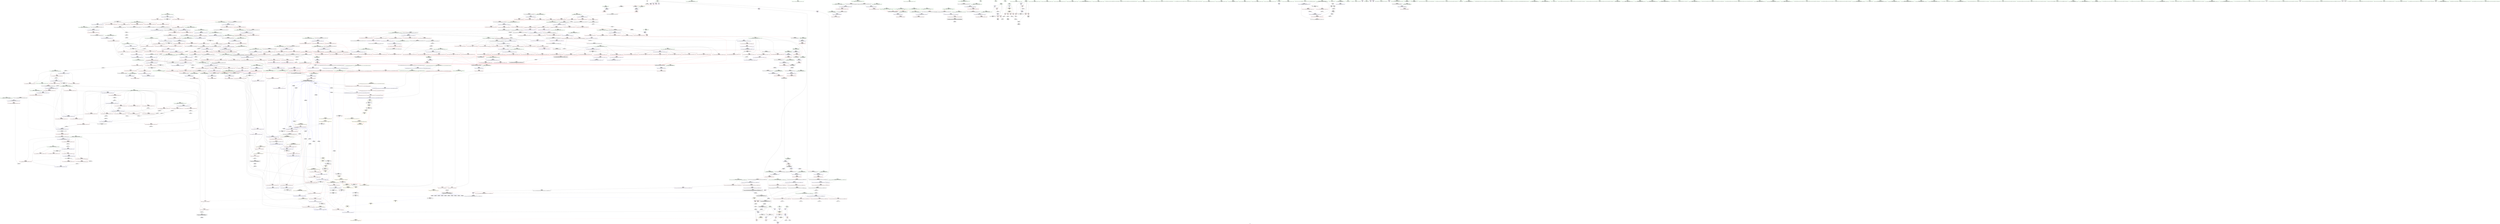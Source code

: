 digraph "SVFG" {
	label="SVFG";

	Node0x5622208b4cc0 [shape=record,color=grey,label="{NodeID: 0\nNullPtr}"];
	Node0x5622208b4cc0 -> Node0x56222090d130[style=solid];
	Node0x562220936f70 [shape=record,color=black,label="{NodeID: 1550\n964 = PHI(598, )\n}"];
	Node0x562220936f70 -> Node0x562220928000[style=solid];
	Node0x562220915810 [shape=record,color=red,label="{NodeID: 443\n760\<--741\n\<--__topIndex.addr\n_ZSt11__push_heapIPdldN9__gnu_cxx5__ops14_Iter_less_valEEvT_T0_S5_T1_RT2_\n}"];
	Node0x562220915810 -> Node0x56222094e020[style=solid];
	Node0x562220909a40 [shape=record,color=green,label="{NodeID: 111\n571\<--572\nagg.tmp\<--agg.tmp_field_insensitive\n_ZSt10__pop_heapIPdN9__gnu_cxx5__ops15_Iter_less_iterEEvT_S4_S4_RT0_\n}"];
	Node0x56222092af20 [shape=record,color=red,label="{NodeID: 554\n1282\<--1274\n\<--__it.addr\n_ZNK9__gnu_cxx5__ops14_Val_less_iterclIdPdEEbRT_T0_\n}"];
	Node0x56222092af20 -> Node0x56222092b0c0[style=solid];
	Node0x56222090e000 [shape=record,color=black,label="{NodeID: 222\n451\<--449\nsub.ptr.lhs.cast\<--\n_ZSt11__sort_heapIPdN9__gnu_cxx5__ops15_Iter_less_iterEEvT_S4_RT0_\n}"];
	Node0x56222090e000 -> Node0x56222094d8a0[style=solid];
	Node0x5622209309e0 [shape=record,color=blue,label="{NodeID: 665\n991\<--1020\n__val\<--\n_ZSt16__insertion_sortIPdN9__gnu_cxx5__ops15_Iter_less_iterEEvT_S4_T0_\n}"];
	Node0x5622209309e0 -> Node0x562220928ea0[style=dashed];
	Node0x5622209309e0 -> Node0x562220987860[style=dashed];
	Node0x56222091bb60 [shape=record,color=red,label="{NodeID: 333\n302\<--276\n\<--__first.addr\n_ZSt22__final_insertion_sortIPdN9__gnu_cxx5__ops15_Iter_less_iterEEvT_S4_T0_\n}"];
	Node0x56222091bb60 -> Node0x562220917cd0[style=solid];
	Node0x5622209059a0 [shape=record,color=green,label="{NodeID: 1\n5\<--1\n\<--dummyObj\nCan only get source location for instruction, argument, global var or function.}"];
	Node0x562220937110 [shape=record,color=black,label="{NodeID: 1551\n968 = PHI(598, )\n}"];
	Node0x562220937110 -> Node0x5622209280d0[style=solid];
	Node0x5622209158e0 [shape=record,color=red,label="{NodeID: 444\n763\<--745\n\<--__comp.addr\n_ZSt11__push_heapIPdldN9__gnu_cxx5__ops14_Iter_less_valEEvT_T0_S5_T1_RT2_\n|{<s0>41}}"];
	Node0x5622209158e0:s0 -> Node0x56222093b310[style=solid,color=red];
	Node0x562220909b10 [shape=record,color=green,label="{NodeID: 112\n600\<--601\n__t.addr\<--__t.addr_field_insensitive\n_ZSt4moveIRdEONSt16remove_referenceIT_E4typeEOS2_\n}"];
	Node0x562220909b10 -> Node0x5622209135f0[style=solid];
	Node0x562220909b10 -> Node0x56222092e140[style=solid];
	Node0x56222092aff0 [shape=record,color=red,label="{NodeID: 555\n1281\<--1280\n\<--\n_ZNK9__gnu_cxx5__ops14_Val_less_iterclIdPdEEbRT_T0_\n}"];
	Node0x56222092aff0 -> Node0x56222094eda0[style=solid];
	Node0x56222090e0d0 [shape=record,color=black,label="{NodeID: 223\n452\<--450\nsub.ptr.rhs.cast\<--\n_ZSt11__sort_heapIPdN9__gnu_cxx5__ops15_Iter_less_iterEEvT_S4_RT0_\n}"];
	Node0x56222090e0d0 -> Node0x56222094d8a0[style=solid];
	Node0x562220930ab0 [shape=record,color=blue,label="{NodeID: 666\n1031\<--1030\n\<--\n_ZSt16__insertion_sortIPdN9__gnu_cxx5__ops15_Iter_less_iterEEvT_S4_T0_\n}"];
	Node0x562220930ab0 -> Node0x562220980060[style=dashed];
	Node0x56222091bc30 [shape=record,color=red,label="{NodeID: 334\n309\<--276\n\<--__first.addr\n_ZSt22__final_insertion_sortIPdN9__gnu_cxx5__ops15_Iter_less_iterEEvT_S4_T0_\n|{<s0>18}}"];
	Node0x56222091bc30:s0 -> Node0x5622209fcc00[style=solid,color=red];
	Node0x562220905a30 [shape=record,color=green,label="{NodeID: 2\n15\<--1\n\<--dummyObj\nCan only get source location for instruction, argument, global var or function.}"];
	Node0x562220937250 [shape=record,color=black,label="{NodeID: 1552\n972 = PHI(598, )\n}"];
	Node0x562220937250 -> Node0x5622209281a0[style=solid];
	Node0x5622209159b0 [shape=record,color=red,label="{NodeID: 445\n765\<--747\n\<--__parent\n_ZSt11__push_heapIPdldN9__gnu_cxx5__ops14_Iter_less_valEEvT_T0_S5_T1_RT2_\n}"];
	Node0x562220990cd0 [shape=record,color=yellow,style=double,label="{NodeID: 1220\n8V_1 = ENCHI(MR_8V_0)\npts\{13 \}\nFun[_ZNK9__gnu_cxx5__ops14_Val_less_iterclIdPdEEbRT_T0_]}"];
	Node0x562220990cd0 -> Node0x56222092b0c0[style=dashed];
	Node0x562220909be0 [shape=record,color=green,label="{NodeID: 113\n610\<--611\n__comp\<--__comp_field_insensitive\n_ZSt13__adjust_heapIPdldN9__gnu_cxx5__ops15_Iter_less_iterEEvT_T0_S5_T1_T2_\n|{<s0>34|<s1>37}}"];
	Node0x562220909be0:s0 -> Node0x5622209fde60[style=solid,color=red];
	Node0x562220909be0:s1 -> Node0x562220938b50[style=solid,color=red];
	Node0x56222092b0c0 [shape=record,color=red,label="{NodeID: 556\n1283\<--1282\n\<--\n_ZNK9__gnu_cxx5__ops14_Val_less_iterclIdPdEEbRT_T0_\n}"];
	Node0x56222092b0c0 -> Node0x56222094eda0[style=solid];
	Node0x56222090e1a0 [shape=record,color=black,label="{NodeID: 224\n491\<--489\nsub.ptr.lhs.cast\<--\n_ZSt11__make_heapIPdN9__gnu_cxx5__ops15_Iter_less_iterEEvT_S4_RT0_\n}"];
	Node0x56222090e1a0 -> Node0x56222094c0a0[style=solid];
	Node0x562220930b80 [shape=record,color=blue,label="{NodeID: 667\n989\<--1044\n__i\<--incdec.ptr\n_ZSt16__insertion_sortIPdN9__gnu_cxx5__ops15_Iter_less_iterEEvT_S4_T0_\n}"];
	Node0x562220930b80 -> Node0x562220928820[style=dashed];
	Node0x562220930b80 -> Node0x5622209288f0[style=dashed];
	Node0x562220930b80 -> Node0x5622209289c0[style=dashed];
	Node0x562220930b80 -> Node0x562220928a90[style=dashed];
	Node0x562220930b80 -> Node0x562220928b60[style=dashed];
	Node0x562220930b80 -> Node0x562220928c30[style=dashed];
	Node0x562220930b80 -> Node0x562220928d00[style=dashed];
	Node0x562220930b80 -> Node0x562220930b80[style=dashed];
	Node0x562220930b80 -> Node0x56222098b580[style=dashed];
	Node0x56222091bd00 [shape=record,color=red,label="{NodeID: 335\n288\<--278\n\<--__last.addr\n_ZSt22__final_insertion_sortIPdN9__gnu_cxx5__ops15_Iter_less_iterEEvT_S4_T0_\n}"];
	Node0x56222091bd00 -> Node0x56222090dbf0[style=solid];
	Node0x562220905ce0 [shape=record,color=green,label="{NodeID: 3\n17\<--1\n.str\<--dummyObj\nGlob }"];
	Node0x562220937390 [shape=record,color=black,label="{NodeID: 1553\n1016 = PHI(536, )\n}"];
	Node0x562220915a80 [shape=record,color=red,label="{NodeID: 446\n775\<--747\n\<--__parent\n_ZSt11__push_heapIPdldN9__gnu_cxx5__ops14_Iter_less_valEEvT_T0_S5_T1_RT2_\n}"];
	Node0x562220990de0 [shape=record,color=yellow,style=double,label="{NodeID: 1221\n214V_1 = ENCHI(MR_214V_0)\npts\{1114 \}\nFun[_ZNK9__gnu_cxx5__ops14_Val_less_iterclIdPdEEbRT_T0_]}"];
	Node0x562220990de0 -> Node0x56222092aff0[style=dashed];
	Node0x562220909cb0 [shape=record,color=green,label="{NodeID: 114\n612\<--613\n__first.addr\<--__first.addr_field_insensitive\n_ZSt13__adjust_heapIPdldN9__gnu_cxx5__ops15_Iter_less_iterEEvT_T0_S5_T1_T2_\n}"];
	Node0x562220909cb0 -> Node0x5622209136c0[style=solid];
	Node0x562220909cb0 -> Node0x562220913790[style=solid];
	Node0x562220909cb0 -> Node0x562220913860[style=solid];
	Node0x562220909cb0 -> Node0x562220913930[style=solid];
	Node0x562220909cb0 -> Node0x562220913a00[style=solid];
	Node0x562220909cb0 -> Node0x562220913ad0[style=solid];
	Node0x562220909cb0 -> Node0x562220913ba0[style=solid];
	Node0x562220909cb0 -> Node0x56222092e210[style=solid];
	Node0x56222092b190 [shape=record,color=red,label="{NodeID: 557\n1288\<--1287\ndummyVal\<--offset_0\n_ZNSt20__copy_move_backwardILb1ELb1ESt26random_access_iterator_tagE13__copy_move_bIdEEPT_PKS3_S6_S4_\n}"];
	Node0x56222092b190 -> Node0x562220932310[style=solid];
	Node0x56222090e270 [shape=record,color=black,label="{NodeID: 225\n492\<--490\nsub.ptr.rhs.cast\<--\n_ZSt11__make_heapIPdN9__gnu_cxx5__ops15_Iter_less_iterEEvT_S4_RT0_\n}"];
	Node0x56222090e270 -> Node0x56222094c0a0[style=solid];
	Node0x562220930c50 [shape=record,color=blue,label="{NodeID: 668\n1053\<--1049\n__first.addr\<--__first\n_ZSt26__unguarded_insertion_sortIPdN9__gnu_cxx5__ops15_Iter_less_iterEEvT_S4_T0_\n}"];
	Node0x562220930c50 -> Node0x562220928f70[style=dashed];
	Node0x56222091bdd0 [shape=record,color=red,label="{NodeID: 336\n304\<--278\n\<--__last.addr\n_ZSt22__final_insertion_sortIPdN9__gnu_cxx5__ops15_Iter_less_iterEEvT_S4_T0_\n|{<s0>17}}"];
	Node0x56222091bdd0:s0 -> Node0x562220939cd0[style=solid,color=red];
	Node0x56222097e760 [shape=record,color=black,label="{NodeID: 1111\nMR_8V_3 = PHI(MR_8V_5, MR_8V_2, )\npts\{13 \}\n|{|<s1>19|<s2>24|<s3>25|<s4>25|<s5>25}}"];
	Node0x56222097e760 -> Node0x56222097e760[style=dashed];
	Node0x56222097e760:s1 -> Node0x5622209a3df0[style=dashed,color=blue];
	Node0x56222097e760:s2 -> Node0x562220995100[style=dashed,color=red];
	Node0x56222097e760:s3 -> Node0x562220913380[style=dashed,color=red];
	Node0x56222097e760:s4 -> Node0x562220913450[style=dashed,color=red];
	Node0x56222097e760:s5 -> Node0x56222092e070[style=dashed,color=red];
	Node0x562220905da0 [shape=record,color=green,label="{NodeID: 4\n19\<--1\n.str.1\<--dummyObj\nGlob }"];
	Node0x5622209374a0 [shape=record,color=black,label="{NodeID: 1554\n1019 = PHI(598, )\n}"];
	Node0x5622209374a0 -> Node0x562220928dd0[style=solid];
	Node0x562220915b50 [shape=record,color=red,label="{NodeID: 447\n783\<--747\n\<--__parent\n_ZSt11__push_heapIPdldN9__gnu_cxx5__ops14_Iter_less_valEEvT_T0_S5_T1_RT2_\n}"];
	Node0x562220915b50 -> Node0x56222092f3f0[style=solid];
	Node0x56222090e730 [shape=record,color=green,label="{NodeID: 115\n614\<--615\n__holeIndex.addr\<--__holeIndex.addr_field_insensitive\n_ZSt13__adjust_heapIPdldN9__gnu_cxx5__ops15_Iter_less_iterEEvT_T0_S5_T1_T2_\n}"];
	Node0x56222090e730 -> Node0x562220913c70[style=solid];
	Node0x56222090e730 -> Node0x562220913d40[style=solid];
	Node0x56222090e730 -> Node0x562220913e10[style=solid];
	Node0x56222090e730 -> Node0x562220913ee0[style=solid];
	Node0x56222090e730 -> Node0x562220913fb0[style=solid];
	Node0x56222090e730 -> Node0x56222092e2e0[style=solid];
	Node0x56222090e730 -> Node0x56222092e960[style=solid];
	Node0x56222090e730 -> Node0x56222092ebd0[style=solid];
	Node0x56222092b260 [shape=record,color=blue,label="{NodeID: 558\n4\<--5\ntc\<--\nGlob }"];
	Node0x56222092b260 -> Node0x56222098d950[style=dashed];
	Node0x56222090e340 [shape=record,color=black,label="{NodeID: 226\n500\<--498\nsub.ptr.lhs.cast1\<--\n_ZSt11__make_heapIPdN9__gnu_cxx5__ops15_Iter_less_iterEEvT_S4_RT0_\n}"];
	Node0x56222090e340 -> Node0x56222094bf20[style=solid];
	Node0x562220930d20 [shape=record,color=blue,label="{NodeID: 669\n1055\<--1050\n__last.addr\<--__last\n_ZSt26__unguarded_insertion_sortIPdN9__gnu_cxx5__ops15_Iter_less_iterEEvT_S4_T0_\n}"];
	Node0x562220930d20 -> Node0x562220929040[style=dashed];
	Node0x56222091bea0 [shape=record,color=red,label="{NodeID: 337\n310\<--278\n\<--__last.addr\n_ZSt22__final_insertion_sortIPdN9__gnu_cxx5__ops15_Iter_less_iterEEvT_S4_T0_\n|{<s0>18}}"];
	Node0x56222091bea0:s0 -> Node0x5622209fcd50[style=solid,color=red];
	Node0x56222097ec60 [shape=record,color=black,label="{NodeID: 1112\nMR_70V_3 = PHI(MR_70V_4, MR_70V_2, )\npts\{400 \}\n}"];
	Node0x56222097ec60 -> Node0x56222091d150[style=dashed];
	Node0x56222097ec60 -> Node0x56222091d220[style=dashed];
	Node0x56222097ec60 -> Node0x56222091d2f0[style=dashed];
	Node0x56222097ec60 -> Node0x56222091d3c0[style=dashed];
	Node0x56222097ec60 -> Node0x56222092d030[style=dashed];
	Node0x562220905e60 [shape=record,color=green,label="{NodeID: 5\n21\<--1\n.str.2\<--dummyObj\nGlob }"];
	Node0x562220937610 [shape=record,color=black,label="{NodeID: 1555\n1026 = PHI(1083, )\n}"];
	Node0x562220915c20 [shape=record,color=red,label="{NodeID: 448\n778\<--777\n\<--call2\n_ZSt11__push_heapIPdldN9__gnu_cxx5__ops14_Iter_less_valEEvT_T0_S5_T1_RT2_\n}"];
	Node0x562220915c20 -> Node0x56222092f320[style=solid];
	Node0x56222090e7c0 [shape=record,color=green,label="{NodeID: 116\n616\<--617\n__len.addr\<--__len.addr_field_insensitive\n_ZSt13__adjust_heapIPdldN9__gnu_cxx5__ops15_Iter_less_iterEEvT_T0_S5_T1_T2_\n}"];
	Node0x56222090e7c0 -> Node0x562220914080[style=solid];
	Node0x56222090e7c0 -> Node0x562220914150[style=solid];
	Node0x56222090e7c0 -> Node0x562220914220[style=solid];
	Node0x56222090e7c0 -> Node0x56222092e3b0[style=solid];
	Node0x56222092b330 [shape=record,color=blue,label="{NodeID: 559\n7\<--5\ntcn\<--\nGlob }"];
	Node0x56222092b330 -> Node0x56222098d950[style=dashed];
	Node0x56222090e410 [shape=record,color=black,label="{NodeID: 227\n501\<--499\nsub.ptr.rhs.cast2\<--\n_ZSt11__make_heapIPdN9__gnu_cxx5__ops15_Iter_less_iterEEvT_S4_RT0_\n}"];
	Node0x56222090e410 -> Node0x56222094bf20[style=solid];
	Node0x562220930df0 [shape=record,color=blue,label="{NodeID: 670\n1057\<--1067\n__i\<--\n_ZSt26__unguarded_insertion_sortIPdN9__gnu_cxx5__ops15_Iter_less_iterEEvT_S4_T0_\n}"];
	Node0x562220930df0 -> Node0x562220977340[style=dashed];
	Node0x56222091bf70 [shape=record,color=red,label="{NodeID: 338\n331\<--320\n\<--__first.addr\n_ZSt14__partial_sortIPdN9__gnu_cxx5__ops15_Iter_less_iterEEvT_S4_S4_T0_\n|{<s0>19}}"];
	Node0x56222091bf70:s0 -> Node0x5622209fcea0[style=solid,color=red];
	Node0x5622209066d0 [shape=record,color=green,label="{NodeID: 6\n37\<--1\n\<--dummyObj\nCan only get source location for instruction, argument, global var or function.}"];
	Node0x562220937720 [shape=record,color=black,label="{NodeID: 1556\n1029 = PHI(598, )\n}"];
	Node0x562220937720 -> Node0x562220928ea0[style=solid];
	Node0x562220915cf0 [shape=record,color=red,label="{NodeID: 449\n791\<--790\n\<--call6\n_ZSt11__push_heapIPdldN9__gnu_cxx5__ops14_Iter_less_valEEvT_T0_S5_T1_RT2_\n}"];
	Node0x562220915cf0 -> Node0x56222092f590[style=solid];
	Node0x56222090e890 [shape=record,color=green,label="{NodeID: 117\n618\<--619\n__value.addr\<--__value.addr_field_insensitive\n_ZSt13__adjust_heapIPdldN9__gnu_cxx5__ops15_Iter_less_iterEEvT_T0_S5_T1_T2_\n|{|<s1>39}}"];
	Node0x56222090e890 -> Node0x56222092e480[style=solid];
	Node0x56222090e890:s1 -> Node0x56222093c5a0[style=solid,color=red];
	Node0x56222092b430 [shape=record,color=blue,label="{NodeID: 560\n9\<--5\nn\<--\nGlob }"];
	Node0x56222092b430 -> Node0x56222098d760[style=dashed];
	Node0x56222090e4e0 [shape=record,color=black,label="{NodeID: 228\n536\<--554\n_ZNK9__gnu_cxx5__ops15_Iter_less_iterclIPdS3_EEbT_T0__ret\<--cmp\n_ZNK9__gnu_cxx5__ops15_Iter_less_iterclIPdS3_EEbT_T0_\n|{<s0>24|<s1>34|<s2>44|<s3>45|<s4>47|<s5>50|<s6>52|<s7>55|<s8>56|<s9>62}}"];
	Node0x56222090e4e0:s0 -> Node0x5622209eb830[style=solid,color=blue];
	Node0x56222090e4e0:s1 -> Node0x562220936350[style=solid,color=blue];
	Node0x56222090e4e0:s2 -> Node0x5622209ebea0[style=solid,color=blue];
	Node0x56222090e4e0:s3 -> Node0x5622209ebfb0[style=solid,color=blue];
	Node0x56222090e4e0:s4 -> Node0x5622209ec0c0[style=solid,color=blue];
	Node0x56222090e4e0:s5 -> Node0x5622209ec1d0[style=solid,color=blue];
	Node0x56222090e4e0:s6 -> Node0x5622209ec310[style=solid,color=blue];
	Node0x56222090e4e0:s7 -> Node0x562220936d50[style=solid,color=blue];
	Node0x56222090e4e0:s8 -> Node0x562220936e60[style=solid,color=blue];
	Node0x56222090e4e0:s9 -> Node0x562220937390[style=solid,color=blue];
	Node0x562220930ec0 [shape=record,color=blue,label="{NodeID: 671\n1057\<--1079\n__i\<--incdec.ptr\n_ZSt26__unguarded_insertion_sortIPdN9__gnu_cxx5__ops15_Iter_less_iterEEvT_S4_T0_\n}"];
	Node0x562220930ec0 -> Node0x562220977340[style=dashed];
	Node0x56222091c040 [shape=record,color=red,label="{NodeID: 339\n337\<--320\n\<--__first.addr\n_ZSt14__partial_sortIPdN9__gnu_cxx5__ops15_Iter_less_iterEEvT_S4_S4_T0_\n|{<s0>20}}"];
	Node0x56222091c040:s0 -> Node0x56222093ad60[style=solid,color=red];
	Node0x56222097f660 [shape=record,color=black,label="{NodeID: 1114\nMR_8V_3 = PHI(MR_8V_1, MR_8V_4, )\npts\{13 \}\n|{|<s2>29}}"];
	Node0x56222097f660 -> Node0x562220912820[style=dashed];
	Node0x56222097f660 -> Node0x5622209128f0[style=dashed];
	Node0x56222097f660:s2 -> Node0x56222097d360[style=dashed,color=red];
	Node0x562220906760 [shape=record,color=green,label="{NodeID: 7\n48\<--1\n\<--dummyObj\nCan only get source location for instruction, argument, global var or function.}"];
	Node0x562220937890 [shape=record,color=black,label="{NodeID: 1557\n1097 = PHI(1180, )\n|{<s0>72}}"];
	Node0x562220937890:s0 -> Node0x56222093be50[style=solid,color=red];
	Node0x562220915dc0 [shape=record,color=red,label="{NodeID: 450\n810\<--801\nthis1\<--this.addr\n_ZNK9__gnu_cxx5__ops14_Iter_less_valclIPddEEbT_RT0_\n}"];
	Node0x562220991160 [shape=record,color=yellow,style=double,label="{NodeID: 1225\n8V_1 = ENCHI(MR_8V_0)\npts\{13 \}\nFun[_ZSt13move_backwardIPdS0_ET0_T_S2_S1_]|{<s0>72}}"];
	Node0x562220991160:s0 -> Node0x562220991510[style=dashed,color=red];
	Node0x56222090e960 [shape=record,color=green,label="{NodeID: 118\n620\<--621\n__topIndex\<--__topIndex_field_insensitive\n_ZSt13__adjust_heapIPdldN9__gnu_cxx5__ops15_Iter_less_iterEEvT_T0_S5_T1_T2_\n}"];
	Node0x56222090e960 -> Node0x5622209142f0[style=solid];
	Node0x56222090e960 -> Node0x56222092e550[style=solid];
	Node0x56222092b530 [shape=record,color=blue,label="{NodeID: 561\n14\<--15\nre\<--\nGlob }"];
	Node0x56222092b530 -> Node0x56222098d950[style=dashed];
	Node0x56222090e5b0 [shape=record,color=black,label="{NodeID: 229\n589\<--587\nsub.ptr.lhs.cast\<--\n_ZSt10__pop_heapIPdN9__gnu_cxx5__ops15_Iter_less_iterEEvT_S4_S4_RT0_\n}"];
	Node0x56222090e5b0 -> Node0x56222094a5a0[style=solid];
	Node0x562220930f90 [shape=record,color=blue,label="{NodeID: 672\n1087\<--1084\n__first.addr\<--__first\n_ZSt13move_backwardIPdS0_ET0_T_S2_S1_\n}"];
	Node0x562220930f90 -> Node0x562220929380[style=dashed];
	Node0x56222091c110 [shape=record,color=red,label="{NodeID: 340\n332\<--322\n\<--__middle.addr\n_ZSt14__partial_sortIPdN9__gnu_cxx5__ops15_Iter_less_iterEEvT_S4_S4_T0_\n|{<s0>19}}"];
	Node0x56222091c110:s0 -> Node0x5622209fcfb0[style=solid,color=red];
	Node0x562220906820 [shape=record,color=green,label="{NodeID: 8\n59\<--1\n\<--dummyObj\nCan only get source location for instruction, argument, global var or function.}"];
	Node0x5622209379d0 [shape=record,color=black,label="{NodeID: 1558\n1101 = PHI(1180, )\n|{<s0>72}}"];
	Node0x5622209379d0:s0 -> Node0x56222093bf90[style=solid,color=red];
	Node0x562220915e90 [shape=record,color=red,label="{NodeID: 451\n811\<--803\n\<--__it.addr\n_ZNK9__gnu_cxx5__ops14_Iter_less_valclIPddEEbT_RT0_\n}"];
	Node0x562220915e90 -> Node0x562220916030[style=solid];
	Node0x56222090ea30 [shape=record,color=green,label="{NodeID: 119\n622\<--623\n__secondChild\<--__secondChild_field_insensitive\n_ZSt13__adjust_heapIPdldN9__gnu_cxx5__ops15_Iter_less_iterEEvT_T0_S5_T1_T2_\n}"];
	Node0x56222090ea30 -> Node0x5622209143c0[style=solid];
	Node0x56222090ea30 -> Node0x562220914490[style=solid];
	Node0x56222090ea30 -> Node0x562220914560[style=solid];
	Node0x56222090ea30 -> Node0x562220914630[style=solid];
	Node0x56222090ea30 -> Node0x562220914700[style=solid];
	Node0x56222090ea30 -> Node0x5622209147d0[style=solid];
	Node0x56222090ea30 -> Node0x5622209148a0[style=solid];
	Node0x56222090ea30 -> Node0x562220914970[style=solid];
	Node0x56222090ea30 -> Node0x562220914a40[style=solid];
	Node0x56222090ea30 -> Node0x562220914b10[style=solid];
	Node0x56222090ea30 -> Node0x562220914be0[style=solid];
	Node0x56222090ea30 -> Node0x56222092e620[style=solid];
	Node0x56222090ea30 -> Node0x56222092e6f0[style=solid];
	Node0x56222090ea30 -> Node0x56222092e7c0[style=solid];
	Node0x56222090ea30 -> Node0x56222092ea30[style=solid];
	Node0x56222092b630 [shape=record,color=blue,label="{NodeID: 562\n4\<--36\ntc\<--dec\n_Z5solvev\n|{|<s2>8}}"];
	Node0x56222092b630 -> Node0x5622209197a0[style=dashed];
	Node0x56222092b630 -> Node0x56222092b630[style=dashed];
	Node0x56222092b630:s2 -> Node0x5622209a2ab0[style=dashed,color=blue];
	Node0x56222090e680 [shape=record,color=black,label="{NodeID: 230\n590\<--588\nsub.ptr.rhs.cast\<--\n_ZSt10__pop_heapIPdN9__gnu_cxx5__ops15_Iter_less_iterEEvT_S4_S4_RT0_\n}"];
	Node0x56222090e680 -> Node0x56222094a5a0[style=solid];
	Node0x562220931060 [shape=record,color=blue,label="{NodeID: 673\n1089\<--1085\n__last.addr\<--__last\n_ZSt13move_backwardIPdS0_ET0_T_S2_S1_\n}"];
	Node0x562220931060 -> Node0x562220929450[style=dashed];
	Node0x56222091c1e0 [shape=record,color=red,label="{NodeID: 341\n338\<--322\n\<--__middle.addr\n_ZSt14__partial_sortIPdN9__gnu_cxx5__ops15_Iter_less_iterEEvT_S4_S4_T0_\n|{<s0>20}}"];
	Node0x56222091c1e0:s0 -> Node0x56222093ae70[style=solid,color=red];
	Node0x562220980060 [shape=record,color=black,label="{NodeID: 1116\nMR_8V_3 = PHI(MR_8V_6, MR_8V_1, )\npts\{13 \}\n|{|<s2>62|<s3>64|<s4>67|<s5>67}}"];
	Node0x562220980060 -> Node0x562220928dd0[style=dashed];
	Node0x562220980060 -> Node0x56222098b080[style=dashed];
	Node0x562220980060:s2 -> Node0x562220995100[style=dashed,color=red];
	Node0x562220980060:s3 -> Node0x562220991160[style=dashed,color=red];
	Node0x562220980060:s4 -> Node0x562220929d40[style=dashed,color=red];
	Node0x562220980060:s5 -> Node0x562220977a60[style=dashed,color=red];
	Node0x562220906920 [shape=record,color=green,label="{NodeID: 9\n72\<--1\n\<--dummyObj\nCan only get source location for instruction, argument, global var or function.}"];
	Node0x562220937b10 [shape=record,color=black,label="{NodeID: 1559\n1103 = PHI(1155, )\n}"];
	Node0x562220937b10 -> Node0x562220916bc0[style=solid];
	Node0x562220915f60 [shape=record,color=red,label="{NodeID: 452\n813\<--805\n\<--__val.addr\n_ZNK9__gnu_cxx5__ops14_Iter_less_valclIPddEEbT_RT0_\n}"];
	Node0x562220915f60 -> Node0x562220916100[style=solid];
	Node0x56222090eb00 [shape=record,color=green,label="{NodeID: 120\n624\<--625\n__cmp\<--__cmp_field_insensitive\n_ZSt13__adjust_heapIPdldN9__gnu_cxx5__ops15_Iter_less_iterEEvT_T0_S5_T1_T2_\n|{<s0>38|<s1>40}}"];
	Node0x56222090eb00:s0 -> Node0x5622209fd830[style=solid,color=red];
	Node0x56222090eb00:s1 -> Node0x56222093dc50[style=solid,color=red];
	Node0x56222092b700 [shape=record,color=blue,label="{NodeID: 563\n26\<--5\ni\<--\n_Z5solvev\n}"];
	Node0x56222092b700 -> Node0x562220919e20[style=dashed];
	Node0x56222092b700 -> Node0x562220919ef0[style=dashed];
	Node0x56222092b700 -> Node0x562220919fc0[style=dashed];
	Node0x56222092b700 -> Node0x56222092b7d0[style=dashed];
	Node0x56222092b700 -> Node0x562220986960[style=dashed];
	Node0x562220916880 [shape=record,color=black,label="{NodeID: 231\n598\<--603\n_ZSt4moveIRdEONSt16remove_referenceIT_E4typeEOS2__ret\<--\n_ZSt4moveIRdEONSt16remove_referenceIT_E4typeEOS2_\n|{<s0>27|<s1>28|<s2>30|<s3>31|<s4>32|<s5>35|<s6>36|<s7>39|<s8>42|<s9>43|<s10>59|<s11>60|<s12>61|<s13>63|<s14>65|<s15>73|<s16>75|<s17>76}}"];
	Node0x562220916880:s0 -> Node0x5622209ec450[style=solid,color=blue];
	Node0x562220916880:s1 -> Node0x562220935e50[style=solid,color=blue];
	Node0x562220916880:s2 -> Node0x562220935f90[style=solid,color=blue];
	Node0x562220916880:s3 -> Node0x5622209360d0[style=solid,color=blue];
	Node0x562220916880:s4 -> Node0x562220936210[style=solid,color=blue];
	Node0x562220916880:s5 -> Node0x562220936460[style=solid,color=blue];
	Node0x562220916880:s6 -> Node0x5622209365d0[style=solid,color=blue];
	Node0x562220916880:s7 -> Node0x562220936820[style=solid,color=blue];
	Node0x562220916880:s8 -> Node0x562220936ad0[style=solid,color=blue];
	Node0x562220916880:s9 -> Node0x562220936c10[style=solid,color=blue];
	Node0x562220916880:s10 -> Node0x562220936f70[style=solid,color=blue];
	Node0x562220916880:s11 -> Node0x562220937110[style=solid,color=blue];
	Node0x562220916880:s12 -> Node0x562220937250[style=solid,color=blue];
	Node0x562220916880:s13 -> Node0x5622209374a0[style=solid,color=blue];
	Node0x562220916880:s14 -> Node0x562220937720[style=solid,color=blue];
	Node0x562220916880:s15 -> Node0x562220937c50[style=solid,color=blue];
	Node0x562220916880:s16 -> Node0x562220937ea0[style=solid,color=blue];
	Node0x562220916880:s17 -> Node0x562220938010[style=solid,color=blue];
	Node0x562220931130 [shape=record,color=blue,label="{NodeID: 674\n1091\<--1086\n__result.addr\<--__result\n_ZSt13move_backwardIPdS0_ET0_T_S2_S1_\n}"];
	Node0x562220931130 -> Node0x562220929520[style=dashed];
	Node0x56222091c2b0 [shape=record,color=red,label="{NodeID: 342\n333\<--324\n\<--__last.addr\n_ZSt14__partial_sortIPdN9__gnu_cxx5__ops15_Iter_less_iterEEvT_S4_S4_T0_\n|{<s0>19}}"];
	Node0x56222091c2b0:s0 -> Node0x5622209fd0c0[style=solid,color=red];
	Node0x562220906a20 [shape=record,color=green,label="{NodeID: 10\n174\<--1\n\<--dummyObj\nCan only get source location for instruction, argument, global var or function.}"];
	Node0x562220937c50 [shape=record,color=black,label="{NodeID: 1560\n1119 = PHI(598, )\n}"];
	Node0x562220937c50 -> Node0x562220929d40[style=solid];
	Node0x562220916030 [shape=record,color=red,label="{NodeID: 453\n812\<--811\n\<--\n_ZNK9__gnu_cxx5__ops14_Iter_less_valclIPddEEbT_RT0_\n}"];
	Node0x562220916030 -> Node0x56222094e7a0[style=solid];
	Node0x56222090ebd0 [shape=record,color=green,label="{NodeID: 121\n626\<--627\nagg.tmp\<--agg.tmp_field_insensitive\n_ZSt13__adjust_heapIPdldN9__gnu_cxx5__ops15_Iter_less_iterEEvT_T0_S5_T1_T2_\n}"];
	Node0x56222092b7d0 [shape=record,color=blue,label="{NodeID: 564\n26\<--58\ni\<--inc\n_Z5solvev\n}"];
	Node0x56222092b7d0 -> Node0x562220919e20[style=dashed];
	Node0x56222092b7d0 -> Node0x562220919ef0[style=dashed];
	Node0x56222092b7d0 -> Node0x562220919fc0[style=dashed];
	Node0x56222092b7d0 -> Node0x56222092b7d0[style=dashed];
	Node0x56222092b7d0 -> Node0x562220986960[style=dashed];
	Node0x562220916950 [shape=record,color=black,label="{NodeID: 232\n715\<--720\n_ZSt4moveIRN9__gnu_cxx5__ops15_Iter_less_iterEEONSt16remove_referenceIT_E4typeEOS5__ret\<--\n_ZSt4moveIRN9__gnu_cxx5__ops15_Iter_less_iterEEONSt16remove_referenceIT_E4typeEOS5_\n|{<s0>37}}"];
	Node0x562220916950:s0 -> Node0x562220936710[style=solid,color=blue];
	Node0x562220931200 [shape=record,color=blue,label="{NodeID: 675\n1111\<--1108\n__last.addr\<--__last\n_ZSt25__unguarded_linear_insertIPdN9__gnu_cxx5__ops14_Val_less_iterEEvT_T0_\n}"];
	Node0x562220931200 -> Node0x5622209295f0[style=dashed];
	Node0x562220931200 -> Node0x5622209296c0[style=dashed];
	Node0x562220931200 -> Node0x562220977f60[style=dashed];
	Node0x56222091c380 [shape=record,color=red,label="{NodeID: 343\n360\<--348\n\<--__first.addr\n_ZSt27__unguarded_partition_pivotIPdN9__gnu_cxx5__ops15_Iter_less_iterEET_S4_S4_T0_\n}"];
	Node0x56222091c380 -> Node0x562220918c40[style=solid];
	Node0x562220906b20 [shape=record,color=green,label="{NodeID: 11\n179\<--1\n\<--dummyObj\nCan only get source location for instruction, argument, global var or function.}"];
	Node0x562220937d90 [shape=record,color=black,label="{NodeID: 1561\n1129 = PHI(1266, )\n}"];
	Node0x562220916100 [shape=record,color=red,label="{NodeID: 454\n814\<--813\n\<--\n_ZNK9__gnu_cxx5__ops14_Iter_less_valclIPddEEbT_RT0_\n}"];
	Node0x562220916100 -> Node0x56222094e7a0[style=solid];
	Node0x562220991510 [shape=record,color=yellow,style=double,label="{NodeID: 1229\n8V_1 = ENCHI(MR_8V_0)\npts\{13 \}\nFun[_ZSt23__copy_move_backward_a2ILb1EPdS0_ET1_T0_S2_S1_]|{<s0>80}}"];
	Node0x562220991510:s0 -> Node0x562220994480[style=dashed,color=red];
	Node0x56222090eca0 [shape=record,color=green,label="{NodeID: 122\n701\<--702\n_ZSt4moveIRN9__gnu_cxx5__ops15_Iter_less_iterEEONSt16remove_referenceIT_E4typeEOS5_\<--_ZSt4moveIRN9__gnu_cxx5__ops15_Iter_less_iterEEONSt16remove_referenceIT_E4typeEOS5__field_insensitive\n}"];
	Node0x56222092b8a0 [shape=record,color=blue,label="{NodeID: 565\n14\<--72\nre\<--\n_Z5solvev\n}"];
	Node0x56222092b8a0 -> Node0x562220919c80[style=dashed];
	Node0x56222092b8a0 -> Node0x562220919d50[style=dashed];
	Node0x56222092b8a0 -> Node0x56222092ba40[style=dashed];
	Node0x56222092b8a0 -> Node0x562220986460[style=dashed];
	Node0x562220916a20 [shape=record,color=black,label="{NodeID: 233\n797\<--815\n_ZNK9__gnu_cxx5__ops14_Iter_less_valclIPddEEbT_RT0__ret\<--cmp\n_ZNK9__gnu_cxx5__ops14_Iter_less_valclIPddEEbT_RT0_\n|{<s0>41}}"];
	Node0x562220916a20:s0 -> Node0x562220936990[style=solid,color=blue];
	Node0x5622209312d0 [shape=record,color=blue,label="{NodeID: 676\n1113\<--1120\n__val\<--\n_ZSt25__unguarded_linear_insertIPdN9__gnu_cxx5__ops14_Val_less_iterEEvT_T0_\n|{|<s2>74}}"];
	Node0x5622209312d0 -> Node0x562220929e10[style=dashed];
	Node0x5622209312d0 -> Node0x562220929ee0[style=dashed];
	Node0x5622209312d0:s2 -> Node0x562220990de0[style=dashed,color=red];
	Node0x56222091c450 [shape=record,color=red,label="{NodeID: 344\n362\<--348\n\<--__first.addr\n_ZSt27__unguarded_partition_pivotIPdN9__gnu_cxx5__ops15_Iter_less_iterEET_S4_S4_T0_\n}"];
	Node0x56222091c450 -> Node0x56222090de60[style=solid];
	Node0x562220906c20 [shape=record,color=green,label="{NodeID: 12\n225\<--1\n\<--dummyObj\nCan only get source location for instruction, argument, global var or function.}"];
	Node0x562220937ea0 [shape=record,color=black,label="{NodeID: 1562\n1134 = PHI(598, )\n}"];
	Node0x562220937ea0 -> Node0x562220929e10[style=solid];
	Node0x5622209161d0 [shape=record,color=red,label="{NodeID: 455\n844\<--824\n\<--__result.addr\n_ZSt22__move_median_to_firstIPdN9__gnu_cxx5__ops15_Iter_less_iterEEvT_S4_S4_S4_T0_\n|{<s0>46}}"];
	Node0x5622209161d0:s0 -> Node0x5622209fd940[style=solid,color=red];
	Node0x56222090eda0 [shape=record,color=green,label="{NodeID: 123\n704\<--705\n_ZN9__gnu_cxx5__ops14_Iter_less_valC2ENS0_15_Iter_less_iterE\<--_ZN9__gnu_cxx5__ops14_Iter_less_valC2ENS0_15_Iter_less_iterE_field_insensitive\n}"];
	Node0x56222092b970 [shape=record,color=blue,label="{NodeID: 566\n28\<--5\ni4\<--\n_Z5solvev\n}"];
	Node0x56222092b970 -> Node0x56222091a090[style=dashed];
	Node0x56222092b970 -> Node0x56222091a160[style=dashed];
	Node0x56222092b970 -> Node0x56222091a230[style=dashed];
	Node0x56222092b970 -> Node0x56222091a300[style=dashed];
	Node0x56222092b970 -> Node0x56222092bb10[style=dashed];
	Node0x56222092b970 -> Node0x562220986e60[style=dashed];
	Node0x562220916af0 [shape=record,color=black,label="{NodeID: 234\n887\<--928\n_ZSt21__unguarded_partitionIPdN9__gnu_cxx5__ops15_Iter_less_iterEET_S4_S4_S4_T0__ret\<--\n_ZSt21__unguarded_partitionIPdN9__gnu_cxx5__ops15_Iter_less_iterEET_S4_S4_S4_T0_\n|{<s0>22}}"];
	Node0x562220916af0:s0 -> Node0x5622209ebd60[style=solid,color=blue];
	Node0x562220948610 [shape=record,color=black,label="{NodeID: 1009\n771 = PHI(772, 767, )\n}"];
	Node0x5622209313a0 [shape=record,color=blue,label="{NodeID: 677\n1115\<--1122\n__next\<--\n_ZSt25__unguarded_linear_insertIPdN9__gnu_cxx5__ops14_Val_less_iterEEvT_T0_\n}"];
	Node0x5622209313a0 -> Node0x562220929930[style=dashed];
	Node0x5622209313a0 -> Node0x562220931470[style=dashed];
	Node0x56222091c520 [shape=record,color=red,label="{NodeID: 345\n370\<--348\n\<--__first.addr\n_ZSt27__unguarded_partition_pivotIPdN9__gnu_cxx5__ops15_Iter_less_iterEET_S4_S4_T0_\n|{<s0>21}}"];
	Node0x56222091c520:s0 -> Node0x562220938c90[style=solid,color=red];
	Node0x562220981460 [shape=record,color=black,label="{NodeID: 1120\nMR_8V_4 = PHI(MR_8V_3, MR_8V_1, )\npts\{13 \}\n|{<s0>7}}"];
	Node0x562220981460:s0 -> Node0x5622209a2ed0[style=dashed,color=blue];
	Node0x562220906d20 [shape=record,color=green,label="{NodeID: 13\n229\<--1\n\<--dummyObj\nCan only get source location for instruction, argument, global var or function.|{<s0>33}}"];
	Node0x562220906d20:s0 -> Node0x56222093a8e0[style=solid,color=red];
	Node0x562220938010 [shape=record,color=black,label="{NodeID: 1563\n1144 = PHI(598, )\n}"];
	Node0x562220938010 -> Node0x562220929ee0[style=solid];
	Node0x5622209162a0 [shape=record,color=red,label="{NodeID: 456\n854\<--824\n\<--__result.addr\n_ZSt22__move_median_to_firstIPdN9__gnu_cxx5__ops15_Iter_less_iterEEvT_S4_S4_S4_T0_\n|{<s0>48}}"];
	Node0x5622209162a0:s0 -> Node0x5622209fd940[style=solid,color=red];
	Node0x56222090eea0 [shape=record,color=green,label="{NodeID: 124\n712\<--713\n_ZSt11__push_heapIPdldN9__gnu_cxx5__ops14_Iter_less_valEEvT_T0_S5_T1_RT2_\<--_ZSt11__push_heapIPdldN9__gnu_cxx5__ops14_Iter_less_valEEvT_T0_S5_T1_RT2__field_insensitive\n}"];
	Node0x56222092ba40 [shape=record,color=blue,label="{NodeID: 567\n14\<--94\nre\<--mul16\n_Z5solvev\n}"];
	Node0x56222092ba40 -> Node0x562220919c80[style=dashed];
	Node0x56222092ba40 -> Node0x562220919d50[style=dashed];
	Node0x56222092ba40 -> Node0x56222092ba40[style=dashed];
	Node0x56222092ba40 -> Node0x562220986460[style=dashed];
	Node0x562220916bc0 [shape=record,color=black,label="{NodeID: 235\n1083\<--1103\n_ZSt13move_backwardIPdS0_ET0_T_S2_S1__ret\<--call2\n_ZSt13move_backwardIPdS0_ET0_T_S2_S1_\n|{<s0>64}}"];
	Node0x562220916bc0:s0 -> Node0x562220937610[style=solid,color=blue];
	Node0x5622209487a0 [shape=record,color=grey,label="{NodeID: 1010\n640 = Binary(639, 179, )\n}"];
	Node0x5622209487a0 -> Node0x56222094dd20[style=solid];
	Node0x562220931470 [shape=record,color=blue,label="{NodeID: 678\n1115\<--1125\n__next\<--incdec.ptr\n_ZSt25__unguarded_linear_insertIPdN9__gnu_cxx5__ops14_Val_less_iterEEvT_T0_\n}"];
	Node0x562220931470 -> Node0x562220978460[style=dashed];
	Node0x56222091c5f0 [shape=record,color=red,label="{NodeID: 346\n371\<--348\n\<--__first.addr\n_ZSt27__unguarded_partition_pivotIPdN9__gnu_cxx5__ops15_Iter_less_iterEET_S4_S4_T0_\n}"];
	Node0x56222091c5f0 -> Node0x562220917da0[style=solid];
	Node0x562220981960 [shape=record,color=black,label="{NodeID: 1121\nMR_8V_6 = PHI(MR_8V_3, MR_8V_2, )\npts\{13 \}\n|{<s0>10|<s1>14}}"];
	Node0x562220981960:s0 -> Node0x5622209a32f0[style=dashed,color=blue];
	Node0x562220981960:s1 -> Node0x56222097a660[style=dashed,color=blue];
	Node0x562220906e20 [shape=record,color=green,label="{NodeID: 14\n240\<--1\n\<--dummyObj\nCan only get source location for instruction, argument, global var or function.}"];
	Node0x562220938150 [shape=record,color=black,label="{NodeID: 1564\n1169 = PHI(1211, )\n|{<s0>80}}"];
	Node0x562220938150:s0 -> Node0x5622209fd1d0[style=solid,color=red];
	Node0x562220916370 [shape=record,color=red,label="{NodeID: 457\n858\<--824\n\<--__result.addr\n_ZSt22__move_median_to_firstIPdN9__gnu_cxx5__ops15_Iter_less_iterEEvT_S4_S4_S4_T0_\n|{<s0>49}}"];
	Node0x562220916370:s0 -> Node0x5622209fd940[style=solid,color=red];
	Node0x56222090efa0 [shape=record,color=green,label="{NodeID: 125\n717\<--718\n__t.addr\<--__t.addr_field_insensitive\n_ZSt4moveIRN9__gnu_cxx5__ops15_Iter_less_iterEEONSt16remove_referenceIT_E4typeEOS5_\n}"];
	Node0x56222090efa0 -> Node0x562220914f20[style=solid];
	Node0x56222090efa0 -> Node0x56222092eca0[style=solid];
	Node0x56222092bb10 [shape=record,color=blue,label="{NodeID: 568\n28\<--98\ni4\<--inc18\n_Z5solvev\n}"];
	Node0x56222092bb10 -> Node0x56222091a090[style=dashed];
	Node0x56222092bb10 -> Node0x56222091a160[style=dashed];
	Node0x56222092bb10 -> Node0x56222091a230[style=dashed];
	Node0x56222092bb10 -> Node0x56222091a300[style=dashed];
	Node0x56222092bb10 -> Node0x56222092bb10[style=dashed];
	Node0x56222092bb10 -> Node0x562220986e60[style=dashed];
	Node0x562220916c90 [shape=record,color=black,label="{NodeID: 236\n1155\<--1176\n_ZSt23__copy_move_backward_a2ILb1EPdS0_ET1_T0_S2_S1__ret\<--call3\n_ZSt23__copy_move_backward_a2ILb1EPdS0_ET1_T0_S2_S1_\n|{<s0>72}}"];
	Node0x562220916c90:s0 -> Node0x562220937b10[style=solid,color=blue];
	Node0x562220948920 [shape=record,color=grey,label="{NodeID: 1011\n639 = Binary(638, 456, )\n}"];
	Node0x562220948920 -> Node0x5622209487a0[style=solid];
	Node0x562220931540 [shape=record,color=blue,label="{NodeID: 679\n1136\<--1135\n\<--\n_ZSt25__unguarded_linear_insertIPdN9__gnu_cxx5__ops14_Val_less_iterEEvT_T0_\n}"];
	Node0x562220931540 -> Node0x562220977a60[style=dashed];
	Node0x56222091c6c0 [shape=record,color=red,label="{NodeID: 347\n379\<--348\n\<--__first.addr\n_ZSt27__unguarded_partition_pivotIPdN9__gnu_cxx5__ops15_Iter_less_iterEET_S4_S4_T0_\n}"];
	Node0x56222091c6c0 -> Node0x562220917f40[style=solid];
	Node0x562220906f20 [shape=record,color=green,label="{NodeID: 15\n263\<--1\n\<--dummyObj\nCan only get source location for instruction, argument, global var or function.}"];
	Node0x562220938290 [shape=record,color=black,label="{NodeID: 1565\n1173 = PHI(1211, )\n|{<s0>80}}"];
	Node0x562220938290:s0 -> Node0x5622209fd2e0[style=solid,color=red];
	Node0x562220916440 [shape=record,color=red,label="{NodeID: 458\n868\<--824\n\<--__result.addr\n_ZSt22__move_median_to_firstIPdN9__gnu_cxx5__ops15_Iter_less_iterEEvT_S4_S4_S4_T0_\n|{<s0>51}}"];
	Node0x562220916440:s0 -> Node0x5622209fd940[style=solid,color=red];
	Node0x56222090f070 [shape=record,color=green,label="{NodeID: 126\n724\<--725\n\<--field_insensitive\n_ZN9__gnu_cxx5__ops14_Iter_less_valC2ENS0_15_Iter_less_iterE\n}"];
	Node0x56222092bbe0 [shape=record,color=blue,label="{NodeID: 569\n7\<--102\ntcn\<--inc20\n_Z5solvev\n}"];
	Node0x56222092bbe0 -> Node0x562220985a60[style=dashed];
	Node0x562220916d60 [shape=record,color=black,label="{NodeID: 237\n1180\<--1185\n_ZSt12__miter_baseIPdET_S1__ret\<--\n_ZSt12__miter_baseIPdET_S1_\n|{<s0>70|<s1>71}}"];
	Node0x562220916d60:s0 -> Node0x562220937890[style=solid,color=blue];
	Node0x562220916d60:s1 -> Node0x5622209379d0[style=solid,color=blue];
	Node0x562220948aa0 [shape=record,color=grey,label="{NodeID: 1012\n644 = Binary(643, 456, )\n}"];
	Node0x562220948aa0 -> Node0x562220948c20[style=solid];
	Node0x562220931610 [shape=record,color=blue,label="{NodeID: 680\n1111\<--1138\n__last.addr\<--\n_ZSt25__unguarded_linear_insertIPdN9__gnu_cxx5__ops14_Val_less_iterEEvT_T0_\n}"];
	Node0x562220931610 -> Node0x562220977f60[style=dashed];
	Node0x56222091c790 [shape=record,color=red,label="{NodeID: 348\n382\<--348\n\<--__first.addr\n_ZSt27__unguarded_partition_pivotIPdN9__gnu_cxx5__ops15_Iter_less_iterEET_S4_S4_T0_\n|{<s0>22}}"];
	Node0x56222091c790:s0 -> Node0x562220939a50[style=solid,color=red];
	Node0x562220982360 [shape=record,color=black,label="{NodeID: 1123\nMR_8V_2 = PHI(MR_8V_4, MR_8V_1, )\npts\{13 \}\n|{<s0>23}}"];
	Node0x562220982360:s0 -> Node0x56222097e760[style=dashed,color=blue];
	Node0x562220907020 [shape=record,color=green,label="{NodeID: 16\n269\<--1\n\<--dummyObj\nCan only get source location for instruction, argument, global var or function.}"];
	Node0x5622209383d0 [shape=record,color=black,label="{NodeID: 1566\n1175 = PHI(1211, )\n|{<s0>80}}"];
	Node0x5622209383d0:s0 -> Node0x5622209fd3f0[style=solid,color=red];
	Node0x562220916510 [shape=record,color=red,label="{NodeID: 459\n876\<--824\n\<--__result.addr\n_ZSt22__move_median_to_firstIPdN9__gnu_cxx5__ops15_Iter_less_iterEEvT_S4_S4_S4_T0_\n|{<s0>53}}"];
	Node0x562220916510:s0 -> Node0x5622209fd940[style=solid,color=red];
	Node0x56222090f140 [shape=record,color=green,label="{NodeID: 127\n726\<--727\nthis.addr\<--this.addr_field_insensitive\n_ZN9__gnu_cxx5__ops14_Iter_less_valC2ENS0_15_Iter_less_iterE\n}"];
	Node0x56222090f140 -> Node0x562220914ff0[style=solid];
	Node0x56222090f140 -> Node0x56222092ed70[style=solid];
	Node0x56222092bcb0 [shape=record,color=blue,label="{NodeID: 570\n117\<--115\n__first.addr\<--__first\n_ZSt4sortIPdEvT_S1_\n}"];
	Node0x56222092bcb0 -> Node0x56222091a570[style=dashed];
	Node0x562220916e30 [shape=record,color=black,label="{NodeID: 238\n1187\<--1207\n_ZSt22__copy_move_backward_aILb1EPdS0_ET1_T0_S2_S1__ret\<--call\n_ZSt22__copy_move_backward_aILb1EPdS0_ET1_T0_S2_S1_\n|{<s0>80}}"];
	Node0x562220916e30:s0 -> Node0x562220938510[style=solid,color=blue];
	Node0x562220948c20 [shape=record,color=grey,label="{NodeID: 1013\n645 = Binary(179, 644, )\n}"];
	Node0x562220948c20 -> Node0x56222092e6f0[style=solid];
	Node0x5622209316e0 [shape=record,color=blue,label="{NodeID: 681\n1115\<--1141\n__next\<--incdec.ptr3\n_ZSt25__unguarded_linear_insertIPdN9__gnu_cxx5__ops14_Val_less_iterEEvT_T0_\n}"];
	Node0x5622209316e0 -> Node0x562220978460[style=dashed];
	Node0x56222091c860 [shape=record,color=red,label="{NodeID: 349\n361\<--350\n\<--__last.addr\n_ZSt27__unguarded_partition_pivotIPdN9__gnu_cxx5__ops15_Iter_less_iterEET_S4_S4_T0_\n}"];
	Node0x56222091c860 -> Node0x56222090dd90[style=solid];
	Node0x562220982860 [shape=record,color=black,label="{NodeID: 1124\nMR_86V_2 = PHI(MR_86V_3, MR_86V_1, )\npts\{479 \}\n}"];
	Node0x562220907120 [shape=record,color=green,label="{NodeID: 17\n456\<--1\n\<--dummyObj\nCan only get source location for instruction, argument, global var or function.}"];
	Node0x562220938510 [shape=record,color=black,label="{NodeID: 1567\n1176 = PHI(1187, )\n}"];
	Node0x562220938510 -> Node0x562220916c90[style=solid];
	Node0x5622209165e0 [shape=record,color=red,label="{NodeID: 460\n880\<--824\n\<--__result.addr\n_ZSt22__move_median_to_firstIPdN9__gnu_cxx5__ops15_Iter_less_iterEEvT_S4_S4_S4_T0_\n|{<s0>54}}"];
	Node0x5622209165e0:s0 -> Node0x5622209fd940[style=solid,color=red];
	Node0x56222090f210 [shape=record,color=green,label="{NodeID: 128\n737\<--738\n__first.addr\<--__first.addr_field_insensitive\n_ZSt11__push_heapIPdldN9__gnu_cxx5__ops14_Iter_less_valEEvT_T0_S5_T1_RT2_\n}"];
	Node0x56222090f210 -> Node0x5622209150c0[style=solid];
	Node0x56222090f210 -> Node0x562220915190[style=solid];
	Node0x56222090f210 -> Node0x562220915260[style=solid];
	Node0x56222090f210 -> Node0x562220915330[style=solid];
	Node0x56222090f210 -> Node0x56222092ee40[style=solid];
	Node0x56222092bd80 [shape=record,color=blue,label="{NodeID: 571\n119\<--116\n__last.addr\<--__last\n_ZSt4sortIPdEvT_S1_\n}"];
	Node0x56222092bd80 -> Node0x56222091a640[style=dashed];
	Node0x562220916f00 [shape=record,color=black,label="{NodeID: 239\n1211\<--1216\n_ZSt12__niter_baseIPdET_S1__ret\<--\n_ZSt12__niter_baseIPdET_S1_\n|{<s0>77|<s1>78|<s2>79}}"];
	Node0x562220916f00:s0 -> Node0x562220938150[style=solid,color=blue];
	Node0x562220916f00:s1 -> Node0x562220938290[style=solid,color=blue];
	Node0x562220916f00:s2 -> Node0x5622209383d0[style=solid,color=blue];
	Node0x562220948da0 [shape=record,color=grey,label="{NodeID: 1014\n657 = Binary(656, 240, )\n}"];
	Node0x562220948da0 -> Node0x56222092e7c0[style=solid];
	Node0x5622209317b0 [shape=record,color=blue,label="{NodeID: 682\n1146\<--1145\n\<--\n_ZSt25__unguarded_linear_insertIPdN9__gnu_cxx5__ops14_Val_less_iterEEvT_T0_\n|{<s0>67|<s1>69}}"];
	Node0x5622209317b0:s0 -> Node0x562220980060[style=dashed,color=blue];
	Node0x5622209317b0:s1 -> Node0x562220977840[style=dashed,color=blue];
	Node0x56222091c930 [shape=record,color=red,label="{NodeID: 350\n374\<--350\n\<--__last.addr\n_ZSt27__unguarded_partition_pivotIPdN9__gnu_cxx5__ops15_Iter_less_iterEET_S4_S4_T0_\n}"];
	Node0x56222091c930 -> Node0x562220917e70[style=solid];
	Node0x562220982d60 [shape=record,color=black,label="{NodeID: 1125\nMR_88V_2 = PHI(MR_88V_4, MR_88V_1, )\npts\{481 \}\n}"];
	Node0x562220907220 [shape=record,color=green,label="{NodeID: 18\n772\<--1\n\<--dummyObj\nCan only get source location for instruction, argument, global var or function.}"];
	Node0x562220938650 [shape=record,color=black,label="{NodeID: 1568\n1207 = PHI(1218, )\n}"];
	Node0x562220938650 -> Node0x562220916e30[style=solid];
	Node0x5622209166b0 [shape=record,color=red,label="{NodeID: 461\n836\<--826\n\<--__a.addr\n_ZSt22__move_median_to_firstIPdN9__gnu_cxx5__ops15_Iter_less_iterEEvT_S4_S4_S4_T0_\n|{<s0>44}}"];
	Node0x5622209166b0:s0 -> Node0x5622209fe270[style=solid,color=red];
	Node0x56222090f2e0 [shape=record,color=green,label="{NodeID: 129\n739\<--740\n__holeIndex.addr\<--__holeIndex.addr_field_insensitive\n_ZSt11__push_heapIPdldN9__gnu_cxx5__ops14_Iter_less_valEEvT_T0_S5_T1_RT2_\n}"];
	Node0x56222090f2e0 -> Node0x562220915400[style=solid];
	Node0x56222090f2e0 -> Node0x5622209154d0[style=solid];
	Node0x56222090f2e0 -> Node0x5622209155a0[style=solid];
	Node0x56222090f2e0 -> Node0x562220915670[style=solid];
	Node0x56222090f2e0 -> Node0x562220915740[style=solid];
	Node0x56222090f2e0 -> Node0x56222092ef10[style=solid];
	Node0x56222090f2e0 -> Node0x56222092f3f0[style=solid];
	Node0x56222092be50 [shape=record,color=blue,label="{NodeID: 572\n142\<--5\nretval\<--\nmain\n}"];
	Node0x562220916fd0 [shape=record,color=black,label="{NodeID: 240\n1235\<--1233\nsub.ptr.lhs.cast\<--\n_ZNSt20__copy_move_backwardILb1ELb1ESt26random_access_iterator_tagE13__copy_move_bIdEEPT_PKS3_S6_S4_\n}"];
	Node0x562220916fd0 -> Node0x56222094a8a0[style=solid];
	Node0x562220948f20 [shape=record,color=grey,label="{NodeID: 1015\n756 = Binary(755, 179, )\n}"];
	Node0x562220948f20 -> Node0x56222092f250[style=solid];
	Node0x562220931880 [shape=record,color=blue,label="{NodeID: 683\n1159\<--1156\n__first.addr\<--__first\n_ZSt23__copy_move_backward_a2ILb1EPdS0_ET1_T0_S2_S1_\n}"];
	Node0x562220931880 -> Node0x562220929fb0[style=dashed];
	Node0x56222091ca00 [shape=record,color=red,label="{NodeID: 351\n381\<--350\n\<--__last.addr\n_ZSt27__unguarded_partition_pivotIPdN9__gnu_cxx5__ops15_Iter_less_iterEET_S4_S4_T0_\n|{<s0>22}}"];
	Node0x56222091ca00:s0 -> Node0x562220939910[style=solid,color=red];
	Node0x562220983260 [shape=record,color=black,label="{NodeID: 1126\nMR_90V_2 = PHI(MR_90V_4, MR_90V_1, )\npts\{483 \}\n}"];
	Node0x562220907320 [shape=record,color=green,label="{NodeID: 19\n1203\<--1\n\<--dummyObj\nCan only get source location for instruction, argument, global var or function.}"];
	Node0x562220938790 [shape=record,color=black,label="{NodeID: 1569\n1219 = PHI(1204, )\n0th arg _ZNSt20__copy_move_backwardILb1ELb1ESt26random_access_iterator_tagE13__copy_move_bIdEEPT_PKS3_S6_S4_ }"];
	Node0x562220938790 -> Node0x562220931fd0[style=solid];
	Node0x562220916780 [shape=record,color=red,label="{NodeID: 462\n850\<--826\n\<--__a.addr\n_ZSt22__move_median_to_firstIPdN9__gnu_cxx5__ops15_Iter_less_iterEEvT_S4_S4_S4_T0_\n|{<s0>47}}"];
	Node0x562220916780:s0 -> Node0x5622209fe270[style=solid,color=red];
	Node0x562220991c70 [shape=record,color=yellow,style=double,label="{NodeID: 1237\n184V_1 = ENCHI(MR_184V_0)\npts\{483 570 619 744 992 1114 \}\nFun[_ZSt4swapIdENSt9enable_ifIXsr6__and_ISt6__not_ISt15__is_tuple_likeIT_EESt21is_move_constructibleIS3_ESt18is_move_assignableIS3_EEE5valueEvE4typeERS3_SC_]}"];
	Node0x562220991c70 -> Node0x562220928000[style=dashed];
	Node0x562220991c70 -> Node0x5622209280d0[style=dashed];
	Node0x562220991c70 -> Node0x5622209281a0[style=dashed];
	Node0x56222090f3b0 [shape=record,color=green,label="{NodeID: 130\n741\<--742\n__topIndex.addr\<--__topIndex.addr_field_insensitive\n_ZSt11__push_heapIPdldN9__gnu_cxx5__ops14_Iter_less_valEEvT_T0_S5_T1_RT2_\n}"];
	Node0x56222090f3b0 -> Node0x562220915810[style=solid];
	Node0x56222090f3b0 -> Node0x56222092efe0[style=solid];
	Node0x56222092bf20 [shape=record,color=blue,label="{NodeID: 573\n152\<--148\n__first.addr\<--__first\n_ZSt6__sortIPdN9__gnu_cxx5__ops15_Iter_less_iterEEvT_S4_T0_\n}"];
	Node0x56222092bf20 -> Node0x56222091a710[style=dashed];
	Node0x56222092bf20 -> Node0x56222091a7e0[style=dashed];
	Node0x56222092bf20 -> Node0x56222091a8b0[style=dashed];
	Node0x56222092bf20 -> Node0x56222091a980[style=dashed];
	Node0x5622209170a0 [shape=record,color=black,label="{NodeID: 241\n1236\<--1234\nsub.ptr.rhs.cast\<--\n_ZNSt20__copy_move_backwardILb1ELb1ESt26random_access_iterator_tagE13__copy_move_bIdEEPT_PKS3_S6_S4_\n}"];
	Node0x5622209170a0 -> Node0x56222094a8a0[style=solid];
	Node0x5622209490a0 [shape=record,color=grey,label="{NodeID: 1016\n36 = Binary(35, 37, )\n}"];
	Node0x5622209490a0 -> Node0x56222092b630[style=solid];
	Node0x562220931950 [shape=record,color=blue,label="{NodeID: 684\n1161\<--1157\n__last.addr\<--__last\n_ZSt23__copy_move_backward_a2ILb1EPdS0_ET1_T0_S2_S1_\n}"];
	Node0x562220931950 -> Node0x56222092a080[style=dashed];
	Node0x56222091cad0 [shape=record,color=red,label="{NodeID: 352\n373\<--352\n\<--__mid\n_ZSt27__unguarded_partition_pivotIPdN9__gnu_cxx5__ops15_Iter_less_iterEET_S4_S4_T0_\n|{<s0>21}}"];
	Node0x56222091cad0:s0 -> Node0x562220938f10[style=solid,color=red];
	Node0x562220983760 [shape=record,color=black,label="{NodeID: 1127\nMR_8V_5 = PHI(MR_8V_4, MR_8V_2, MR_8V_2, )\npts\{13 \}\n|{|<s1>40}}"];
	Node0x562220983760 -> Node0x562220914e50[style=dashed];
	Node0x562220983760:s1 -> Node0x562220979c60[style=dashed,color=red];
	Node0x562220907420 [shape=record,color=green,label="{NodeID: 20\n4\<--6\ntc\<--tc_field_insensitive\nGlob }"];
	Node0x562220907420 -> Node0x5622209197a0[style=solid];
	Node0x562220907420 -> Node0x56222092b260[style=solid];
	Node0x562220907420 -> Node0x56222092b630[style=solid];
	Node0x5622209388d0 [shape=record,color=black,label="{NodeID: 1570\n1220 = PHI(1205, )\n1st arg _ZNSt20__copy_move_backwardILb1ELb1ESt26random_access_iterator_tagE13__copy_move_bIdEEPT_PKS3_S6_S4_ }"];
	Node0x5622209388d0 -> Node0x5622209320a0[style=solid];
	Node0x562220926530 [shape=record,color=red,label="{NodeID: 463\n859\<--826\n\<--__a.addr\n_ZSt22__move_median_to_firstIPdN9__gnu_cxx5__ops15_Iter_less_iterEEvT_S4_S4_S4_T0_\n|{<s0>49}}"];
	Node0x562220926530:s0 -> Node0x5622209fdbd0[style=solid,color=red];
	Node0x56222090f480 [shape=record,color=green,label="{NodeID: 131\n743\<--744\n__value.addr\<--__value.addr_field_insensitive\n_ZSt11__push_heapIPdldN9__gnu_cxx5__ops14_Iter_less_valEEvT_T0_S5_T1_RT2_\n|{|<s1>41|<s2>43}}"];
	Node0x56222090f480 -> Node0x56222092f0b0[style=solid];
	Node0x56222090f480:s1 -> Node0x56222093b590[style=solid,color=red];
	Node0x56222090f480:s2 -> Node0x56222093c5a0[style=solid,color=red];
	Node0x56222092bff0 [shape=record,color=blue,label="{NodeID: 574\n154\<--149\n__last.addr\<--__last\n_ZSt6__sortIPdN9__gnu_cxx5__ops15_Iter_less_iterEEvT_S4_T0_\n}"];
	Node0x56222092bff0 -> Node0x56222091aa50[style=dashed];
	Node0x56222092bff0 -> Node0x56222091ab20[style=dashed];
	Node0x56222092bff0 -> Node0x56222091abf0[style=dashed];
	Node0x56222092bff0 -> Node0x56222091acc0[style=dashed];
	Node0x562220917170 [shape=record,color=black,label="{NodeID: 242\n1247\<--1246\n\<--add.ptr\n_ZNSt20__copy_move_backwardILb1ELb1ESt26random_access_iterator_tagE13__copy_move_bIdEEPT_PKS3_S6_S4_\n}"];
	Node0x562220917170 -> Node0x5622209189d0[style=solid];
	Node0x562220949220 [shape=record,color=grey,label="{NodeID: 1017\n652 = Binary(651, 456, )\n}"];
	Node0x562220931a20 [shape=record,color=blue,label="{NodeID: 685\n1163\<--1158\n__result.addr\<--__result\n_ZSt23__copy_move_backward_a2ILb1EPdS0_ET1_T0_S2_S1_\n}"];
	Node0x562220931a20 -> Node0x56222092a150[style=dashed];
	Node0x56222091cba0 [shape=record,color=red,label="{NodeID: 353\n404\<--393\n\<--__first.addr\n_ZSt13__heap_selectIPdN9__gnu_cxx5__ops15_Iter_less_iterEEvT_S4_S4_T0_\n|{<s0>23}}"];
	Node0x56222091cba0:s0 -> Node0x562220939190[style=solid,color=red];
	Node0x562220983c60 [shape=record,color=black,label="{NodeID: 1128\nMR_119V_6 = PHI(MR_119V_5, MR_119V_3, MR_119V_3, )\npts\{615 \}\n}"];
	Node0x562220983c60 -> Node0x562220913fb0[style=dashed];
	Node0x562220907520 [shape=record,color=green,label="{NodeID: 21\n7\<--8\ntcn\<--tcn_field_insensitive\nGlob }"];
	Node0x562220907520 -> Node0x562220919870[style=solid];
	Node0x562220907520 -> Node0x56222092b330[style=solid];
	Node0x562220907520 -> Node0x56222092bbe0[style=solid];
	Node0x562220938a10 [shape=record,color=black,label="{NodeID: 1571\n1221 = PHI(1206, )\n2nd arg _ZNSt20__copy_move_backwardILb1ELb1ESt26random_access_iterator_tagE13__copy_move_bIdEEPT_PKS3_S6_S4_ }"];
	Node0x562220938a10 -> Node0x562220932170[style=solid];
	Node0x562220926600 [shape=record,color=red,label="{NodeID: 464\n864\<--826\n\<--__a.addr\n_ZSt22__move_median_to_firstIPdN9__gnu_cxx5__ops15_Iter_less_iterEEvT_S4_S4_S4_T0_\n|{<s0>50}}"];
	Node0x562220926600:s0 -> Node0x5622209fe270[style=solid,color=red];
	Node0x56222090f550 [shape=record,color=green,label="{NodeID: 132\n745\<--746\n__comp.addr\<--__comp.addr_field_insensitive\n_ZSt11__push_heapIPdldN9__gnu_cxx5__ops14_Iter_less_valEEvT_T0_S5_T1_RT2_\n}"];
	Node0x56222090f550 -> Node0x5622209158e0[style=solid];
	Node0x56222090f550 -> Node0x56222092f180[style=solid];
	Node0x56222092c0c0 [shape=record,color=blue,label="{NodeID: 575\n200\<--195\n__first.addr\<--__first\n_ZSt16__introsort_loopIPdlN9__gnu_cxx5__ops15_Iter_less_iterEEvT_S4_T0_T1_\n}"];
	Node0x56222092c0c0 -> Node0x56222091ad90[style=dashed];
	Node0x56222092c0c0 -> Node0x56222091ae60[style=dashed];
	Node0x56222092c0c0 -> Node0x56222091af30[style=dashed];
	Node0x562220917240 [shape=record,color=black,label="{NodeID: 243\n1249\<--1248\n\<--\n_ZNSt20__copy_move_backwardILb1ELb1ESt26random_access_iterator_tagE13__copy_move_bIdEEPT_PKS3_S6_S4_\n}"];
	Node0x562220917240 -> Node0x562220918aa0[style=solid];
	Node0x5622209493a0 [shape=record,color=grey,label="{NodeID: 1018\n679 = Binary(678, 179, )\n}"];
	Node0x5622209493a0 -> Node0x56222094e320[style=solid];
	Node0x562220931af0 [shape=record,color=blue,label="{NodeID: 686\n1182\<--1181\n__it.addr\<--__it\n_ZSt12__miter_baseIPdET_S1_\n}"];
	Node0x562220931af0 -> Node0x56222092a220[style=dashed];
	Node0x56222091cc70 [shape=record,color=red,label="{NodeID: 354\n417\<--393\n\<--__first.addr\n_ZSt13__heap_selectIPdN9__gnu_cxx5__ops15_Iter_less_iterEEvT_S4_S4_T0_\n|{<s0>24}}"];
	Node0x56222091cc70:s0 -> Node0x5622209fe5f0[style=solid,color=red];
	Node0x562220984160 [shape=record,color=black,label="{NodeID: 1129\nMR_127V_8 = PHI(MR_127V_7, MR_127V_3, MR_127V_3, )\npts\{623 \}\n}"];
	Node0x562220907620 [shape=record,color=green,label="{NodeID: 22\n9\<--10\nn\<--n_field_insensitive\nGlob }"];
	Node0x562220907620 -> Node0x562220919940[style=solid];
	Node0x562220907620 -> Node0x562220919a10[style=solid];
	Node0x562220907620 -> Node0x562220919ae0[style=solid];
	Node0x562220907620 -> Node0x562220919bb0[style=solid];
	Node0x562220907620 -> Node0x56222092b430[style=solid];
	Node0x562220938b50 [shape=record,color=black,label="{NodeID: 1572\n716 = PHI(610, )\n0th arg _ZSt4moveIRN9__gnu_cxx5__ops15_Iter_less_iterEEONSt16remove_referenceIT_E4typeEOS5_ }"];
	Node0x562220938b50 -> Node0x56222092eca0[style=solid];
	Node0x5622209266d0 [shape=record,color=red,label="{NodeID: 465\n869\<--826\n\<--__a.addr\n_ZSt22__move_median_to_firstIPdN9__gnu_cxx5__ops15_Iter_less_iterEEvT_S4_S4_S4_T0_\n|{<s0>51}}"];
	Node0x5622209266d0:s0 -> Node0x5622209fdbd0[style=solid,color=red];
	Node0x56222090f620 [shape=record,color=green,label="{NodeID: 133\n747\<--748\n__parent\<--__parent_field_insensitive\n_ZSt11__push_heapIPdldN9__gnu_cxx5__ops14_Iter_less_valEEvT_T0_S5_T1_RT2_\n}"];
	Node0x56222090f620 -> Node0x5622209159b0[style=solid];
	Node0x56222090f620 -> Node0x562220915a80[style=solid];
	Node0x56222090f620 -> Node0x562220915b50[style=solid];
	Node0x56222090f620 -> Node0x56222092f250[style=solid];
	Node0x56222090f620 -> Node0x56222092f4c0[style=solid];
	Node0x56222092c190 [shape=record,color=blue,label="{NodeID: 576\n202\<--196\n__last.addr\<--__last\n_ZSt16__introsort_loopIPdlN9__gnu_cxx5__ops15_Iter_less_iterEEvT_S4_T0_T1_\n}"];
	Node0x56222092c190 -> Node0x56222097ab60[style=dashed];
	Node0x562220917310 [shape=record,color=black,label="{NodeID: 244\n1218\<--1259\n_ZNSt20__copy_move_backwardILb1ELb1ESt26random_access_iterator_tagE13__copy_move_bIdEEPT_PKS3_S6_S4__ret\<--add.ptr2\n_ZNSt20__copy_move_backwardILb1ELb1ESt26random_access_iterator_tagE13__copy_move_bIdEEPT_PKS3_S6_S4_\n|{<s0>81}}"];
	Node0x562220917310:s0 -> Node0x562220938650[style=solid,color=blue];
	Node0x562220949520 [shape=record,color=grey,label="{NodeID: 1019\n755 = Binary(754, 456, )\n}"];
	Node0x562220949520 -> Node0x562220948f20[style=solid];
	Node0x562220931bc0 [shape=record,color=blue,label="{NodeID: 687\n1191\<--1188\n__first.addr\<--__first\n_ZSt22__copy_move_backward_aILb1EPdS0_ET1_T0_S2_S1_\n}"];
	Node0x562220931bc0 -> Node0x56222092a2f0[style=dashed];
	Node0x56222091cd40 [shape=record,color=red,label="{NodeID: 355\n422\<--393\n\<--__first.addr\n_ZSt13__heap_selectIPdN9__gnu_cxx5__ops15_Iter_less_iterEEvT_S4_S4_T0_\n|{<s0>25}}"];
	Node0x56222091cd40:s0 -> Node0x56222093c210[style=solid,color=red];
	Node0x562220907720 [shape=record,color=green,label="{NodeID: 23\n11\<--13\np\<--p_field_insensitive\nGlob }"];
	Node0x562220907720 -> Node0x5622209174b0[style=solid];
	Node0x562220907720 -> Node0x562220917580[style=solid];
	Node0x562220907720 -> Node0x562220917650[style=solid];
	Node0x562220907720 -> Node0x562220917720[style=solid];
	Node0x562220907720 -> Node0x5622209177f0[style=solid];
	Node0x562220907720 -> Node0x562220918b70[style=solid];
	Node0x562220938c90 [shape=record,color=black,label="{NodeID: 1573\n818 = PHI(370, )\n0th arg _ZSt22__move_median_to_firstIPdN9__gnu_cxx5__ops15_Iter_less_iterEEvT_S4_S4_S4_T0_ }"];
	Node0x562220938c90 -> Node0x56222092f8d0[style=solid];
	Node0x5622209267a0 [shape=record,color=red,label="{NodeID: 466\n837\<--828\n\<--__b.addr\n_ZSt22__move_median_to_firstIPdN9__gnu_cxx5__ops15_Iter_less_iterEEvT_S4_S4_S4_T0_\n|{<s0>44}}"];
	Node0x5622209267a0:s0 -> Node0x5622209fe5f0[style=solid,color=red];
	Node0x56222090f6f0 [shape=record,color=green,label="{NodeID: 134\n768\<--769\n_ZNK9__gnu_cxx5__ops14_Iter_less_valclIPddEEbT_RT0_\<--_ZNK9__gnu_cxx5__ops14_Iter_less_valclIPddEEbT_RT0__field_insensitive\n}"];
	Node0x56222092c260 [shape=record,color=blue,label="{NodeID: 577\n204\<--197\n__depth_limit.addr\<--__depth_limit\n_ZSt16__introsort_loopIPdlN9__gnu_cxx5__ops15_Iter_less_iterEEvT_S4_T0_T1_\n}"];
	Node0x56222092c260 -> Node0x56222097b060[style=dashed];
	Node0x5622209173e0 [shape=record,color=black,label="{NodeID: 245\n1266\<--1284\n_ZNK9__gnu_cxx5__ops14_Val_less_iterclIdPdEEbRT_T0__ret\<--cmp\n_ZNK9__gnu_cxx5__ops14_Val_less_iterclIdPdEEbRT_T0_\n|{<s0>74}}"];
	Node0x5622209173e0:s0 -> Node0x562220937d90[style=solid,color=blue];
	Node0x5622209496a0 [shape=record,color=grey,label="{NodeID: 1020\n678 = Binary(677, 179, )\n}"];
	Node0x5622209496a0 -> Node0x5622209493a0[style=solid];
	Node0x562220931c90 [shape=record,color=blue,label="{NodeID: 688\n1193\<--1189\n__last.addr\<--__last\n_ZSt22__copy_move_backward_aILb1EPdS0_ET1_T0_S2_S1_\n}"];
	Node0x562220931c90 -> Node0x56222092a3c0[style=dashed];
	Node0x56222091ce10 [shape=record,color=red,label="{NodeID: 356\n405\<--395\n\<--__middle.addr\n_ZSt13__heap_selectIPdN9__gnu_cxx5__ops15_Iter_less_iterEEvT_S4_S4_T0_\n|{<s0>23}}"];
	Node0x56222091ce10:s0 -> Node0x5622209392d0[style=solid,color=red];
	Node0x562220907820 [shape=record,color=green,label="{NodeID: 24\n14\<--16\nre\<--re_field_insensitive\nGlob }"];
	Node0x562220907820 -> Node0x562220919c80[style=solid];
	Node0x562220907820 -> Node0x562220919d50[style=solid];
	Node0x562220907820 -> Node0x56222092b530[style=solid];
	Node0x562220907820 -> Node0x56222092b8a0[style=solid];
	Node0x562220907820 -> Node0x56222092ba40[style=solid];
	Node0x562220938dd0 [shape=record,color=black,label="{NodeID: 1574\n819 = PHI(372, )\n1st arg _ZSt22__move_median_to_firstIPdN9__gnu_cxx5__ops15_Iter_less_iterEEvT_S4_S4_S4_T0_ }"];
	Node0x562220938dd0 -> Node0x56222092f9a0[style=solid];
	Node0x562220926870 [shape=record,color=red,label="{NodeID: 467\n840\<--828\n\<--__b.addr\n_ZSt22__move_median_to_firstIPdN9__gnu_cxx5__ops15_Iter_less_iterEEvT_S4_S4_S4_T0_\n|{<s0>45}}"];
	Node0x562220926870:s0 -> Node0x5622209fe270[style=solid,color=red];
	Node0x56222090f7f0 [shape=record,color=green,label="{NodeID: 135\n801\<--802\nthis.addr\<--this.addr_field_insensitive\n_ZNK9__gnu_cxx5__ops14_Iter_less_valclIPddEEbT_RT0_\n}"];
	Node0x56222090f7f0 -> Node0x562220915dc0[style=solid];
	Node0x56222090f7f0 -> Node0x56222092f660[style=solid];
	Node0x56222092c330 [shape=record,color=blue,label="{NodeID: 578\n204\<--239\n__depth_limit.addr\<--dec\n_ZSt16__introsort_loopIPdlN9__gnu_cxx5__ops15_Iter_less_iterEEvT_S4_T0_T1_\n}"];
	Node0x56222092c330 -> Node0x56222091b5b0[style=dashed];
	Node0x56222092c330 -> Node0x56222097b060[style=dashed];
	Node0x5622209174b0 [shape=record,color=purple,label="{NodeID: 246\n53\<--11\narrayidx\<--p\n_Z5solvev\n}"];
	Node0x562220949820 [shape=record,color=grey,label="{NodeID: 1021\n673 = Binary(672, 456, )\n}"];
	Node0x562220949820 -> Node0x56222094e1a0[style=solid];
	Node0x562220931d60 [shape=record,color=blue,label="{NodeID: 689\n1195\<--1190\n__result.addr\<--__result\n_ZSt22__copy_move_backward_aILb1EPdS0_ET1_T0_S2_S1_\n}"];
	Node0x562220931d60 -> Node0x56222092a490[style=dashed];
	Node0x56222091cee0 [shape=record,color=red,label="{NodeID: 357\n409\<--395\n\<--__middle.addr\n_ZSt13__heap_selectIPdN9__gnu_cxx5__ops15_Iter_less_iterEEvT_S4_S4_T0_\n}"];
	Node0x56222091cee0 -> Node0x56222092cf60[style=solid];
	Node0x562220985060 [shape=record,color=black,label="{NodeID: 1132\nMR_166V_4 = PHI(MR_166V_5, MR_166V_3, )\npts\{894 \}\n}"];
	Node0x562220985060 -> Node0x562220927090[style=dashed];
	Node0x562220985060 -> Node0x562220927160[style=dashed];
	Node0x562220985060 -> Node0x562220927230[style=dashed];
	Node0x562220985060 -> Node0x562220927300[style=dashed];
	Node0x562220985060 -> Node0x5622209273d0[style=dashed];
	Node0x562220985060 -> Node0x5622209274a0[style=dashed];
	Node0x562220985060 -> Node0x56222092fe80[style=dashed];
	Node0x562220985060 -> Node0x5622209300f0[style=dashed];
	Node0x562220907920 [shape=record,color=green,label="{NodeID: 25\n23\<--24\n_Z5solvev\<--_Z5solvev_field_insensitive\n}"];
	Node0x562220938f10 [shape=record,color=black,label="{NodeID: 1575\n820 = PHI(373, )\n2nd arg _ZSt22__move_median_to_firstIPdN9__gnu_cxx5__ops15_Iter_less_iterEEvT_S4_S4_S4_T0_ }"];
	Node0x562220938f10 -> Node0x56222092fa70[style=solid];
	Node0x562220926940 [shape=record,color=red,label="{NodeID: 468\n845\<--828\n\<--__b.addr\n_ZSt22__move_median_to_firstIPdN9__gnu_cxx5__ops15_Iter_less_iterEEvT_S4_S4_S4_T0_\n|{<s0>46}}"];
	Node0x562220926940:s0 -> Node0x5622209fdbd0[style=solid,color=red];
	Node0x562220992300 [shape=record,color=yellow,style=double,label="{NodeID: 1243\n112V_1 = ENCHI(MR_112V_0)\npts\{483 619 744 960 992 1114 \}\nFun[_ZSt10__pop_heapIPdN9__gnu_cxx5__ops15_Iter_less_iterEEvT_S4_S4_RT0_]}"];
	Node0x562220992300 -> Node0x562220913380[style=dashed];
	Node0x562220992300 -> Node0x562220913450[style=dashed];
	Node0x562220992300 -> Node0x562220913520[style=dashed];
	Node0x56222090f8c0 [shape=record,color=green,label="{NodeID: 136\n803\<--804\n__it.addr\<--__it.addr_field_insensitive\n_ZNK9__gnu_cxx5__ops14_Iter_less_valclIPddEEbT_RT0_\n}"];
	Node0x56222090f8c0 -> Node0x562220915e90[style=solid];
	Node0x56222090f8c0 -> Node0x56222092f730[style=solid];
	Node0x56222092c400 [shape=record,color=blue,label="{NodeID: 579\n208\<--244\n__cut\<--call\n_ZSt16__introsort_loopIPdlN9__gnu_cxx5__ops15_Iter_less_iterEEvT_S4_T0_T1_\n}"];
	Node0x56222092c400 -> Node0x56222091b680[style=dashed];
	Node0x56222092c400 -> Node0x56222091b750[style=dashed];
	Node0x56222092c400 -> Node0x56222097b560[style=dashed];
	Node0x562220917580 [shape=record,color=purple,label="{NodeID: 247\n65\<--11\n\<--p\n_Z5solvev\n}"];
	Node0x5622209499a0 [shape=record,color=grey,label="{NodeID: 1022\n85 = Binary(84, 59, )\n}"];
	Node0x5622209499a0 -> Node0x56222094b7a0[style=solid];
	Node0x562220931e30 [shape=record,color=blue,label="{NodeID: 690\n1197\<--1203\n__simple\<--\n_ZSt22__copy_move_backward_aILb1EPdS0_ET1_T0_S2_S1_\n}"];
	Node0x56222091cfb0 [shape=record,color=red,label="{NodeID: 358\n423\<--395\n\<--__middle.addr\n_ZSt13__heap_selectIPdN9__gnu_cxx5__ops15_Iter_less_iterEEvT_S4_S4_T0_\n|{<s0>25}}"];
	Node0x56222091cfb0:s0 -> Node0x56222093c420[style=solid,color=red];
	Node0x562220907a20 [shape=record,color=green,label="{NodeID: 26\n26\<--27\ni\<--i_field_insensitive\n_Z5solvev\n}"];
	Node0x562220907a20 -> Node0x562220919e20[style=solid];
	Node0x562220907a20 -> Node0x562220919ef0[style=solid];
	Node0x562220907a20 -> Node0x562220919fc0[style=solid];
	Node0x562220907a20 -> Node0x56222092b700[style=solid];
	Node0x562220907a20 -> Node0x56222092b7d0[style=solid];
	Node0x562220939050 [shape=record,color=black,label="{NodeID: 1576\n821 = PHI(375, )\n3rd arg _ZSt22__move_median_to_firstIPdN9__gnu_cxx5__ops15_Iter_less_iterEEvT_S4_S4_S4_T0_ }"];
	Node0x562220939050 -> Node0x56222092fb40[style=solid];
	Node0x562220926a10 [shape=record,color=red,label="{NodeID: 469\n872\<--828\n\<--__b.addr\n_ZSt22__move_median_to_firstIPdN9__gnu_cxx5__ops15_Iter_less_iterEEvT_S4_S4_S4_T0_\n|{<s0>52}}"];
	Node0x562220926a10:s0 -> Node0x5622209fe270[style=solid,color=red];
	Node0x56222090f990 [shape=record,color=green,label="{NodeID: 137\n805\<--806\n__val.addr\<--__val.addr_field_insensitive\n_ZNK9__gnu_cxx5__ops14_Iter_less_valclIPddEEbT_RT0_\n}"];
	Node0x56222090f990 -> Node0x562220915f60[style=solid];
	Node0x56222090f990 -> Node0x56222092f800[style=solid];
	Node0x56222092c4d0 [shape=record,color=blue,label="{NodeID: 580\n202\<--252\n__last.addr\<--\n_ZSt16__introsort_loopIPdlN9__gnu_cxx5__ops15_Iter_less_iterEEvT_S4_T0_T1_\n}"];
	Node0x56222092c4d0 -> Node0x56222097ab60[style=dashed];
	Node0x562220917650 [shape=record,color=purple,label="{NodeID: 248\n67\<--11\n\<--p\n_Z5solvev\n|{<s0>4}}"];
	Node0x562220917650:s0 -> Node0x562220939e10[style=solid,color=red];
	Node0x562220949b20 [shape=record,color=grey,label="{NodeID: 1023\n102 = Binary(101, 59, )\n}"];
	Node0x562220949b20 -> Node0x56222092bbe0[style=solid];
	Node0x562220931f00 [shape=record,color=blue,label="{NodeID: 691\n1213\<--1212\n__it.addr\<--__it\n_ZSt12__niter_baseIPdET_S1_\n}"];
	Node0x562220931f00 -> Node0x56222092a560[style=dashed];
	Node0x56222091d080 [shape=record,color=red,label="{NodeID: 359\n413\<--397\n\<--__last.addr\n_ZSt13__heap_selectIPdN9__gnu_cxx5__ops15_Iter_less_iterEEvT_S4_S4_T0_\n}"];
	Node0x56222091d080 -> Node0x56222094e920[style=solid];
	Node0x562220985a60 [shape=record,color=black,label="{NodeID: 1134\nMR_4V_2 = PHI(MR_4V_3, MR_4V_1, )\npts\{8 \}\n|{|<s2>8}}"];
	Node0x562220985a60 -> Node0x562220919870[style=dashed];
	Node0x562220985a60 -> Node0x56222092bbe0[style=dashed];
	Node0x562220985a60:s2 -> Node0x5622209a2ab0[style=dashed,color=blue];
	Node0x562220907af0 [shape=record,color=green,label="{NodeID: 27\n28\<--29\ni4\<--i4_field_insensitive\n_Z5solvev\n}"];
	Node0x562220907af0 -> Node0x56222091a090[style=solid];
	Node0x562220907af0 -> Node0x56222091a160[style=solid];
	Node0x562220907af0 -> Node0x56222091a230[style=solid];
	Node0x562220907af0 -> Node0x56222091a300[style=solid];
	Node0x562220907af0 -> Node0x56222092b970[style=solid];
	Node0x562220907af0 -> Node0x56222092bb10[style=solid];
	Node0x562220939190 [shape=record,color=black,label="{NodeID: 1577\n469 = PHI(404, )\n0th arg _ZSt11__make_heapIPdN9__gnu_cxx5__ops15_Iter_less_iterEEvT_S4_RT0_ }"];
	Node0x562220939190 -> Node0x56222092d440[style=solid];
	Node0x562220926ae0 [shape=record,color=red,label="{NodeID: 470\n881\<--828\n\<--__b.addr\n_ZSt22__move_median_to_firstIPdN9__gnu_cxx5__ops15_Iter_less_iterEEvT_S4_S4_S4_T0_\n|{<s0>54}}"];
	Node0x562220926ae0:s0 -> Node0x5622209fdbd0[style=solid,color=red];
	Node0x56222090fa60 [shape=record,color=green,label="{NodeID: 138\n822\<--823\n__comp\<--__comp_field_insensitive\n_ZSt22__move_median_to_firstIPdN9__gnu_cxx5__ops15_Iter_less_iterEEvT_S4_S4_S4_T0_\n|{<s0>44|<s1>45|<s2>47|<s3>50|<s4>52}}"];
	Node0x56222090fa60:s0 -> Node0x5622209fde60[style=solid,color=red];
	Node0x56222090fa60:s1 -> Node0x5622209fde60[style=solid,color=red];
	Node0x56222090fa60:s2 -> Node0x5622209fde60[style=solid,color=red];
	Node0x56222090fa60:s3 -> Node0x5622209fde60[style=solid,color=red];
	Node0x56222090fa60:s4 -> Node0x5622209fde60[style=solid,color=red];
	Node0x56222092c5a0 [shape=record,color=blue,label="{NodeID: 581\n258\<--257\n__n.addr\<--__n\n_ZSt4__lgl\n}"];
	Node0x56222092c5a0 -> Node0x56222091b820[style=dashed];
	Node0x562220917720 [shape=record,color=purple,label="{NodeID: 249\n81\<--11\narrayidx9\<--p\n_Z5solvev\n}"];
	Node0x562220917720 -> Node0x56222091a3d0[style=solid];
	Node0x562220949ca0 [shape=record,color=grey,label="{NodeID: 1024\n697 = Binary(696, 456, )\n}"];
	Node0x562220949ca0 -> Node0x56222092ebd0[style=solid];
	Node0x562220931fd0 [shape=record,color=blue,label="{NodeID: 692\n1222\<--1219\n__first.addr\<--__first\n_ZNSt20__copy_move_backwardILb1ELb1ESt26random_access_iterator_tagE13__copy_move_bIdEEPT_PKS3_S6_S4_\n}"];
	Node0x562220931fd0 -> Node0x56222092a630[style=dashed];
	Node0x562220931fd0 -> Node0x56222092a700[style=dashed];
	Node0x56222091d150 [shape=record,color=red,label="{NodeID: 360\n412\<--399\n\<--__i\n_ZSt13__heap_selectIPdN9__gnu_cxx5__ops15_Iter_less_iterEEvT_S4_S4_T0_\n}"];
	Node0x56222091d150 -> Node0x56222094e920[style=solid];
	Node0x562220985f60 [shape=record,color=black,label="{NodeID: 1135\nMR_8V_2 = PHI(MR_8V_3, MR_8V_1, )\npts\{13 \}\n|{<s0>4|<s1>8}}"];
	Node0x562220985f60:s0 -> Node0x56222098eef0[style=dashed,color=red];
	Node0x562220985f60:s1 -> Node0x5622209a2ab0[style=dashed,color=blue];
	Node0x562220907bc0 [shape=record,color=green,label="{NodeID: 28\n32\<--33\nscanf\<--scanf_field_insensitive\n}"];
	Node0x5622209392d0 [shape=record,color=black,label="{NodeID: 1578\n470 = PHI(405, )\n1st arg _ZSt11__make_heapIPdN9__gnu_cxx5__ops15_Iter_less_iterEEvT_S4_RT0_ }"];
	Node0x5622209392d0 -> Node0x56222092d510[style=solid];
	Node0x562220926bb0 [shape=record,color=red,label="{NodeID: 471\n841\<--830\n\<--__c.addr\n_ZSt22__move_median_to_firstIPdN9__gnu_cxx5__ops15_Iter_less_iterEEvT_S4_S4_S4_T0_\n|{<s0>45}}"];
	Node0x562220926bb0:s0 -> Node0x5622209fe5f0[style=solid,color=red];
	Node0x56222090fb30 [shape=record,color=green,label="{NodeID: 139\n824\<--825\n__result.addr\<--__result.addr_field_insensitive\n_ZSt22__move_median_to_firstIPdN9__gnu_cxx5__ops15_Iter_less_iterEEvT_S4_S4_S4_T0_\n}"];
	Node0x56222090fb30 -> Node0x5622209161d0[style=solid];
	Node0x56222090fb30 -> Node0x5622209162a0[style=solid];
	Node0x56222090fb30 -> Node0x562220916370[style=solid];
	Node0x56222090fb30 -> Node0x562220916440[style=solid];
	Node0x56222090fb30 -> Node0x562220916510[style=solid];
	Node0x56222090fb30 -> Node0x5622209165e0[style=solid];
	Node0x56222090fb30 -> Node0x56222092f8d0[style=solid];
	Node0x56222092c670 [shape=record,color=blue,label="{NodeID: 582\n276\<--272\n__first.addr\<--__first\n_ZSt22__final_insertion_sortIPdN9__gnu_cxx5__ops15_Iter_less_iterEEvT_S4_T0_\n}"];
	Node0x56222092c670 -> Node0x56222091b8f0[style=dashed];
	Node0x56222092c670 -> Node0x56222091b9c0[style=dashed];
	Node0x56222092c670 -> Node0x56222091ba90[style=dashed];
	Node0x56222092c670 -> Node0x56222091bb60[style=dashed];
	Node0x56222092c670 -> Node0x56222091bc30[style=dashed];
	Node0x5622209177f0 [shape=record,color=purple,label="{NodeID: 250\n89\<--11\narrayidx13\<--p\n_Z5solvev\n}"];
	Node0x5622209177f0 -> Node0x56222091a4a0[style=solid];
	Node0x562220949e20 [shape=record,color=grey,label="{NodeID: 1025\n684 = Binary(179, 683, )\n}"];
	Node0x562220949e20 -> Node0x56222092ea30[style=solid];
	Node0x5622209320a0 [shape=record,color=blue,label="{NodeID: 693\n1224\<--1220\n__last.addr\<--__last\n_ZNSt20__copy_move_backwardILb1ELb1ESt26random_access_iterator_tagE13__copy_move_bIdEEPT_PKS3_S6_S4_\n}"];
	Node0x5622209320a0 -> Node0x56222092a7d0[style=dashed];
	Node0x56222091d220 [shape=record,color=red,label="{NodeID: 361\n416\<--399\n\<--__i\n_ZSt13__heap_selectIPdN9__gnu_cxx5__ops15_Iter_less_iterEEvT_S4_S4_T0_\n|{<s0>24}}"];
	Node0x56222091d220:s0 -> Node0x5622209fe270[style=solid,color=red];
	Node0x562220986460 [shape=record,color=black,label="{NodeID: 1136\nMR_10V_2 = PHI(MR_10V_4, MR_10V_1, )\npts\{16 \}\n|{|<s1>8}}"];
	Node0x562220986460 -> Node0x56222092b8a0[style=dashed];
	Node0x562220986460:s1 -> Node0x5622209a2ab0[style=dashed,color=blue];
	Node0x562220907cc0 [shape=record,color=green,label="{NodeID: 29\n69\<--70\n_ZSt4sortIPdEvT_S1_\<--_ZSt4sortIPdEvT_S1__field_insensitive\n}"];
	Node0x562220939410 [shape=record,color=black,label="{NodeID: 1579\n471 = PHI(391, )\n2nd arg _ZSt11__make_heapIPdN9__gnu_cxx5__ops15_Iter_less_iterEEvT_S4_RT0_ }"];
	Node0x562220939410 -> Node0x56222092d5e0[style=solid];
	Node0x562220926c80 [shape=record,color=red,label="{NodeID: 472\n851\<--830\n\<--__c.addr\n_ZSt22__move_median_to_firstIPdN9__gnu_cxx5__ops15_Iter_less_iterEEvT_S4_S4_S4_T0_\n|{<s0>47}}"];
	Node0x562220926c80:s0 -> Node0x5622209fe5f0[style=solid,color=red];
	Node0x56222090fc00 [shape=record,color=green,label="{NodeID: 140\n826\<--827\n__a.addr\<--__a.addr_field_insensitive\n_ZSt22__move_median_to_firstIPdN9__gnu_cxx5__ops15_Iter_less_iterEEvT_S4_S4_S4_T0_\n}"];
	Node0x56222090fc00 -> Node0x5622209166b0[style=solid];
	Node0x56222090fc00 -> Node0x562220916780[style=solid];
	Node0x56222090fc00 -> Node0x562220926530[style=solid];
	Node0x56222090fc00 -> Node0x562220926600[style=solid];
	Node0x56222090fc00 -> Node0x5622209266d0[style=solid];
	Node0x56222090fc00 -> Node0x56222092f9a0[style=solid];
	Node0x56222092c740 [shape=record,color=blue,label="{NodeID: 583\n278\<--273\n__last.addr\<--__last\n_ZSt22__final_insertion_sortIPdN9__gnu_cxx5__ops15_Iter_less_iterEEvT_S4_T0_\n}"];
	Node0x56222092c740 -> Node0x56222091bd00[style=dashed];
	Node0x56222092c740 -> Node0x56222091bdd0[style=dashed];
	Node0x56222092c740 -> Node0x56222091bea0[style=dashed];
	Node0x5622209178c0 [shape=record,color=purple,label="{NodeID: 251\n30\<--17\n\<--.str\n_Z5solvev\n}"];
	Node0x562220949fa0 [shape=record,color=grey,label="{NodeID: 1026\n683 = Binary(682, 456, )\n}"];
	Node0x562220949fa0 -> Node0x562220949e20[style=solid];
	Node0x562220932170 [shape=record,color=blue,label="{NodeID: 694\n1226\<--1221\n__result.addr\<--__result\n_ZNSt20__copy_move_backwardILb1ELb1ESt26random_access_iterator_tagE13__copy_move_bIdEEPT_PKS3_S6_S4_\n}"];
	Node0x562220932170 -> Node0x56222092a8a0[style=dashed];
	Node0x562220932170 -> Node0x56222092a970[style=dashed];
	Node0x56222091d2f0 [shape=record,color=red,label="{NodeID: 362\n424\<--399\n\<--__i\n_ZSt13__heap_selectIPdN9__gnu_cxx5__ops15_Iter_less_iterEEvT_S4_S4_T0_\n|{<s0>25}}"];
	Node0x56222091d2f0:s0 -> Node0x56222093d570[style=solid,color=red];
	Node0x562220986960 [shape=record,color=black,label="{NodeID: 1137\nMR_12V_2 = PHI(MR_12V_4, MR_12V_1, )\npts\{27 \}\n}"];
	Node0x562220986960 -> Node0x56222092b700[style=dashed];
	Node0x562220907dc0 [shape=record,color=green,label="{NodeID: 30\n107\<--108\nprintf\<--printf_field_insensitive\n}"];
	Node0x562220939550 [shape=record,color=black,label="{NodeID: 1580\n344 = PHI(242, )\n0th arg _ZSt27__unguarded_partition_pivotIPdN9__gnu_cxx5__ops15_Iter_less_iterEET_S4_S4_T0_ }"];
	Node0x562220939550 -> Node0x56222092ca80[style=solid];
	Node0x562220926d50 [shape=record,color=red,label="{NodeID: 473\n855\<--830\n\<--__c.addr\n_ZSt22__move_median_to_firstIPdN9__gnu_cxx5__ops15_Iter_less_iterEEvT_S4_S4_S4_T0_\n|{<s0>48}}"];
	Node0x562220926d50:s0 -> Node0x5622209fdbd0[style=solid,color=red];
	Node0x56222090fcd0 [shape=record,color=green,label="{NodeID: 141\n828\<--829\n__b.addr\<--__b.addr_field_insensitive\n_ZSt22__move_median_to_firstIPdN9__gnu_cxx5__ops15_Iter_less_iterEEvT_S4_S4_S4_T0_\n}"];
	Node0x56222090fcd0 -> Node0x5622209267a0[style=solid];
	Node0x56222090fcd0 -> Node0x562220926870[style=solid];
	Node0x56222090fcd0 -> Node0x562220926940[style=solid];
	Node0x56222090fcd0 -> Node0x562220926a10[style=solid];
	Node0x56222090fcd0 -> Node0x562220926ae0[style=solid];
	Node0x56222090fcd0 -> Node0x56222092fa70[style=solid];
	Node0x56222092c810 [shape=record,color=blue,label="{NodeID: 584\n320\<--315\n__first.addr\<--__first\n_ZSt14__partial_sortIPdN9__gnu_cxx5__ops15_Iter_less_iterEEvT_S4_S4_T0_\n}"];
	Node0x56222092c810 -> Node0x56222091bf70[style=dashed];
	Node0x56222092c810 -> Node0x56222091c040[style=dashed];
	Node0x562220917990 [shape=record,color=purple,label="{NodeID: 252\n41\<--17\n\<--.str\n_Z5solvev\n}"];
	Node0x56222094a120 [shape=record,color=grey,label="{NodeID: 1027\n47 = Binary(48, 46, )\n}"];
	Node0x56222094a120 -> Node0x56222094fca0[style=solid];
	Node0x562220932240 [shape=record,color=blue,label="{NodeID: 695\n1228\<--1238\n_Num\<--sub.ptr.div\n_ZNSt20__copy_move_backwardILb1ELb1ESt26random_access_iterator_tagE13__copy_move_bIdEEPT_PKS3_S6_S4_\n}"];
	Node0x562220932240 -> Node0x56222092aa40[style=dashed];
	Node0x562220932240 -> Node0x56222092ab10[style=dashed];
	Node0x562220932240 -> Node0x56222092abe0[style=dashed];
	Node0x562220932240 -> Node0x56222092acb0[style=dashed];
	Node0x56222091d3c0 [shape=record,color=red,label="{NodeID: 363\n430\<--399\n\<--__i\n_ZSt13__heap_selectIPdN9__gnu_cxx5__ops15_Iter_less_iterEEvT_S4_S4_T0_\n}"];
	Node0x56222091d3c0 -> Node0x562220918010[style=solid];
	Node0x562220986e60 [shape=record,color=black,label="{NodeID: 1138\nMR_14V_2 = PHI(MR_14V_4, MR_14V_1, )\npts\{29 \}\n}"];
	Node0x562220986e60 -> Node0x56222092b970[style=dashed];
	Node0x562220907ec0 [shape=record,color=green,label="{NodeID: 31\n117\<--118\n__first.addr\<--__first.addr_field_insensitive\n_ZSt4sortIPdEvT_S1_\n}"];
	Node0x562220907ec0 -> Node0x56222091a570[style=solid];
	Node0x562220907ec0 -> Node0x56222092bcb0[style=solid];
	Node0x562220939690 [shape=record,color=black,label="{NodeID: 1581\n345 = PHI(243, )\n1st arg _ZSt27__unguarded_partition_pivotIPdN9__gnu_cxx5__ops15_Iter_less_iterEET_S4_S4_T0_ }"];
	Node0x562220939690 -> Node0x56222092cb50[style=solid];
	Node0x562220926e20 [shape=record,color=red,label="{NodeID: 474\n865\<--830\n\<--__c.addr\n_ZSt22__move_median_to_firstIPdN9__gnu_cxx5__ops15_Iter_less_iterEEvT_S4_S4_S4_T0_\n|{<s0>50}}"];
	Node0x562220926e20:s0 -> Node0x5622209fe5f0[style=solid,color=red];
	Node0x56222090fda0 [shape=record,color=green,label="{NodeID: 142\n830\<--831\n__c.addr\<--__c.addr_field_insensitive\n_ZSt22__move_median_to_firstIPdN9__gnu_cxx5__ops15_Iter_less_iterEEvT_S4_S4_S4_T0_\n}"];
	Node0x56222090fda0 -> Node0x562220926bb0[style=solid];
	Node0x56222090fda0 -> Node0x562220926c80[style=solid];
	Node0x56222090fda0 -> Node0x562220926d50[style=solid];
	Node0x56222090fda0 -> Node0x562220926e20[style=solid];
	Node0x56222090fda0 -> Node0x562220926ef0[style=solid];
	Node0x56222090fda0 -> Node0x562220926fc0[style=solid];
	Node0x56222090fda0 -> Node0x56222092fb40[style=solid];
	Node0x56222092c8e0 [shape=record,color=blue,label="{NodeID: 585\n322\<--316\n__middle.addr\<--__middle\n_ZSt14__partial_sortIPdN9__gnu_cxx5__ops15_Iter_less_iterEEvT_S4_S4_T0_\n}"];
	Node0x56222092c8e0 -> Node0x56222091c110[style=dashed];
	Node0x56222092c8e0 -> Node0x56222091c1e0[style=dashed];
	Node0x562220917a60 [shape=record,color=purple,label="{NodeID: 253\n54\<--19\n\<--.str.1\n_Z5solvev\n}"];
	Node0x56222094a2a0 [shape=record,color=grey,label="{NodeID: 1028\n84 = Binary(48, 83, )\n}"];
	Node0x56222094a2a0 -> Node0x5622209499a0[style=solid];
	Node0x562220932310 [shape=record,color=blue, style = dotted,label="{NodeID: 696\n1286\<--1288\noffset_0\<--dummyVal\n_ZNSt20__copy_move_backwardILb1ELb1ESt26random_access_iterator_tagE13__copy_move_bIdEEPT_PKS3_S6_S4_\n}"];
	Node0x562220932310 -> Node0x562220979290[style=dashed];
	Node0x56222091d490 [shape=record,color=red,label="{NodeID: 364\n450\<--439\n\<--__first.addr\n_ZSt11__sort_heapIPdN9__gnu_cxx5__ops15_Iter_less_iterEEvT_S4_RT0_\n}"];
	Node0x56222091d490 -> Node0x56222090e0d0[style=solid];
	Node0x562220907f90 [shape=record,color=green,label="{NodeID: 32\n119\<--120\n__last.addr\<--__last.addr_field_insensitive\n_ZSt4sortIPdEvT_S1_\n}"];
	Node0x562220907f90 -> Node0x56222091a640[style=solid];
	Node0x562220907f90 -> Node0x56222092bd80[style=solid];
	Node0x5622209397d0 [shape=record,color=black,label="{NodeID: 1582\n888 = PHI(380, )\n0th arg _ZSt21__unguarded_partitionIPdN9__gnu_cxx5__ops15_Iter_less_iterEET_S4_S4_S4_T0_ }"];
	Node0x5622209397d0 -> Node0x56222092fc10[style=solid];
	Node0x562220926ef0 [shape=record,color=red,label="{NodeID: 475\n873\<--830\n\<--__c.addr\n_ZSt22__move_median_to_firstIPdN9__gnu_cxx5__ops15_Iter_less_iterEEvT_S4_S4_S4_T0_\n|{<s0>52}}"];
	Node0x562220926ef0:s0 -> Node0x5622209fe5f0[style=solid,color=red];
	Node0x56222090fe70 [shape=record,color=green,label="{NodeID: 143\n847\<--848\n_ZSt9iter_swapIPdS0_EvT_T0_\<--_ZSt9iter_swapIPdS0_EvT_T0__field_insensitive\n}"];
	Node0x56222092c9b0 [shape=record,color=blue,label="{NodeID: 586\n324\<--317\n__last.addr\<--__last\n_ZSt14__partial_sortIPdN9__gnu_cxx5__ops15_Iter_less_iterEEvT_S4_S4_T0_\n}"];
	Node0x56222092c9b0 -> Node0x56222091c2b0[style=dashed];
	Node0x562220917b30 [shape=record,color=purple,label="{NodeID: 254\n105\<--21\n\<--.str.2\n_Z5solvev\n}"];
	Node0x56222094a420 [shape=record,color=grey,label="{NodeID: 1029\n688 = Binary(687, 456, )\n}"];
	Node0x5622209323e0 [shape=record,color=blue,label="{NodeID: 697\n1270\<--1267\nthis.addr\<--this\n_ZNK9__gnu_cxx5__ops14_Val_less_iterclIdPdEEbRT_T0_\n}"];
	Node0x5622209323e0 -> Node0x56222092ad80[style=dashed];
	Node0x56222091d560 [shape=record,color=red,label="{NodeID: 365\n461\<--439\n\<--__first.addr\n_ZSt11__sort_heapIPdN9__gnu_cxx5__ops15_Iter_less_iterEEvT_S4_RT0_\n|{<s0>26}}"];
	Node0x56222091d560:s0 -> Node0x56222093c210[style=solid,color=red];
	Node0x562220987860 [shape=record,color=black,label="{NodeID: 1140\nMR_193V_5 = PHI(MR_193V_3, MR_193V_4, )\npts\{992 \}\n}"];
	Node0x562220987860 -> Node0x562220928dd0[style=dashed];
	Node0x562220987860 -> Node0x5622209309e0[style=dashed];
	Node0x562220987860 -> Node0x562220987860[style=dashed];
	Node0x562220987860 -> Node0x56222098ba80[style=dashed];
	Node0x562220908060 [shape=record,color=green,label="{NodeID: 33\n121\<--122\nagg.tmp\<--agg.tmp_field_insensitive\n_ZSt4sortIPdEvT_S1_\n}"];
	Node0x562220939910 [shape=record,color=black,label="{NodeID: 1583\n889 = PHI(381, )\n1st arg _ZSt21__unguarded_partitionIPdN9__gnu_cxx5__ops15_Iter_less_iterEET_S4_S4_S4_T0_ }"];
	Node0x562220939910 -> Node0x56222092fce0[style=solid];
	Node0x562220926fc0 [shape=record,color=red,label="{NodeID: 476\n877\<--830\n\<--__c.addr\n_ZSt22__move_median_to_firstIPdN9__gnu_cxx5__ops15_Iter_less_iterEEvT_S4_S4_S4_T0_\n|{<s0>53}}"];
	Node0x562220926fc0:s0 -> Node0x5622209fdbd0[style=solid,color=red];
	Node0x56222090ff70 [shape=record,color=green,label="{NodeID: 144\n891\<--892\n__comp\<--__comp_field_insensitive\n_ZSt21__unguarded_partitionIPdN9__gnu_cxx5__ops15_Iter_less_iterEET_S4_S4_S4_T0_\n|{<s0>55|<s1>56}}"];
	Node0x56222090ff70:s0 -> Node0x5622209fde60[style=solid,color=red];
	Node0x56222090ff70:s1 -> Node0x5622209fde60[style=solid,color=red];
	Node0x56222092ca80 [shape=record,color=blue,label="{NodeID: 587\n348\<--344\n__first.addr\<--__first\n_ZSt27__unguarded_partition_pivotIPdN9__gnu_cxx5__ops15_Iter_less_iterEET_S4_S4_T0_\n}"];
	Node0x56222092ca80 -> Node0x56222091c380[style=dashed];
	Node0x56222092ca80 -> Node0x56222091c450[style=dashed];
	Node0x56222092ca80 -> Node0x56222091c520[style=dashed];
	Node0x56222092ca80 -> Node0x56222091c5f0[style=dashed];
	Node0x56222092ca80 -> Node0x56222091c6c0[style=dashed];
	Node0x56222092ca80 -> Node0x56222091c790[style=dashed];
	Node0x562220917c00 [shape=record,color=purple,label="{NodeID: 255\n298\<--297\nadd.ptr\<--\n_ZSt22__final_insertion_sortIPdN9__gnu_cxx5__ops15_Iter_less_iterEEvT_S4_T0_\n|{<s0>16}}"];
	Node0x562220917c00:s0 -> Node0x5622209fcd50[style=solid,color=red];
	Node0x56222094a5a0 [shape=record,color=grey,label="{NodeID: 1030\n591 = Binary(589, 590, )\n}"];
	Node0x56222094a5a0 -> Node0x56222094a720[style=solid];
	Node0x5622209324b0 [shape=record,color=blue,label="{NodeID: 698\n1272\<--1268\n__val.addr\<--__val\n_ZNK9__gnu_cxx5__ops14_Val_less_iterclIdPdEEbRT_T0_\n}"];
	Node0x5622209324b0 -> Node0x56222092ae50[style=dashed];
	Node0x56222091d630 [shape=record,color=red,label="{NodeID: 366\n449\<--441\n\<--__last.addr\n_ZSt11__sort_heapIPdN9__gnu_cxx5__ops15_Iter_less_iterEEvT_S4_RT0_\n}"];
	Node0x56222091d630 -> Node0x56222090e000[style=solid];
	Node0x562220987d60 [shape=record,color=black,label="{NodeID: 1141\nMR_8V_2 = PHI(MR_8V_1, MR_8V_3, )\npts\{13 \}\n|{<s0>22|<s1>55|<s2>56|<s3>57}}"];
	Node0x562220987d60:s0 -> Node0x5622209a40b0[style=dashed,color=blue];
	Node0x562220987d60:s1 -> Node0x562220995100[style=dashed,color=red];
	Node0x562220987d60:s2 -> Node0x562220995100[style=dashed,color=red];
	Node0x562220987d60:s3 -> Node0x562220995020[style=dashed,color=red];
	Node0x562220908130 [shape=record,color=green,label="{NodeID: 34\n123\<--124\nundef.agg.tmp\<--undef.agg.tmp_field_insensitive\n_ZSt4sortIPdEvT_S1_\n}"];
	Node0x562220939a50 [shape=record,color=black,label="{NodeID: 1584\n890 = PHI(382, )\n2nd arg _ZSt21__unguarded_partitionIPdN9__gnu_cxx5__ops15_Iter_less_iterEET_S4_S4_S4_T0_ }"];
	Node0x562220939a50 -> Node0x56222092fdb0[style=solid];
	Node0x562220927090 [shape=record,color=red,label="{NodeID: 477\n904\<--893\n\<--__first.addr\n_ZSt21__unguarded_partitionIPdN9__gnu_cxx5__ops15_Iter_less_iterEET_S4_S4_S4_T0_\n|{<s0>55}}"];
	Node0x562220927090:s0 -> Node0x5622209fe270[style=solid,color=red];
	Node0x562220910040 [shape=record,color=green,label="{NodeID: 145\n893\<--894\n__first.addr\<--__first.addr_field_insensitive\n_ZSt21__unguarded_partitionIPdN9__gnu_cxx5__ops15_Iter_less_iterEET_S4_S4_S4_T0_\n}"];
	Node0x562220910040 -> Node0x562220927090[style=solid];
	Node0x562220910040 -> Node0x562220927160[style=solid];
	Node0x562220910040 -> Node0x562220927230[style=solid];
	Node0x562220910040 -> Node0x562220927300[style=solid];
	Node0x562220910040 -> Node0x5622209273d0[style=solid];
	Node0x562220910040 -> Node0x5622209274a0[style=solid];
	Node0x562220910040 -> Node0x56222092fc10[style=solid];
	Node0x562220910040 -> Node0x56222092fe80[style=solid];
	Node0x562220910040 -> Node0x5622209300f0[style=solid];
	Node0x56222092cb50 [shape=record,color=blue,label="{NodeID: 588\n350\<--345\n__last.addr\<--__last\n_ZSt27__unguarded_partition_pivotIPdN9__gnu_cxx5__ops15_Iter_less_iterEET_S4_S4_T0_\n}"];
	Node0x56222092cb50 -> Node0x56222091c860[style=dashed];
	Node0x56222092cb50 -> Node0x56222091c930[style=dashed];
	Node0x56222092cb50 -> Node0x56222091ca00[style=dashed];
	Node0x562220917cd0 [shape=record,color=purple,label="{NodeID: 256\n303\<--302\nadd.ptr1\<--\n_ZSt22__final_insertion_sortIPdN9__gnu_cxx5__ops15_Iter_less_iterEEvT_S4_T0_\n|{<s0>17}}"];
	Node0x562220917cd0:s0 -> Node0x562220939b90[style=solid,color=red];
	Node0x56222094a720 [shape=record,color=grey,label="{NodeID: 1031\n592 = Binary(591, 174, )\n|{<s0>33}}"];
	Node0x56222094a720:s0 -> Node0x56222093aa60[style=solid,color=red];
	Node0x562220932580 [shape=record,color=blue,label="{NodeID: 699\n1274\<--1269\n__it.addr\<--__it\n_ZNK9__gnu_cxx5__ops14_Val_less_iterclIdPdEEbRT_T0_\n}"];
	Node0x562220932580 -> Node0x56222092af20[style=dashed];
	Node0x56222091d700 [shape=record,color=red,label="{NodeID: 367\n458\<--441\n\<--__last.addr\n_ZSt11__sort_heapIPdN9__gnu_cxx5__ops15_Iter_less_iterEEvT_S4_RT0_\n}"];
	Node0x56222091d700 -> Node0x5622209180e0[style=solid];
	Node0x562220908200 [shape=record,color=green,label="{NodeID: 35\n130\<--131\n_ZN9__gnu_cxx5__ops16__iter_less_iterEv\<--_ZN9__gnu_cxx5__ops16__iter_less_iterEv_field_insensitive\n}"];
	Node0x562220939b90 [shape=record,color=black,label="{NodeID: 1585\n1049 = PHI(303, )\n0th arg _ZSt26__unguarded_insertion_sortIPdN9__gnu_cxx5__ops15_Iter_less_iterEEvT_S4_T0_ }"];
	Node0x562220939b90 -> Node0x562220930c50[style=solid];
	Node0x562220927160 [shape=record,color=red,label="{NodeID: 478\n908\<--893\n\<--__first.addr\n_ZSt21__unguarded_partitionIPdN9__gnu_cxx5__ops15_Iter_less_iterEET_S4_S4_S4_T0_\n}"];
	Node0x562220927160 -> Node0x5622209181b0[style=solid];
	Node0x562220910110 [shape=record,color=green,label="{NodeID: 146\n895\<--896\n__last.addr\<--__last.addr_field_insensitive\n_ZSt21__unguarded_partitionIPdN9__gnu_cxx5__ops15_Iter_less_iterEET_S4_S4_S4_T0_\n}"];
	Node0x562220910110 -> Node0x562220927570[style=solid];
	Node0x562220910110 -> Node0x562220927640[style=solid];
	Node0x562220910110 -> Node0x562220927710[style=solid];
	Node0x562220910110 -> Node0x5622209277e0[style=solid];
	Node0x562220910110 -> Node0x5622209278b0[style=solid];
	Node0x562220910110 -> Node0x56222092fce0[style=solid];
	Node0x562220910110 -> Node0x56222092ff50[style=solid];
	Node0x562220910110 -> Node0x562220930020[style=solid];
	Node0x56222092cc20 [shape=record,color=blue,label="{NodeID: 589\n352\<--368\n__mid\<--add.ptr\n_ZSt27__unguarded_partition_pivotIPdN9__gnu_cxx5__ops15_Iter_less_iterEET_S4_S4_T0_\n}"];
	Node0x56222092cc20 -> Node0x56222091cad0[style=dashed];
	Node0x562220917da0 [shape=record,color=purple,label="{NodeID: 257\n372\<--371\nadd.ptr1\<--\n_ZSt27__unguarded_partition_pivotIPdN9__gnu_cxx5__ops15_Iter_less_iterEET_S4_S4_T0_\n|{<s0>21}}"];
	Node0x562220917da0:s0 -> Node0x562220938dd0[style=solid,color=red];
	Node0x56222094a8a0 [shape=record,color=grey,label="{NodeID: 1032\n1237 = Binary(1235, 1236, )\n}"];
	Node0x56222094a8a0 -> Node0x56222094aa20[style=solid];
	Node0x56222091d7d0 [shape=record,color=red,label="{NodeID: 368\n462\<--441\n\<--__last.addr\n_ZSt11__sort_heapIPdN9__gnu_cxx5__ops15_Iter_less_iterEEvT_S4_RT0_\n|{<s0>26}}"];
	Node0x56222091d7d0:s0 -> Node0x56222093c420[style=solid,color=red];
	Node0x562220908300 [shape=record,color=green,label="{NodeID: 36\n133\<--134\n_ZSt6__sortIPdN9__gnu_cxx5__ops15_Iter_less_iterEEvT_S4_T0_\<--_ZSt6__sortIPdN9__gnu_cxx5__ops15_Iter_less_iterEEvT_S4_T0__field_insensitive\n}"];
	Node0x562220939cd0 [shape=record,color=black,label="{NodeID: 1586\n1050 = PHI(304, )\n1st arg _ZSt26__unguarded_insertion_sortIPdN9__gnu_cxx5__ops15_Iter_less_iterEEvT_S4_T0_ }"];
	Node0x562220939cd0 -> Node0x562220930d20[style=solid];
	Node0x562220927230 [shape=record,color=red,label="{NodeID: 479\n924\<--893\n\<--__first.addr\n_ZSt21__unguarded_partitionIPdN9__gnu_cxx5__ops15_Iter_less_iterEET_S4_S4_S4_T0_\n}"];
	Node0x562220927230 -> Node0x56222094f220[style=solid];
	Node0x562220992d90 [shape=record,color=yellow,style=double,label="{NodeID: 1254\n146V_1 = ENCHI(MR_146V_0)\npts\{483 570 619 960 992 1114 \}\nFun[_ZSt11__push_heapIPdldN9__gnu_cxx5__ops14_Iter_less_valEEvT_T0_S5_T1_RT2_]}"];
	Node0x562220992d90 -> Node0x562220915c20[style=dashed];
	Node0x562220992d90 -> Node0x562220915cf0[style=dashed];
	Node0x5622209101e0 [shape=record,color=green,label="{NodeID: 147\n897\<--898\n__pivot.addr\<--__pivot.addr_field_insensitive\n_ZSt21__unguarded_partitionIPdN9__gnu_cxx5__ops15_Iter_less_iterEET_S4_S4_S4_T0_\n}"];
	Node0x5622209101e0 -> Node0x562220927980[style=solid];
	Node0x5622209101e0 -> Node0x562220927a50[style=solid];
	Node0x5622209101e0 -> Node0x56222092fdb0[style=solid];
	Node0x56222092ccf0 [shape=record,color=blue,label="{NodeID: 590\n393\<--388\n__first.addr\<--__first\n_ZSt13__heap_selectIPdN9__gnu_cxx5__ops15_Iter_less_iterEEvT_S4_S4_T0_\n}"];
	Node0x56222092ccf0 -> Node0x56222091cba0[style=dashed];
	Node0x56222092ccf0 -> Node0x56222091cc70[style=dashed];
	Node0x56222092ccf0 -> Node0x56222091cd40[style=dashed];
	Node0x562220917e70 [shape=record,color=purple,label="{NodeID: 258\n375\<--374\nadd.ptr2\<--\n_ZSt27__unguarded_partition_pivotIPdN9__gnu_cxx5__ops15_Iter_less_iterEET_S4_S4_T0_\n|{<s0>21}}"];
	Node0x562220917e70:s0 -> Node0x562220939050[style=solid,color=red];
	Node0x56222094aa20 [shape=record,color=grey,label="{NodeID: 1033\n1238 = Binary(1237, 174, )\n}"];
	Node0x56222094aa20 -> Node0x562220932240[style=solid];
	Node0x56222091d8a0 [shape=record,color=red,label="{NodeID: 369\n463\<--441\n\<--__last.addr\n_ZSt11__sort_heapIPdN9__gnu_cxx5__ops15_Iter_less_iterEEvT_S4_RT0_\n|{<s0>26}}"];
	Node0x56222091d8a0:s0 -> Node0x56222093d570[style=solid,color=red];
	Node0x562220977a60 [shape=record,color=black,label="{NodeID: 1144\nMR_8V_2 = PHI(MR_8V_3, MR_8V_1, )\npts\{13 \}\n|{|<s4>74}}"];
	Node0x562220977a60 -> Node0x562220929e10[style=dashed];
	Node0x562220977a60 -> Node0x562220929ee0[style=dashed];
	Node0x562220977a60 -> Node0x562220931540[style=dashed];
	Node0x562220977a60 -> Node0x5622209317b0[style=dashed];
	Node0x562220977a60:s4 -> Node0x562220990cd0[style=dashed,color=red];
	Node0x562220908400 [shape=record,color=green,label="{NodeID: 37\n139\<--140\nmain\<--main_field_insensitive\n}"];
	Node0x562220939e10 [shape=record,color=black,label="{NodeID: 1587\n115 = PHI(67, )\n0th arg _ZSt4sortIPdEvT_S1_ }"];
	Node0x562220939e10 -> Node0x56222092bcb0[style=solid];
	Node0x562220927300 [shape=record,color=red,label="{NodeID: 480\n928\<--893\n\<--__first.addr\n_ZSt21__unguarded_partitionIPdN9__gnu_cxx5__ops15_Iter_less_iterEET_S4_S4_S4_T0_\n}"];
	Node0x562220927300 -> Node0x562220916af0[style=solid];
	Node0x562220992f00 [shape=record,color=yellow,style=double,label="{NodeID: 1255\n218V_1 = ENCHI(MR_218V_0)\npts\{483 570 619 744 960 992 \}\nFun[_ZSt25__unguarded_linear_insertIPdN9__gnu_cxx5__ops14_Val_less_iterEEvT_T0_]}"];
	Node0x562220992f00 -> Node0x562220929d40[style=dashed];
	Node0x562220992f00 -> Node0x562220929e10[style=dashed];
	Node0x562220992f00 -> Node0x562220929ee0[style=dashed];
	Node0x5622209102b0 [shape=record,color=green,label="{NodeID: 148\n940\<--941\n__a.addr\<--__a.addr_field_insensitive\n_ZSt9iter_swapIPdS0_EvT_T0_\n}"];
	Node0x5622209102b0 -> Node0x562220927b20[style=solid];
	Node0x5622209102b0 -> Node0x5622209301c0[style=solid];
	Node0x56222092cdc0 [shape=record,color=blue,label="{NodeID: 591\n395\<--389\n__middle.addr\<--__middle\n_ZSt13__heap_selectIPdN9__gnu_cxx5__ops15_Iter_less_iterEEvT_S4_S4_T0_\n}"];
	Node0x56222092cdc0 -> Node0x56222091ce10[style=dashed];
	Node0x56222092cdc0 -> Node0x56222091cee0[style=dashed];
	Node0x56222092cdc0 -> Node0x56222091cfb0[style=dashed];
	Node0x562220917f40 [shape=record,color=purple,label="{NodeID: 259\n380\<--379\nadd.ptr3\<--\n_ZSt27__unguarded_partition_pivotIPdN9__gnu_cxx5__ops15_Iter_less_iterEET_S4_S4_T0_\n|{<s0>22}}"];
	Node0x562220917f40:s0 -> Node0x5622209397d0[style=solid,color=red];
	Node0x56222094aba0 [shape=record,color=grey,label="{NodeID: 1034\n787 = Binary(786, 179, )\n}"];
	Node0x56222094aba0 -> Node0x56222092f4c0[style=solid];
	Node0x56222091d970 [shape=record,color=red,label="{NodeID: 370\n464\<--443\n\<--__comp.addr\n_ZSt11__sort_heapIPdN9__gnu_cxx5__ops15_Iter_less_iterEEvT_S4_RT0_\n|{<s0>26}}"];
	Node0x56222091d970:s0 -> Node0x56222093d6c0[style=solid,color=red];
	Node0x562220977f60 [shape=record,color=black,label="{NodeID: 1145\nMR_212V_3 = PHI(MR_212V_4, MR_212V_2, )\npts\{1112 \}\n}"];
	Node0x562220977f60 -> Node0x562220929790[style=dashed];
	Node0x562220977f60 -> Node0x562220929860[style=dashed];
	Node0x562220977f60 -> Node0x562220931610[style=dashed];
	Node0x562220908500 [shape=record,color=green,label="{NodeID: 38\n142\<--143\nretval\<--retval_field_insensitive\nmain\n}"];
	Node0x562220908500 -> Node0x56222092be50[style=solid];
	Node0x562220939f50 [shape=record,color=black,label="{NodeID: 1588\n116 = PHI(66, )\n1st arg _ZSt4sortIPdEvT_S1_ }"];
	Node0x562220939f50 -> Node0x56222092bd80[style=solid];
	Node0x5622209273d0 [shape=record,color=red,label="{NodeID: 481\n930\<--893\n\<--__first.addr\n_ZSt21__unguarded_partitionIPdN9__gnu_cxx5__ops15_Iter_less_iterEET_S4_S4_S4_T0_\n|{<s0>57}}"];
	Node0x5622209273d0:s0 -> Node0x5622209fd940[style=solid,color=red];
	Node0x562220910380 [shape=record,color=green,label="{NodeID: 149\n942\<--943\n__b.addr\<--__b.addr_field_insensitive\n_ZSt9iter_swapIPdS0_EvT_T0_\n}"];
	Node0x562220910380 -> Node0x562220927bf0[style=solid];
	Node0x562220910380 -> Node0x562220930290[style=solid];
	Node0x56222092ce90 [shape=record,color=blue,label="{NodeID: 592\n397\<--390\n__last.addr\<--__last\n_ZSt13__heap_selectIPdN9__gnu_cxx5__ops15_Iter_less_iterEEvT_S4_S4_T0_\n}"];
	Node0x56222092ce90 -> Node0x56222091d080[style=dashed];
	Node0x562220918010 [shape=record,color=purple,label="{NodeID: 260\n431\<--430\nincdec.ptr\<--\n_ZSt13__heap_selectIPdN9__gnu_cxx5__ops15_Iter_less_iterEEvT_S4_S4_T0_\n}"];
	Node0x562220918010 -> Node0x56222092d030[style=solid];
	Node0x56222094ad20 [shape=record,color=grey,label="{NodeID: 1035\n786 = Binary(785, 456, )\n}"];
	Node0x56222094ad20 -> Node0x56222094aba0[style=solid];
	Node0x56222091da40 [shape=record,color=red,label="{NodeID: 371\n490\<--472\n\<--__first.addr\n_ZSt11__make_heapIPdN9__gnu_cxx5__ops15_Iter_less_iterEEvT_S4_RT0_\n}"];
	Node0x56222091da40 -> Node0x56222090e270[style=solid];
	Node0x562220978460 [shape=record,color=black,label="{NodeID: 1146\nMR_216V_4 = PHI(MR_216V_5, MR_216V_3, )\npts\{1116 \}\n}"];
	Node0x562220978460 -> Node0x562220929a00[style=dashed];
	Node0x562220978460 -> Node0x562220929ad0[style=dashed];
	Node0x562220978460 -> Node0x562220929ba0[style=dashed];
	Node0x562220978460 -> Node0x562220929c70[style=dashed];
	Node0x562220978460 -> Node0x5622209316e0[style=dashed];
	Node0x5622209085d0 [shape=record,color=green,label="{NodeID: 39\n150\<--151\n__comp\<--__comp_field_insensitive\n_ZSt6__sortIPdN9__gnu_cxx5__ops15_Iter_less_iterEEvT_S4_T0_\n}"];
	Node0x56222093a090 [shape=record,color=black,label="{NodeID: 1589\n148 = PHI(127, )\n0th arg _ZSt6__sortIPdN9__gnu_cxx5__ops15_Iter_less_iterEEvT_S4_T0_ }"];
	Node0x56222093a090 -> Node0x56222092bf20[style=solid];
	Node0x5622209274a0 [shape=record,color=red,label="{NodeID: 482\n933\<--893\n\<--__first.addr\n_ZSt21__unguarded_partitionIPdN9__gnu_cxx5__ops15_Iter_less_iterEET_S4_S4_S4_T0_\n}"];
	Node0x5622209274a0 -> Node0x562220918420[style=solid];
	Node0x562220910450 [shape=record,color=green,label="{NodeID: 150\n949\<--950\n_ZSt4swapIdENSt9enable_ifIXsr6__and_ISt6__not_ISt15__is_tuple_likeIT_EESt21is_move_constructibleIS3_ESt18is_move_assignableIS3_EEE5valueEvE4typeERS3_SC_\<--_ZSt4swapIdENSt9enable_ifIXsr6__and_ISt6__not_ISt15__is_tuple_likeIT_EESt21is_move_constructibleIS3_ESt18is_move_assignableIS3_EEE5valueEvE4typeERS3_SC__field_insensitive\n}"];
	Node0x56222092cf60 [shape=record,color=blue,label="{NodeID: 593\n399\<--409\n__i\<--\n_ZSt13__heap_selectIPdN9__gnu_cxx5__ops15_Iter_less_iterEEvT_S4_S4_T0_\n}"];
	Node0x56222092cf60 -> Node0x56222097ec60[style=dashed];
	Node0x5622209180e0 [shape=record,color=purple,label="{NodeID: 261\n459\<--458\nincdec.ptr\<--\n_ZSt11__sort_heapIPdN9__gnu_cxx5__ops15_Iter_less_iterEEvT_S4_RT0_\n}"];
	Node0x5622209180e0 -> Node0x56222092d370[style=solid];
	Node0x56222094aea0 [shape=record,color=grey,label="{NodeID: 1036\n172 = Binary(170, 171, )\n}"];
	Node0x56222094aea0 -> Node0x56222094b020[style=solid];
	Node0x56222091db10 [shape=record,color=red,label="{NodeID: 372\n499\<--472\n\<--__first.addr\n_ZSt11__make_heapIPdN9__gnu_cxx5__ops15_Iter_less_iterEEvT_S4_RT0_\n}"];
	Node0x56222091db10 -> Node0x56222090e410[style=solid];
	Node0x5622209086a0 [shape=record,color=green,label="{NodeID: 40\n152\<--153\n__first.addr\<--__first.addr_field_insensitive\n_ZSt6__sortIPdN9__gnu_cxx5__ops15_Iter_less_iterEEvT_S4_T0_\n}"];
	Node0x5622209086a0 -> Node0x56222091a710[style=solid];
	Node0x5622209086a0 -> Node0x56222091a7e0[style=solid];
	Node0x5622209086a0 -> Node0x56222091a8b0[style=solid];
	Node0x5622209086a0 -> Node0x56222091a980[style=solid];
	Node0x5622209086a0 -> Node0x56222092bf20[style=solid];
	Node0x56222093a1d0 [shape=record,color=black,label="{NodeID: 1590\n149 = PHI(128, )\n1st arg _ZSt6__sortIPdN9__gnu_cxx5__ops15_Iter_less_iterEEvT_S4_T0_ }"];
	Node0x56222093a1d0 -> Node0x56222092bff0[style=solid];
	Node0x562220927570 [shape=record,color=red,label="{NodeID: 483\n912\<--895\n\<--__last.addr\n_ZSt21__unguarded_partitionIPdN9__gnu_cxx5__ops15_Iter_less_iterEET_S4_S4_S4_T0_\n}"];
	Node0x562220927570 -> Node0x562220918280[style=solid];
	Node0x562220910550 [shape=record,color=green,label="{NodeID: 151\n955\<--956\n__a.addr\<--__a.addr_field_insensitive\n_ZSt4swapIdENSt9enable_ifIXsr6__and_ISt6__not_ISt15__is_tuple_likeIT_EESt21is_move_constructibleIS3_ESt18is_move_assignableIS3_EEE5valueEvE4typeERS3_SC_\n}"];
	Node0x562220910550 -> Node0x562220927cc0[style=solid];
	Node0x562220910550 -> Node0x562220927d90[style=solid];
	Node0x562220910550 -> Node0x562220930360[style=solid];
	Node0x56222092d030 [shape=record,color=blue,label="{NodeID: 594\n399\<--431\n__i\<--incdec.ptr\n_ZSt13__heap_selectIPdN9__gnu_cxx5__ops15_Iter_less_iterEEvT_S4_S4_T0_\n}"];
	Node0x56222092d030 -> Node0x56222097ec60[style=dashed];
	Node0x5622209181b0 [shape=record,color=purple,label="{NodeID: 262\n909\<--908\nincdec.ptr\<--\n_ZSt21__unguarded_partitionIPdN9__gnu_cxx5__ops15_Iter_less_iterEET_S4_S4_S4_T0_\n}"];
	Node0x5622209181b0 -> Node0x56222092fe80[style=solid];
	Node0x56222094b020 [shape=record,color=grey,label="{NodeID: 1037\n173 = Binary(172, 174, )\n|{<s0>9}}"];
	Node0x56222094b020:s0 -> Node0x5622209fd500[style=solid,color=red];
	Node0x56222091dbe0 [shape=record,color=red,label="{NodeID: 373\n510\<--472\n\<--__first.addr\n_ZSt11__make_heapIPdN9__gnu_cxx5__ops15_Iter_less_iterEEvT_S4_RT0_\n}"];
	Node0x56222091dbe0 -> Node0x562220918d10[style=solid];
	Node0x56222098b080 [shape=record,color=black,label="{NodeID: 1148\nMR_8V_2 = PHI(MR_8V_1, MR_8V_3, )\npts\{13 \}\n|{<s0>16|<s1>18}}"];
	Node0x56222098b080:s0 -> Node0x5622209a39d0[style=dashed,color=blue];
	Node0x56222098b080:s1 -> Node0x56222097ba60[style=dashed,color=blue];
	Node0x562220908770 [shape=record,color=green,label="{NodeID: 41\n154\<--155\n__last.addr\<--__last.addr_field_insensitive\n_ZSt6__sortIPdN9__gnu_cxx5__ops15_Iter_less_iterEEvT_S4_T0_\n}"];
	Node0x562220908770 -> Node0x56222091aa50[style=solid];
	Node0x562220908770 -> Node0x56222091ab20[style=solid];
	Node0x562220908770 -> Node0x56222091abf0[style=solid];
	Node0x562220908770 -> Node0x56222091acc0[style=solid];
	Node0x562220908770 -> Node0x56222092bff0[style=solid];
	Node0x56222093a310 [shape=record,color=black,label="{NodeID: 1591\n315 = PHI(231, )\n0th arg _ZSt14__partial_sortIPdN9__gnu_cxx5__ops15_Iter_less_iterEEvT_S4_S4_T0_ }"];
	Node0x56222093a310 -> Node0x56222092c810[style=solid];
	Node0x562220927640 [shape=record,color=red,label="{NodeID: 484\n917\<--895\n\<--__last.addr\n_ZSt21__unguarded_partitionIPdN9__gnu_cxx5__ops15_Iter_less_iterEET_S4_S4_S4_T0_\n|{<s0>56}}"];
	Node0x562220927640:s0 -> Node0x5622209fe5f0[style=solid,color=red];
	Node0x562220910620 [shape=record,color=green,label="{NodeID: 152\n957\<--958\n__b.addr\<--__b.addr_field_insensitive\n_ZSt4swapIdENSt9enable_ifIXsr6__and_ISt6__not_ISt15__is_tuple_likeIT_EESt21is_move_constructibleIS3_ESt18is_move_assignableIS3_EEE5valueEvE4typeERS3_SC_\n}"];
	Node0x562220910620 -> Node0x562220927e60[style=solid];
	Node0x562220910620 -> Node0x562220927f30[style=solid];
	Node0x562220910620 -> Node0x562220930430[style=solid];
	Node0x56222092d100 [shape=record,color=blue,label="{NodeID: 595\n439\<--436\n__first.addr\<--__first\n_ZSt11__sort_heapIPdN9__gnu_cxx5__ops15_Iter_less_iterEEvT_S4_RT0_\n}"];
	Node0x56222092d100 -> Node0x56222091d490[style=dashed];
	Node0x56222092d100 -> Node0x56222091d560[style=dashed];
	Node0x562220918280 [shape=record,color=purple,label="{NodeID: 263\n913\<--912\nincdec.ptr3\<--\n_ZSt21__unguarded_partitionIPdN9__gnu_cxx5__ops15_Iter_less_iterEET_S4_S4_S4_T0_\n}"];
	Node0x562220918280 -> Node0x56222092ff50[style=solid];
	Node0x56222094b1a0 [shape=record,color=grey,label="{NodeID: 1038\n58 = Binary(57, 59, )\n}"];
	Node0x56222094b1a0 -> Node0x56222092b7d0[style=solid];
	Node0x56222091dcb0 [shape=record,color=red,label="{NodeID: 374\n518\<--472\n\<--__first.addr\n_ZSt11__make_heapIPdN9__gnu_cxx5__ops15_Iter_less_iterEEvT_S4_RT0_\n|{<s0>29}}"];
	Node0x56222091dcb0:s0 -> Node0x56222093a6d0[style=solid,color=red];
	Node0x56222098b580 [shape=record,color=black,label="{NodeID: 1149\nMR_191V_2 = PHI(MR_191V_1, MR_191V_4, )\npts\{990 \}\n}"];
	Node0x562220908840 [shape=record,color=green,label="{NodeID: 42\n156\<--157\nagg.tmp\<--agg.tmp_field_insensitive\n_ZSt6__sortIPdN9__gnu_cxx5__ops15_Iter_less_iterEEvT_S4_T0_\n}"];
	Node0x56222093a450 [shape=record,color=black,label="{NodeID: 1592\n316 = PHI(232, )\n1st arg _ZSt14__partial_sortIPdN9__gnu_cxx5__ops15_Iter_less_iterEEvT_S4_S4_T0_ }"];
	Node0x56222093a450 -> Node0x56222092c8e0[style=solid];
	Node0x562220927710 [shape=record,color=red,label="{NodeID: 485\n920\<--895\n\<--__last.addr\n_ZSt21__unguarded_partitionIPdN9__gnu_cxx5__ops15_Iter_less_iterEET_S4_S4_S4_T0_\n}"];
	Node0x562220927710 -> Node0x562220918350[style=solid];
	Node0x5622209106f0 [shape=record,color=green,label="{NodeID: 153\n959\<--960\n__tmp\<--__tmp_field_insensitive\n_ZSt4swapIdENSt9enable_ifIXsr6__and_ISt6__not_ISt15__is_tuple_likeIT_EESt21is_move_constructibleIS3_ESt18is_move_assignableIS3_EEE5valueEvE4typeERS3_SC_\n|{|<s1>61}}"];
	Node0x5622209106f0 -> Node0x562220930500[style=solid];
	Node0x5622209106f0:s1 -> Node0x56222093c5a0[style=solid,color=red];
	Node0x56222092d1d0 [shape=record,color=blue,label="{NodeID: 596\n441\<--437\n__last.addr\<--__last\n_ZSt11__sort_heapIPdN9__gnu_cxx5__ops15_Iter_less_iterEEvT_S4_RT0_\n}"];
	Node0x56222092d1d0 -> Node0x56222097ce60[style=dashed];
	Node0x562220918350 [shape=record,color=purple,label="{NodeID: 264\n921\<--920\nincdec.ptr7\<--\n_ZSt21__unguarded_partitionIPdN9__gnu_cxx5__ops15_Iter_less_iterEET_S4_S4_S4_T0_\n}"];
	Node0x562220918350 -> Node0x562220930020[style=solid];
	Node0x56222094b320 [shape=record,color=grey,label="{NodeID: 1039\n365 = Binary(363, 364, )\n}"];
	Node0x56222094b320 -> Node0x56222094b620[style=solid];
	Node0x56222091dd80 [shape=record,color=red,label="{NodeID: 375\n489\<--474\n\<--__last.addr\n_ZSt11__make_heapIPdN9__gnu_cxx5__ops15_Iter_less_iterEEvT_S4_RT0_\n}"];
	Node0x56222091dd80 -> Node0x56222090e1a0[style=solid];
	Node0x56222098ba80 [shape=record,color=black,label="{NodeID: 1150\nMR_193V_2 = PHI(MR_193V_1, MR_193V_3, )\npts\{992 \}\n}"];
	Node0x562220908910 [shape=record,color=green,label="{NodeID: 43\n158\<--159\nagg.tmp1\<--agg.tmp1_field_insensitive\n_ZSt6__sortIPdN9__gnu_cxx5__ops15_Iter_less_iterEEvT_S4_T0_\n}"];
	Node0x56222093a590 [shape=record,color=black,label="{NodeID: 1593\n317 = PHI(233, )\n2nd arg _ZSt14__partial_sortIPdN9__gnu_cxx5__ops15_Iter_less_iterEEvT_S4_S4_T0_ }"];
	Node0x56222093a590 -> Node0x56222092c9b0[style=solid];
	Node0x5622209277e0 [shape=record,color=red,label="{NodeID: 486\n925\<--895\n\<--__last.addr\n_ZSt21__unguarded_partitionIPdN9__gnu_cxx5__ops15_Iter_less_iterEET_S4_S4_S4_T0_\n}"];
	Node0x5622209277e0 -> Node0x56222094f220[style=solid];
	Node0x5622209107c0 [shape=record,color=green,label="{NodeID: 154\n983\<--984\n__comp\<--__comp_field_insensitive\n_ZSt16__insertion_sortIPdN9__gnu_cxx5__ops15_Iter_less_iterEEvT_S4_T0_\n|{<s0>62}}"];
	Node0x5622209107c0:s0 -> Node0x5622209fde60[style=solid,color=red];
	Node0x56222092d2a0 [shape=record,color=blue,label="{NodeID: 597\n443\<--438\n__comp.addr\<--__comp\n_ZSt11__sort_heapIPdN9__gnu_cxx5__ops15_Iter_less_iterEEvT_S4_RT0_\n}"];
	Node0x56222092d2a0 -> Node0x56222091d970[style=dashed];
	Node0x562220918420 [shape=record,color=purple,label="{NodeID: 265\n934\<--933\nincdec.ptr9\<--\n_ZSt21__unguarded_partitionIPdN9__gnu_cxx5__ops15_Iter_less_iterEET_S4_S4_S4_T0_\n}"];
	Node0x562220918420 -> Node0x5622209300f0[style=solid];
	Node0x56222094b4a0 [shape=record,color=grey,label="{NodeID: 1040\n367 = Binary(366, 179, )\n}"];
	Node0x56222091de50 [shape=record,color=red,label="{NodeID: 376\n498\<--474\n\<--__last.addr\n_ZSt11__make_heapIPdN9__gnu_cxx5__ops15_Iter_less_iterEEvT_S4_RT0_\n}"];
	Node0x56222091de50 -> Node0x56222090e340[style=solid];
	Node0x56222098bf80 [shape=record,color=black,label="{NodeID: 1151\nMR_8V_7 = PHI(MR_8V_9, MR_8V_3, )\npts\{13 \}\n|{<s0>21}}"];
	Node0x56222098bf80:s0 -> Node0x5622209a2950[style=dashed,color=blue];
	Node0x5622209089e0 [shape=record,color=green,label="{NodeID: 44\n176\<--177\n_ZSt4__lgl\<--_ZSt4__lgl_field_insensitive\n}"];
	Node0x56222093a6d0 [shape=record,color=black,label="{NodeID: 1594\n606 = PHI(518, 586, )\n0th arg _ZSt13__adjust_heapIPdldN9__gnu_cxx5__ops15_Iter_less_iterEEvT_T0_S5_T1_T2_ }"];
	Node0x56222093a6d0 -> Node0x56222092e210[style=solid];
	Node0x5622209278b0 [shape=record,color=red,label="{NodeID: 487\n931\<--895\n\<--__last.addr\n_ZSt21__unguarded_partitionIPdN9__gnu_cxx5__ops15_Iter_less_iterEET_S4_S4_S4_T0_\n|{<s0>57}}"];
	Node0x5622209278b0:s0 -> Node0x5622209fdbd0[style=solid,color=red];
	Node0x562220910890 [shape=record,color=green,label="{NodeID: 155\n985\<--986\n__first.addr\<--__first.addr_field_insensitive\n_ZSt16__insertion_sortIPdN9__gnu_cxx5__ops15_Iter_less_iterEEvT_S4_T0_\n}"];
	Node0x562220910890 -> Node0x562220928270[style=solid];
	Node0x562220910890 -> Node0x562220928340[style=solid];
	Node0x562220910890 -> Node0x562220928410[style=solid];
	Node0x562220910890 -> Node0x5622209284e0[style=solid];
	Node0x562220910890 -> Node0x5622209285b0[style=solid];
	Node0x562220910890 -> Node0x562220930770[style=solid];
	Node0x56222092d370 [shape=record,color=blue,label="{NodeID: 598\n441\<--459\n__last.addr\<--incdec.ptr\n_ZSt11__sort_heapIPdN9__gnu_cxx5__ops15_Iter_less_iterEEvT_S4_RT0_\n}"];
	Node0x56222092d370 -> Node0x56222091d7d0[style=dashed];
	Node0x56222092d370 -> Node0x56222091d8a0[style=dashed];
	Node0x56222092d370 -> Node0x56222097ce60[style=dashed];
	Node0x5622209184f0 [shape=record,color=purple,label="{NodeID: 266\n1007\<--1006\nadd.ptr\<--\n_ZSt16__insertion_sortIPdN9__gnu_cxx5__ops15_Iter_less_iterEEvT_S4_T0_\n}"];
	Node0x5622209184f0 -> Node0x562220930910[style=solid];
	Node0x56222094b620 [shape=record,color=grey,label="{NodeID: 1041\n366 = Binary(365, 174, )\n}"];
	Node0x56222094b620 -> Node0x56222094b4a0[style=solid];
	Node0x56222091df20 [shape=record,color=red,label="{NodeID: 377\n523\<--476\n\<--__comp.addr\n_ZSt11__make_heapIPdN9__gnu_cxx5__ops15_Iter_less_iterEEvT_S4_RT0_\n}"];
	Node0x562220908ae0 [shape=record,color=green,label="{NodeID: 45\n181\<--182\n_ZSt16__introsort_loopIPdlN9__gnu_cxx5__ops15_Iter_less_iterEEvT_S4_T0_T1_\<--_ZSt16__introsort_loopIPdlN9__gnu_cxx5__ops15_Iter_less_iterEEvT_S4_T0_T1__field_insensitive\n}"];
	Node0x56222093a8e0 [shape=record,color=black,label="{NodeID: 1595\n607 = PHI(519, 229, )\n1st arg _ZSt13__adjust_heapIPdldN9__gnu_cxx5__ops15_Iter_less_iterEEvT_T0_S5_T1_T2_ }"];
	Node0x56222093a8e0 -> Node0x56222092e2e0[style=solid];
	Node0x562220927980 [shape=record,color=red,label="{NodeID: 488\n905\<--897\n\<--__pivot.addr\n_ZSt21__unguarded_partitionIPdN9__gnu_cxx5__ops15_Iter_less_iterEET_S4_S4_S4_T0_\n|{<s0>55}}"];
	Node0x562220927980:s0 -> Node0x5622209fe5f0[style=solid,color=red];
	Node0x562220910960 [shape=record,color=green,label="{NodeID: 156\n987\<--988\n__last.addr\<--__last.addr_field_insensitive\n_ZSt16__insertion_sortIPdN9__gnu_cxx5__ops15_Iter_less_iterEEvT_S4_T0_\n}"];
	Node0x562220910960 -> Node0x562220928680[style=solid];
	Node0x562220910960 -> Node0x562220928750[style=solid];
	Node0x562220910960 -> Node0x562220930840[style=solid];
	Node0x56222092d440 [shape=record,color=blue,label="{NodeID: 599\n472\<--469\n__first.addr\<--__first\n_ZSt11__make_heapIPdN9__gnu_cxx5__ops15_Iter_less_iterEEvT_S4_RT0_\n}"];
	Node0x56222092d440 -> Node0x56222091da40[style=dashed];
	Node0x56222092d440 -> Node0x56222091db10[style=dashed];
	Node0x56222092d440 -> Node0x56222091dbe0[style=dashed];
	Node0x56222092d440 -> Node0x56222091dcb0[style=dashed];
	Node0x5622209185c0 [shape=record,color=purple,label="{NodeID: 267\n1025\<--1024\nadd.ptr4\<--\n_ZSt16__insertion_sortIPdN9__gnu_cxx5__ops15_Iter_less_iterEEvT_S4_T0_\n|{<s0>64}}"];
	Node0x5622209185c0:s0 -> Node0x56222093bd10[style=solid,color=red];
	Node0x56222094b7a0 [shape=record,color=grey,label="{NodeID: 1042\n87 = Binary(85, 86, )\n}"];
	Node0x56222094b7a0 -> Node0x56222090d570[style=solid];
	Node0x56222091dff0 [shape=record,color=red,label="{NodeID: 378\n505\<--478\n\<--__len\n_ZSt11__make_heapIPdN9__gnu_cxx5__ops15_Iter_less_iterEEvT_S4_RT0_\n}"];
	Node0x56222091dff0 -> Node0x56222094c6a0[style=solid];
	Node0x562220908be0 [shape=record,color=green,label="{NodeID: 46\n186\<--187\n_ZSt22__final_insertion_sortIPdN9__gnu_cxx5__ops15_Iter_less_iterEEvT_S4_T0_\<--_ZSt22__final_insertion_sortIPdN9__gnu_cxx5__ops15_Iter_less_iterEEvT_S4_T0__field_insensitive\n}"];
	Node0x56222093aa60 [shape=record,color=black,label="{NodeID: 1596\n608 = PHI(520, 592, )\n2nd arg _ZSt13__adjust_heapIPdldN9__gnu_cxx5__ops15_Iter_less_iterEEvT_T0_S5_T1_T2_ }"];
	Node0x56222093aa60 -> Node0x56222092e3b0[style=solid];
	Node0x562220927a50 [shape=record,color=red,label="{NodeID: 489\n916\<--897\n\<--__pivot.addr\n_ZSt21__unguarded_partitionIPdN9__gnu_cxx5__ops15_Iter_less_iterEET_S4_S4_S4_T0_\n|{<s0>56}}"];
	Node0x562220927a50:s0 -> Node0x5622209fe270[style=solid,color=red];
	Node0x562220910a30 [shape=record,color=green,label="{NodeID: 157\n989\<--990\n__i\<--__i_field_insensitive\n_ZSt16__insertion_sortIPdN9__gnu_cxx5__ops15_Iter_less_iterEEvT_S4_T0_\n}"];
	Node0x562220910a30 -> Node0x562220928820[style=solid];
	Node0x562220910a30 -> Node0x5622209288f0[style=solid];
	Node0x562220910a30 -> Node0x5622209289c0[style=solid];
	Node0x562220910a30 -> Node0x562220928a90[style=solid];
	Node0x562220910a30 -> Node0x562220928b60[style=solid];
	Node0x562220910a30 -> Node0x562220928c30[style=solid];
	Node0x562220910a30 -> Node0x562220928d00[style=solid];
	Node0x562220910a30 -> Node0x562220930910[style=solid];
	Node0x562220910a30 -> Node0x562220930b80[style=solid];
	Node0x56222092d510 [shape=record,color=blue,label="{NodeID: 600\n474\<--470\n__last.addr\<--__last\n_ZSt11__make_heapIPdN9__gnu_cxx5__ops15_Iter_less_iterEEvT_S4_RT0_\n}"];
	Node0x56222092d510 -> Node0x56222091dd80[style=dashed];
	Node0x56222092d510 -> Node0x56222091de50[style=dashed];
	Node0x562220918690 [shape=record,color=purple,label="{NodeID: 268\n1044\<--1043\nincdec.ptr\<--\n_ZSt16__insertion_sortIPdN9__gnu_cxx5__ops15_Iter_less_iterEEvT_S4_T0_\n}"];
	Node0x562220918690 -> Node0x562220930b80[style=solid];
	Node0x56222094b920 [shape=record,color=grey,label="{NodeID: 1043\n92 = Binary(72, 91, )\n}"];
	Node0x56222094b920 -> Node0x56222094baa0[style=solid];
	Node0x5622209a2950 [shape=record,color=yellow,style=double,label="{NodeID: 1486\n8V_2 = CSCHI(MR_8V_1)\npts\{13 \}\nCS[]|{<s0>22}}"];
	Node0x5622209a2950:s0 -> Node0x562220987d60[style=dashed,color=red];
	Node0x56222091e0c0 [shape=record,color=red,label="{NodeID: 379\n520\<--478\n\<--__len\n_ZSt11__make_heapIPdN9__gnu_cxx5__ops15_Iter_less_iterEEvT_S4_RT0_\n|{<s0>29}}"];
	Node0x56222091e0c0:s0 -> Node0x56222093aa60[style=solid,color=red];
	Node0x562220908ce0 [shape=record,color=green,label="{NodeID: 47\n191\<--192\nretval\<--retval_field_insensitive\n_ZN9__gnu_cxx5__ops16__iter_less_iterEv\n}"];
	Node0x56222093abe0 [shape=record,color=black,label="{NodeID: 1597\n609 = PHI(522, 594, )\n3rd arg _ZSt13__adjust_heapIPdldN9__gnu_cxx5__ops15_Iter_less_iterEEvT_T0_S5_T1_T2_ }"];
	Node0x56222093abe0 -> Node0x56222092e480[style=solid];
	Node0x562220927b20 [shape=record,color=red,label="{NodeID: 490\n946\<--940\n\<--__a.addr\n_ZSt9iter_swapIPdS0_EvT_T0_\n|{<s0>58}}"];
	Node0x562220927b20:s0 -> Node0x56222093b090[style=solid,color=red];
	Node0x562220910b00 [shape=record,color=green,label="{NodeID: 158\n991\<--992\n__val\<--__val_field_insensitive\n_ZSt16__insertion_sortIPdN9__gnu_cxx5__ops15_Iter_less_iterEEvT_S4_T0_\n|{|<s1>65}}"];
	Node0x562220910b00 -> Node0x5622209309e0[style=solid];
	Node0x562220910b00:s1 -> Node0x56222093c5a0[style=solid,color=red];
	Node0x56222092d5e0 [shape=record,color=blue,label="{NodeID: 601\n476\<--471\n__comp.addr\<--__comp\n_ZSt11__make_heapIPdN9__gnu_cxx5__ops15_Iter_less_iterEEvT_S4_RT0_\n}"];
	Node0x56222092d5e0 -> Node0x56222091df20[style=dashed];
	Node0x562220918760 [shape=record,color=purple,label="{NodeID: 269\n1079\<--1078\nincdec.ptr\<--\n_ZSt26__unguarded_insertion_sortIPdN9__gnu_cxx5__ops15_Iter_less_iterEEvT_S4_T0_\n}"];
	Node0x562220918760 -> Node0x562220930ec0[style=solid];
	Node0x56222094baa0 [shape=record,color=grey,label="{NodeID: 1044\n94 = Binary(93, 92, )\n}"];
	Node0x56222094baa0 -> Node0x56222092ba40[style=solid];
	Node0x5622209a2ab0 [shape=record,color=yellow,style=double,label="{NodeID: 1487\n24V_2 = CSCHI(MR_24V_1)\npts\{6 8 13 16 \}\nCS[]}"];
	Node0x56222091e190 [shape=record,color=red,label="{NodeID: 380\n511\<--480\n\<--__parent\n_ZSt11__make_heapIPdN9__gnu_cxx5__ops15_Iter_less_iterEEvT_S4_RT0_\n}"];
	Node0x562220909dd0 [shape=record,color=green,label="{NodeID: 48\n198\<--199\n__comp\<--__comp_field_insensitive\n_ZSt16__introsort_loopIPdlN9__gnu_cxx5__ops15_Iter_less_iterEEvT_S4_T0_T1_\n}"];
	Node0x56222093ad60 [shape=record,color=black,label="{NodeID: 1598\n436 = PHI(337, )\n0th arg _ZSt11__sort_heapIPdN9__gnu_cxx5__ops15_Iter_less_iterEEvT_S4_RT0_ }"];
	Node0x56222093ad60 -> Node0x56222092d100[style=solid];
	Node0x562220927bf0 [shape=record,color=red,label="{NodeID: 491\n947\<--942\n\<--__b.addr\n_ZSt9iter_swapIPdS0_EvT_T0_\n|{<s0>58}}"];
	Node0x562220927bf0:s0 -> Node0x56222093b1d0[style=solid,color=red];
	Node0x562220910bd0 [shape=record,color=green,label="{NodeID: 159\n993\<--994\nagg.tmp\<--agg.tmp_field_insensitive\n_ZSt16__insertion_sortIPdN9__gnu_cxx5__ops15_Iter_less_iterEEvT_S4_T0_\n}"];
	Node0x56222092d6b0 [shape=record,color=blue,label="{NodeID: 602\n478\<--503\n__len\<--sub.ptr.div4\n_ZSt11__make_heapIPdN9__gnu_cxx5__ops15_Iter_less_iterEEvT_S4_RT0_\n}"];
	Node0x56222092d6b0 -> Node0x56222091dff0[style=dashed];
	Node0x56222092d6b0 -> Node0x56222091e0c0[style=dashed];
	Node0x56222092d6b0 -> Node0x562220982860[style=dashed];
	Node0x562220918830 [shape=record,color=purple,label="{NodeID: 270\n1125\<--1124\nincdec.ptr\<--\n_ZSt25__unguarded_linear_insertIPdN9__gnu_cxx5__ops14_Val_less_iterEEvT_T0_\n}"];
	Node0x562220918830 -> Node0x562220931470[style=solid];
	Node0x56222094bc20 [shape=record,color=grey,label="{NodeID: 1045\n91 = Binary(82, 90, )\n}"];
	Node0x56222094bc20 -> Node0x56222094b920[style=solid];
	Node0x56222091e260 [shape=record,color=red,label="{NodeID: 381\n519\<--480\n\<--__parent\n_ZSt11__make_heapIPdN9__gnu_cxx5__ops15_Iter_less_iterEEvT_S4_RT0_\n|{<s0>29}}"];
	Node0x56222091e260:s0 -> Node0x56222093a8e0[style=solid,color=red];
	Node0x562220909ea0 [shape=record,color=green,label="{NodeID: 49\n200\<--201\n__first.addr\<--__first.addr_field_insensitive\n_ZSt16__introsort_loopIPdlN9__gnu_cxx5__ops15_Iter_less_iterEEvT_S4_T0_T1_\n}"];
	Node0x562220909ea0 -> Node0x56222091ad90[style=solid];
	Node0x562220909ea0 -> Node0x56222091ae60[style=solid];
	Node0x562220909ea0 -> Node0x56222091af30[style=solid];
	Node0x562220909ea0 -> Node0x56222092c0c0[style=solid];
	Node0x56222093ae70 [shape=record,color=black,label="{NodeID: 1599\n437 = PHI(338, )\n1st arg _ZSt11__sort_heapIPdN9__gnu_cxx5__ops15_Iter_less_iterEEvT_S4_RT0_ }"];
	Node0x56222093ae70 -> Node0x56222092d1d0[style=solid];
	Node0x562220927cc0 [shape=record,color=red,label="{NodeID: 492\n963\<--955\n\<--__a.addr\n_ZSt4swapIdENSt9enable_ifIXsr6__and_ISt6__not_ISt15__is_tuple_likeIT_EESt21is_move_constructibleIS3_ESt18is_move_assignableIS3_EEE5valueEvE4typeERS3_SC_\n|{<s0>59}}"];
	Node0x562220927cc0:s0 -> Node0x56222093c5a0[style=solid,color=red];
	Node0x562220910ca0 [shape=record,color=green,label="{NodeID: 160\n995\<--996\nagg.tmp7\<--agg.tmp7_field_insensitive\n_ZSt16__insertion_sortIPdN9__gnu_cxx5__ops15_Iter_less_iterEEvT_S4_T0_\n}"];
	Node0x56222092d780 [shape=record,color=blue,label="{NodeID: 603\n480\<--507\n__parent\<--div\n_ZSt11__make_heapIPdN9__gnu_cxx5__ops15_Iter_less_iterEEvT_S4_RT0_\n}"];
	Node0x56222092d780 -> Node0x56222091e190[style=dashed];
	Node0x56222092d780 -> Node0x56222091e260[style=dashed];
	Node0x56222092d780 -> Node0x56222091e330[style=dashed];
	Node0x56222092d780 -> Node0x56222091e400[style=dashed];
	Node0x56222092d780 -> Node0x56222092d920[style=dashed];
	Node0x56222092d780 -> Node0x562220982d60[style=dashed];
	Node0x562220918900 [shape=record,color=purple,label="{NodeID: 271\n1141\<--1140\nincdec.ptr3\<--\n_ZSt25__unguarded_linear_insertIPdN9__gnu_cxx5__ops14_Val_less_iterEEvT_T0_\n}"];
	Node0x562220918900 -> Node0x5622209316e0[style=solid];
	Node0x56222094bda0 [shape=record,color=grey,label="{NodeID: 1046\n98 = Binary(97, 59, )\n}"];
	Node0x56222094bda0 -> Node0x56222092bb10[style=solid];
	Node0x5622209a2d70 [shape=record,color=yellow,style=double,label="{NodeID: 1489\n8V_6 = CSCHI(MR_8V_5)\npts\{13 \}\nCS[]|{<s0>29|<s1>29|<s2>33}}"];
	Node0x5622209a2d70:s0 -> Node0x56222097f660[style=dashed,color=blue];
	Node0x5622209a2d70:s1 -> Node0x562220982360[style=dashed,color=blue];
	Node0x5622209a2d70:s2 -> Node0x5622209a4d10[style=dashed,color=blue];
	Node0x56222091e330 [shape=record,color=red,label="{NodeID: 382\n527\<--480\n\<--__parent\n_ZSt11__make_heapIPdN9__gnu_cxx5__ops15_Iter_less_iterEEvT_S4_RT0_\n}"];
	Node0x56222091e330 -> Node0x56222094f6a0[style=solid];
	Node0x562220909f70 [shape=record,color=green,label="{NodeID: 50\n202\<--203\n__last.addr\<--__last.addr_field_insensitive\n_ZSt16__introsort_loopIPdlN9__gnu_cxx5__ops15_Iter_less_iterEEvT_S4_T0_T1_\n}"];
	Node0x562220909f70 -> Node0x56222091b000[style=solid];
	Node0x562220909f70 -> Node0x56222091b0d0[style=solid];
	Node0x562220909f70 -> Node0x56222091b1a0[style=solid];
	Node0x562220909f70 -> Node0x56222091b270[style=solid];
	Node0x562220909f70 -> Node0x56222091b340[style=solid];
	Node0x562220909f70 -> Node0x56222092c190[style=solid];
	Node0x562220909f70 -> Node0x56222092c4d0[style=solid];
	Node0x56222093af80 [shape=record,color=black,label="{NodeID: 1600\n438 = PHI(318, )\n2nd arg _ZSt11__sort_heapIPdN9__gnu_cxx5__ops15_Iter_less_iterEEvT_S4_RT0_ }"];
	Node0x56222093af80 -> Node0x56222092d2a0[style=solid];
	Node0x562220927d90 [shape=record,color=red,label="{NodeID: 493\n970\<--955\n\<--__a.addr\n_ZSt4swapIdENSt9enable_ifIXsr6__and_ISt6__not_ISt15__is_tuple_likeIT_EESt21is_move_constructibleIS3_ESt18is_move_assignableIS3_EEE5valueEvE4typeERS3_SC_\n}"];
	Node0x562220927d90 -> Node0x5622209305d0[style=solid];
	Node0x562220910d70 [shape=record,color=green,label="{NodeID: 161\n997\<--998\nundef.agg.tmp\<--undef.agg.tmp_field_insensitive\n_ZSt16__insertion_sortIPdN9__gnu_cxx5__ops15_Iter_less_iterEEvT_S4_T0_\n}"];
	Node0x56222092d850 [shape=record,color=blue,label="{NodeID: 604\n482\<--516\n__value\<--\n_ZSt11__make_heapIPdN9__gnu_cxx5__ops15_Iter_less_iterEEvT_S4_RT0_\n}"];
	Node0x56222092d850 -> Node0x562220912820[style=dashed];
	Node0x56222092d850 -> Node0x5622209128f0[style=dashed];
	Node0x56222092d850 -> Node0x56222092d850[style=dashed];
	Node0x56222092d850 -> Node0x562220983260[style=dashed];
	Node0x5622209189d0 [shape=record,color=purple,label="{NodeID: 272\n1286\<--1247\noffset_0\<--\n}"];
	Node0x5622209189d0 -> Node0x562220932310[style=solid];
	Node0x56222094bf20 [shape=record,color=grey,label="{NodeID: 1047\n502 = Binary(500, 501, )\n}"];
	Node0x56222094bf20 -> Node0x56222094c820[style=solid];
	Node0x5622209a2ed0 [shape=record,color=yellow,style=double,label="{NodeID: 1490\n8V_2 = CSCHI(MR_8V_1)\npts\{13 \}\nCS[]|{<s0>4|<s1>4|<s2>4}}"];
	Node0x5622209a2ed0:s0 -> Node0x56222091a3d0[style=dashed,color=blue];
	Node0x5622209a2ed0:s1 -> Node0x56222091a4a0[style=dashed,color=blue];
	Node0x5622209a2ed0:s2 -> Node0x562220985f60[style=dashed,color=blue];
	Node0x56222091e400 [shape=record,color=red,label="{NodeID: 383\n531\<--480\n\<--__parent\n_ZSt11__make_heapIPdN9__gnu_cxx5__ops15_Iter_less_iterEEvT_S4_RT0_\n}"];
	Node0x56222091e400 -> Node0x56222094cca0[style=solid];
	Node0x56222098d2d0 [shape=record,color=yellow,style=double,label="{NodeID: 1158\n8V_1 = ENCHI(MR_8V_0)\npts\{13 \}\nFun[_ZSt22__move_median_to_firstIPdN9__gnu_cxx5__ops15_Iter_less_iterEEvT_S4_S4_S4_T0_]|{<s0>44|<s1>45|<s2>46|<s3>47|<s4>48|<s5>49|<s6>50|<s7>51|<s8>52|<s9>53|<s10>54}}"];
	Node0x56222098d2d0:s0 -> Node0x562220995100[style=dashed,color=red];
	Node0x56222098d2d0:s1 -> Node0x562220995100[style=dashed,color=red];
	Node0x56222098d2d0:s2 -> Node0x562220995020[style=dashed,color=red];
	Node0x56222098d2d0:s3 -> Node0x562220995100[style=dashed,color=red];
	Node0x56222098d2d0:s4 -> Node0x562220995020[style=dashed,color=red];
	Node0x56222098d2d0:s5 -> Node0x562220995020[style=dashed,color=red];
	Node0x56222098d2d0:s6 -> Node0x562220995100[style=dashed,color=red];
	Node0x56222098d2d0:s7 -> Node0x562220995020[style=dashed,color=red];
	Node0x56222098d2d0:s8 -> Node0x562220995100[style=dashed,color=red];
	Node0x56222098d2d0:s9 -> Node0x562220995020[style=dashed,color=red];
	Node0x56222098d2d0:s10 -> Node0x562220995020[style=dashed,color=red];
	Node0x56222090a040 [shape=record,color=green,label="{NodeID: 51\n204\<--205\n__depth_limit.addr\<--__depth_limit.addr_field_insensitive\n_ZSt16__introsort_loopIPdlN9__gnu_cxx5__ops15_Iter_less_iterEEvT_S4_T0_T1_\n}"];
	Node0x56222090a040 -> Node0x56222091b410[style=solid];
	Node0x56222090a040 -> Node0x56222091b4e0[style=solid];
	Node0x56222090a040 -> Node0x56222091b5b0[style=solid];
	Node0x56222090a040 -> Node0x56222092c260[style=solid];
	Node0x56222090a040 -> Node0x56222092c330[style=solid];
	Node0x56222093b090 [shape=record,color=black,label="{NodeID: 1601\n953 = PHI(946, )\n0th arg _ZSt4swapIdENSt9enable_ifIXsr6__and_ISt6__not_ISt15__is_tuple_likeIT_EESt21is_move_constructibleIS3_ESt18is_move_assignableIS3_EEE5valueEvE4typeERS3_SC_ }"];
	Node0x56222093b090 -> Node0x562220930360[style=solid];
	Node0x562220927e60 [shape=record,color=red,label="{NodeID: 494\n967\<--957\n\<--__b.addr\n_ZSt4swapIdENSt9enable_ifIXsr6__and_ISt6__not_ISt15__is_tuple_likeIT_EESt21is_move_constructibleIS3_ESt18is_move_assignableIS3_EEE5valueEvE4typeERS3_SC_\n|{<s0>60}}"];
	Node0x562220927e60:s0 -> Node0x56222093c5a0[style=solid,color=red];
	Node0x562220910e40 [shape=record,color=green,label="{NodeID: 162\n1027\<--1028\n_ZSt13move_backwardIPdS0_ET0_T_S2_S1_\<--_ZSt13move_backwardIPdS0_ET0_T_S2_S1__field_insensitive\n}"];
	Node0x56222092d920 [shape=record,color=blue,label="{NodeID: 605\n480\<--532\n__parent\<--dec\n_ZSt11__make_heapIPdN9__gnu_cxx5__ops15_Iter_less_iterEEvT_S4_RT0_\n}"];
	Node0x56222092d920 -> Node0x56222091e190[style=dashed];
	Node0x56222092d920 -> Node0x56222091e260[style=dashed];
	Node0x56222092d920 -> Node0x56222091e330[style=dashed];
	Node0x56222092d920 -> Node0x56222091e400[style=dashed];
	Node0x56222092d920 -> Node0x56222092d920[style=dashed];
	Node0x56222092d920 -> Node0x562220982d60[style=dashed];
	Node0x562220918aa0 [shape=record,color=purple,label="{NodeID: 273\n1287\<--1249\noffset_0\<--\n}"];
	Node0x562220918aa0 -> Node0x56222092b190[style=solid];
	Node0x56222094c0a0 [shape=record,color=grey,label="{NodeID: 1048\n493 = Binary(491, 492, )\n}"];
	Node0x56222094c0a0 -> Node0x56222094c220[style=solid];
	Node0x562220912820 [shape=record,color=red,label="{NodeID: 384\n516\<--513\n\<--call\n_ZSt11__make_heapIPdN9__gnu_cxx5__ops15_Iter_less_iterEEvT_S4_RT0_\n}"];
	Node0x562220912820 -> Node0x56222092d850[style=solid];
	Node0x56222090a110 [shape=record,color=green,label="{NodeID: 52\n206\<--207\nagg.tmp\<--agg.tmp_field_insensitive\n_ZSt16__introsort_loopIPdlN9__gnu_cxx5__ops15_Iter_less_iterEEvT_S4_T0_T1_\n}"];
	Node0x56222093b1d0 [shape=record,color=black,label="{NodeID: 1602\n954 = PHI(947, )\n1st arg _ZSt4swapIdENSt9enable_ifIXsr6__and_ISt6__not_ISt15__is_tuple_likeIT_EESt21is_move_constructibleIS3_ESt18is_move_assignableIS3_EEE5valueEvE4typeERS3_SC_ }"];
	Node0x56222093b1d0 -> Node0x562220930430[style=solid];
	Node0x562220927f30 [shape=record,color=red,label="{NodeID: 495\n974\<--957\n\<--__b.addr\n_ZSt4swapIdENSt9enable_ifIXsr6__and_ISt6__not_ISt15__is_tuple_likeIT_EESt21is_move_constructibleIS3_ESt18is_move_assignableIS3_EEE5valueEvE4typeERS3_SC_\n}"];
	Node0x562220927f30 -> Node0x5622209306a0[style=solid];
	Node0x562220910f40 [shape=record,color=green,label="{NodeID: 163\n1036\<--1037\n_ZN9__gnu_cxx5__ops15__val_comp_iterENS0_15_Iter_less_iterE\<--_ZN9__gnu_cxx5__ops15__val_comp_iterENS0_15_Iter_less_iterE_field_insensitive\n}"];
	Node0x56222092d9f0 [shape=record,color=blue,label="{NodeID: 606\n540\<--537\nthis.addr\<--this\n_ZNK9__gnu_cxx5__ops15_Iter_less_iterclIPdS3_EEbT_T0_\n}"];
	Node0x56222092d9f0 -> Node0x5622209129c0[style=dashed];
	Node0x562220918b70 [shape=record,color=purple,label="{NodeID: 274\n66\<--11\nadd.ptr\<--p\n_Z5solvev\n|{<s0>4}}"];
	Node0x562220918b70:s0 -> Node0x562220939f50[style=solid,color=red];
	Node0x56222094c220 [shape=record,color=grey,label="{NodeID: 1049\n494 = Binary(493, 174, )\n}"];
	Node0x56222094c220 -> Node0x56222094f0a0[style=solid];
	Node0x5622209128f0 [shape=record,color=red,label="{NodeID: 385\n522\<--521\n\<--call5\n_ZSt11__make_heapIPdN9__gnu_cxx5__ops15_Iter_less_iterEEvT_S4_RT0_\n|{<s0>29}}"];
	Node0x5622209128f0:s0 -> Node0x56222093abe0[style=solid,color=red];
	Node0x56222090a1e0 [shape=record,color=green,label="{NodeID: 53\n208\<--209\n__cut\<--__cut_field_insensitive\n_ZSt16__introsort_loopIPdlN9__gnu_cxx5__ops15_Iter_less_iterEEvT_S4_T0_T1_\n}"];
	Node0x56222090a1e0 -> Node0x56222091b680[style=solid];
	Node0x56222090a1e0 -> Node0x56222091b750[style=solid];
	Node0x56222090a1e0 -> Node0x56222092c400[style=solid];
	Node0x56222093b310 [shape=record,color=black,label="{NodeID: 1603\n798 = PHI(763, )\n0th arg _ZNK9__gnu_cxx5__ops14_Iter_less_valclIPddEEbT_RT0_ }"];
	Node0x56222093b310 -> Node0x56222092f660[style=solid];
	Node0x562220928000 [shape=record,color=red,label="{NodeID: 496\n965\<--964\n\<--call\n_ZSt4swapIdENSt9enable_ifIXsr6__and_ISt6__not_ISt15__is_tuple_likeIT_EESt21is_move_constructibleIS3_ESt18is_move_assignableIS3_EEE5valueEvE4typeERS3_SC_\n}"];
	Node0x562220928000 -> Node0x562220930500[style=solid];
	Node0x562220993e50 [shape=record,color=yellow,style=double,label="{NodeID: 1271\n195V_1 = ENCHI(MR_195V_0)\npts\{483 570 619 744 960 1114 \}\nFun[_ZSt16__insertion_sortIPdN9__gnu_cxx5__ops15_Iter_less_iterEEvT_S4_T0_]}"];
	Node0x562220993e50 -> Node0x562220928dd0[style=dashed];
	Node0x562220993e50 -> Node0x562220928ea0[style=dashed];
	Node0x562220911040 [shape=record,color=green,label="{NodeID: 164\n1039\<--1040\n_ZSt25__unguarded_linear_insertIPdN9__gnu_cxx5__ops14_Val_less_iterEEvT_T0_\<--_ZSt25__unguarded_linear_insertIPdN9__gnu_cxx5__ops14_Val_less_iterEEvT_T0__field_insensitive\n}"];
	Node0x56222092dac0 [shape=record,color=blue,label="{NodeID: 607\n542\<--538\n__it1.addr\<--__it1\n_ZNK9__gnu_cxx5__ops15_Iter_less_iterclIPdS3_EEbT_T0_\n}"];
	Node0x56222092dac0 -> Node0x562220912a90[style=dashed];
	Node0x562220918c40 [shape=record,color=purple,label="{NodeID: 275\n368\<--360\nadd.ptr\<--\n_ZSt27__unguarded_partition_pivotIPdN9__gnu_cxx5__ops15_Iter_less_iterEET_S4_S4_T0_\n}"];
	Node0x562220918c40 -> Node0x56222092cc20[style=solid];
	Node0x56222094c3a0 [shape=record,color=grey,label="{NodeID: 1050\n239 = Binary(238, 240, )\n}"];
	Node0x56222094c3a0 -> Node0x56222092c330[style=solid];
	Node0x5622209a32f0 [shape=record,color=yellow,style=double,label="{NodeID: 1493\n8V_2 = CSCHI(MR_8V_1)\npts\{13 \}\nCS[]|{<s0>11}}"];
	Node0x5622209a32f0:s0 -> Node0x562220994a50[style=dashed,color=red];
	Node0x5622209129c0 [shape=record,color=red,label="{NodeID: 386\n549\<--540\nthis1\<--this.addr\n_ZNK9__gnu_cxx5__ops15_Iter_less_iterclIPdS3_EEbT_T0_\n}"];
	Node0x56222090a2b0 [shape=record,color=green,label="{NodeID: 54\n210\<--211\nagg.tmp2\<--agg.tmp2_field_insensitive\n_ZSt16__introsort_loopIPdlN9__gnu_cxx5__ops15_Iter_less_iterEEvT_S4_T0_T1_\n}"];
	Node0x56222093b450 [shape=record,color=black,label="{NodeID: 1604\n799 = PHI(766, )\n1st arg _ZNK9__gnu_cxx5__ops14_Iter_less_valclIPddEEbT_RT0_ }"];
	Node0x56222093b450 -> Node0x56222092f730[style=solid];
	Node0x5622209280d0 [shape=record,color=red,label="{NodeID: 497\n969\<--968\n\<--call1\n_ZSt4swapIdENSt9enable_ifIXsr6__and_ISt6__not_ISt15__is_tuple_likeIT_EESt21is_move_constructibleIS3_ESt18is_move_assignableIS3_EEE5valueEvE4typeERS3_SC_\n}"];
	Node0x5622209280d0 -> Node0x5622209305d0[style=solid];
	Node0x562220993ff0 [shape=record,color=yellow,style=double,label="{NodeID: 1272\n8V_1 = ENCHI(MR_8V_0)\npts\{13 \}\nFun[_ZSt13__heap_selectIPdN9__gnu_cxx5__ops15_Iter_less_iterEEvT_S4_S4_T0_]|{<s0>23|<s1>23}}"];
	Node0x562220993ff0:s0 -> Node0x56222097f660[style=dashed,color=red];
	Node0x562220993ff0:s1 -> Node0x562220982360[style=dashed,color=red];
	Node0x562220911140 [shape=record,color=green,label="{NodeID: 165\n1051\<--1052\n__comp\<--__comp_field_insensitive\n_ZSt26__unguarded_insertion_sortIPdN9__gnu_cxx5__ops15_Iter_less_iterEEvT_S4_T0_\n}"];
	Node0x56222092db90 [shape=record,color=blue,label="{NodeID: 608\n544\<--539\n__it2.addr\<--__it2\n_ZNK9__gnu_cxx5__ops15_Iter_less_iterclIPdS3_EEbT_T0_\n}"];
	Node0x56222092db90 -> Node0x562220912b60[style=dashed];
	Node0x562220918d10 [shape=record,color=purple,label="{NodeID: 276\n512\<--510\nadd.ptr\<--\n_ZSt11__make_heapIPdN9__gnu_cxx5__ops15_Iter_less_iterEEvT_S4_RT0_\n|{<s0>27}}"];
	Node0x562220918d10:s0 -> Node0x56222093c5a0[style=solid,color=red];
	Node0x56222094c520 [shape=record,color=grey,label="{NodeID: 1051\n507 = Binary(506, 179, )\n}"];
	Node0x56222094c520 -> Node0x56222092d780[style=solid];
	Node0x562220912a90 [shape=record,color=red,label="{NodeID: 387\n550\<--542\n\<--__it1.addr\n_ZNK9__gnu_cxx5__ops15_Iter_less_iterclIPdS3_EEbT_T0_\n}"];
	Node0x562220912a90 -> Node0x562220912c30[style=solid];
	Node0x56222090a380 [shape=record,color=green,label="{NodeID: 55\n212\<--213\nagg.tmp3\<--agg.tmp3_field_insensitive\n_ZSt16__introsort_loopIPdlN9__gnu_cxx5__ops15_Iter_less_iterEEvT_S4_T0_T1_\n}"];
	Node0x56222093b590 [shape=record,color=black,label="{NodeID: 1605\n800 = PHI(743, )\n2nd arg _ZNK9__gnu_cxx5__ops14_Iter_less_valclIPddEEbT_RT0_ }"];
	Node0x56222093b590 -> Node0x56222092f800[style=solid];
	Node0x5622209281a0 [shape=record,color=red,label="{NodeID: 498\n973\<--972\n\<--call2\n_ZSt4swapIdENSt9enable_ifIXsr6__and_ISt6__not_ISt15__is_tuple_likeIT_EESt21is_move_constructibleIS3_ESt18is_move_assignableIS3_EEE5valueEvE4typeERS3_SC_\n}"];
	Node0x5622209281a0 -> Node0x5622209306a0[style=solid];
	Node0x562220911210 [shape=record,color=green,label="{NodeID: 166\n1053\<--1054\n__first.addr\<--__first.addr_field_insensitive\n_ZSt26__unguarded_insertion_sortIPdN9__gnu_cxx5__ops15_Iter_less_iterEEvT_S4_T0_\n}"];
	Node0x562220911210 -> Node0x562220928f70[style=solid];
	Node0x562220911210 -> Node0x562220930c50[style=solid];
	Node0x56222092dc60 [shape=record,color=blue,label="{NodeID: 609\n561\<--557\n__first.addr\<--__first\n_ZSt10__pop_heapIPdN9__gnu_cxx5__ops15_Iter_less_iterEEvT_S4_S4_RT0_\n}"];
	Node0x56222092dc60 -> Node0x562220912dd0[style=dashed];
	Node0x56222092dc60 -> Node0x562220912ea0[style=dashed];
	Node0x56222092dc60 -> Node0x562220912f70[style=dashed];
	Node0x562220918de0 [shape=record,color=purple,label="{NodeID: 277\n649\<--647\nadd.ptr\<--\n_ZSt13__adjust_heapIPdldN9__gnu_cxx5__ops15_Iter_less_iterEEvT_T0_S5_T1_T2_\n|{<s0>34}}"];
	Node0x562220918de0:s0 -> Node0x5622209fe270[style=solid,color=red];
	Node0x56222094c6a0 [shape=record,color=grey,label="{NodeID: 1052\n506 = Binary(505, 179, )\n}"];
	Node0x56222094c6a0 -> Node0x56222094c520[style=solid];
	Node0x562220912b60 [shape=record,color=red,label="{NodeID: 388\n552\<--544\n\<--__it2.addr\n_ZNK9__gnu_cxx5__ops15_Iter_less_iterclIPdS3_EEbT_T0_\n}"];
	Node0x562220912b60 -> Node0x562220912d00[style=solid];
	Node0x56222098d760 [shape=record,color=yellow,style=double,label="{NodeID: 1163\n6V_1 = ENCHI(MR_6V_0)\npts\{10 \}\nFun[main]|{<s0>8}}"];
	Node0x56222098d760:s0 -> Node0x562220990030[style=dashed,color=red];
	Node0x56222090a450 [shape=record,color=green,label="{NodeID: 56\n235\<--236\n_ZSt14__partial_sortIPdN9__gnu_cxx5__ops15_Iter_less_iterEEvT_S4_S4_T0_\<--_ZSt14__partial_sortIPdN9__gnu_cxx5__ops15_Iter_less_iterEEvT_S4_S4_T0__field_insensitive\n}"];
	Node0x56222093b6d0 [shape=record,color=black,label="{NodeID: 1606\n1267 = PHI(1109, )\n0th arg _ZNK9__gnu_cxx5__ops14_Val_less_iterclIdPdEEbRT_T0_ }"];
	Node0x56222093b6d0 -> Node0x5622209323e0[style=solid];
	Node0x562220928270 [shape=record,color=red,label="{NodeID: 499\n1001\<--985\n\<--__first.addr\n_ZSt16__insertion_sortIPdN9__gnu_cxx5__ops15_Iter_less_iterEEvT_S4_T0_\n}"];
	Node0x562220928270 -> Node0x56222094fe20[style=solid];
	Node0x5622209112e0 [shape=record,color=green,label="{NodeID: 167\n1055\<--1056\n__last.addr\<--__last.addr_field_insensitive\n_ZSt26__unguarded_insertion_sortIPdN9__gnu_cxx5__ops15_Iter_less_iterEEvT_S4_T0_\n}"];
	Node0x5622209112e0 -> Node0x562220929040[style=solid];
	Node0x5622209112e0 -> Node0x562220930d20[style=solid];
	Node0x56222092dd30 [shape=record,color=blue,label="{NodeID: 610\n563\<--558\n__last.addr\<--__last\n_ZSt10__pop_heapIPdN9__gnu_cxx5__ops15_Iter_less_iterEEvT_S4_S4_RT0_\n}"];
	Node0x56222092dd30 -> Node0x562220913040[style=dashed];
	Node0x562220918eb0 [shape=record,color=purple,label="{NodeID: 278\n653\<--650\nadd.ptr2\<--\n_ZSt13__adjust_heapIPdldN9__gnu_cxx5__ops15_Iter_less_iterEEvT_T0_S5_T1_T2_\n|{<s0>34}}"];
	Node0x562220918eb0:s0 -> Node0x5622209fe5f0[style=solid,color=red];
	Node0x56222094c820 [shape=record,color=grey,label="{NodeID: 1053\n503 = Binary(502, 174, )\n}"];
	Node0x56222094c820 -> Node0x56222092d6b0[style=solid];
	Node0x5622209a3710 [shape=record,color=yellow,style=double,label="{NodeID: 1496\n8V_4 = CSCHI(MR_8V_2)\npts\{13 \}\nCS[]|{<s0>14}}"];
	Node0x5622209a3710:s0 -> Node0x56222097a660[style=dashed,color=red];
	Node0x562220912c30 [shape=record,color=red,label="{NodeID: 389\n551\<--550\n\<--\n_ZNK9__gnu_cxx5__ops15_Iter_less_iterclIPdS3_EEbT_T0_\n}"];
	Node0x562220912c30 -> Node0x56222094eaa0[style=solid];
	Node0x56222090a550 [shape=record,color=green,label="{NodeID: 57\n245\<--246\n_ZSt27__unguarded_partition_pivotIPdN9__gnu_cxx5__ops15_Iter_less_iterEET_S4_S4_T0_\<--_ZSt27__unguarded_partition_pivotIPdN9__gnu_cxx5__ops15_Iter_less_iterEET_S4_S4_T0__field_insensitive\n}"];
	Node0x56222093b810 [shape=record,color=black,label="{NodeID: 1607\n1268 = PHI(1113, )\n1st arg _ZNK9__gnu_cxx5__ops14_Val_less_iterclIdPdEEbRT_T0_ }"];
	Node0x56222093b810 -> Node0x5622209324b0[style=solid];
	Node0x562220928340 [shape=record,color=red,label="{NodeID: 500\n1006\<--985\n\<--__first.addr\n_ZSt16__insertion_sortIPdN9__gnu_cxx5__ops15_Iter_less_iterEEvT_S4_T0_\n}"];
	Node0x562220928340 -> Node0x5622209184f0[style=solid];
	Node0x5622209113b0 [shape=record,color=green,label="{NodeID: 168\n1057\<--1058\n__i\<--__i_field_insensitive\n_ZSt26__unguarded_insertion_sortIPdN9__gnu_cxx5__ops15_Iter_less_iterEEvT_S4_T0_\n}"];
	Node0x5622209113b0 -> Node0x562220929110[style=solid];
	Node0x5622209113b0 -> Node0x5622209291e0[style=solid];
	Node0x5622209113b0 -> Node0x5622209292b0[style=solid];
	Node0x5622209113b0 -> Node0x562220930df0[style=solid];
	Node0x5622209113b0 -> Node0x562220930ec0[style=solid];
	Node0x56222092de00 [shape=record,color=blue,label="{NodeID: 611\n565\<--559\n__result.addr\<--__result\n_ZSt10__pop_heapIPdN9__gnu_cxx5__ops15_Iter_less_iterEEvT_S4_S4_RT0_\n}"];
	Node0x56222092de00 -> Node0x562220913110[style=dashed];
	Node0x56222092de00 -> Node0x5622209131e0[style=dashed];
	Node0x562220918f80 [shape=record,color=purple,label="{NodeID: 279\n662\<--660\nadd.ptr3\<--\n_ZSt13__adjust_heapIPdldN9__gnu_cxx5__ops15_Iter_less_iterEEvT_T0_S5_T1_T2_\n|{<s0>35}}"];
	Node0x562220918f80:s0 -> Node0x56222093c5a0[style=solid,color=red];
	Node0x56222094c9a0 [shape=record,color=grey,label="{NodeID: 1054\n222 = Binary(220, 221, )\n}"];
	Node0x56222094c9a0 -> Node0x56222094cb20[style=solid];
	Node0x562220912d00 [shape=record,color=red,label="{NodeID: 390\n553\<--552\n\<--\n_ZNK9__gnu_cxx5__ops15_Iter_less_iterclIPdS3_EEbT_T0_\n}"];
	Node0x562220912d00 -> Node0x56222094eaa0[style=solid];
	Node0x56222098d950 [shape=record,color=yellow,style=double,label="{NodeID: 1165\n24V_1 = ENCHI(MR_24V_0)\npts\{6 8 13 16 \}\nFun[main]|{<s0>8|<s1>8|<s2>8|<s3>8|<s4>8}}"];
	Node0x56222098d950:s0 -> Node0x5622209197a0[style=dashed,color=red];
	Node0x56222098d950:s1 -> Node0x56222092b630[style=dashed,color=red];
	Node0x56222098d950:s2 -> Node0x562220985a60[style=dashed,color=red];
	Node0x56222098d950:s3 -> Node0x562220985f60[style=dashed,color=red];
	Node0x56222098d950:s4 -> Node0x562220986460[style=dashed,color=red];
	Node0x56222090a650 [shape=record,color=green,label="{NodeID: 58\n258\<--259\n__n.addr\<--__n.addr_field_insensitive\n_ZSt4__lgl\n}"];
	Node0x56222090a650 -> Node0x56222091b820[style=solid];
	Node0x56222090a650 -> Node0x56222092c5a0[style=solid];
	Node0x56222093b950 [shape=record,color=black,label="{NodeID: 1608\n1269 = PHI(1128, )\n2nd arg _ZNK9__gnu_cxx5__ops14_Val_less_iterclIdPdEEbRT_T0_ }"];
	Node0x56222093b950 -> Node0x562220932580[style=solid];
	Node0x562220928410 [shape=record,color=red,label="{NodeID: 501\n1015\<--985\n\<--__first.addr\n_ZSt16__insertion_sortIPdN9__gnu_cxx5__ops15_Iter_less_iterEEvT_S4_T0_\n|{<s0>62}}"];
	Node0x562220928410:s0 -> Node0x5622209fe5f0[style=solid,color=red];
	Node0x562220911480 [shape=record,color=green,label="{NodeID: 169\n1059\<--1060\nagg.tmp\<--agg.tmp_field_insensitive\n_ZSt26__unguarded_insertion_sortIPdN9__gnu_cxx5__ops15_Iter_less_iterEEvT_S4_T0_\n}"];
	Node0x56222092ded0 [shape=record,color=blue,label="{NodeID: 612\n567\<--560\n__comp.addr\<--__comp\n_ZSt10__pop_heapIPdN9__gnu_cxx5__ops15_Iter_less_iterEEvT_S4_S4_RT0_\n}"];
	Node0x56222092ded0 -> Node0x5622209132b0[style=dashed];
	Node0x562220919050 [shape=record,color=purple,label="{NodeID: 280\n667\<--665\nadd.ptr5\<--\n_ZSt13__adjust_heapIPdldN9__gnu_cxx5__ops15_Iter_less_iterEEvT_T0_S5_T1_T2_\n}"];
	Node0x562220919050 -> Node0x56222092e890[style=solid];
	Node0x56222094cb20 [shape=record,color=grey,label="{NodeID: 1055\n223 = Binary(222, 174, )\n}"];
	Node0x56222094cb20 -> Node0x56222094f3a0[style=solid];
	Node0x5622209a39d0 [shape=record,color=yellow,style=double,label="{NodeID: 1498\n8V_2 = CSCHI(MR_8V_1)\npts\{13 \}\nCS[]|{<s0>17}}"];
	Node0x5622209a39d0:s0 -> Node0x562220977840[style=dashed,color=red];
	Node0x562220912dd0 [shape=record,color=red,label="{NodeID: 391\n581\<--561\n\<--__first.addr\n_ZSt10__pop_heapIPdN9__gnu_cxx5__ops15_Iter_less_iterEEvT_S4_S4_RT0_\n|{<s0>31}}"];
	Node0x562220912dd0:s0 -> Node0x56222093c5a0[style=solid,color=red];
	Node0x56222090a720 [shape=record,color=green,label="{NodeID: 59\n264\<--265\nllvm.ctlz.i64\<--llvm.ctlz.i64_field_insensitive\n}"];
	Node0x56222093ba90 [shape=record,color=black,label="{NodeID: 1609\n1084 = PHI(1022, )\n0th arg _ZSt13move_backwardIPdS0_ET0_T_S2_S1_ }"];
	Node0x56222093ba90 -> Node0x562220930f90[style=solid];
	Node0x5622209284e0 [shape=record,color=red,label="{NodeID: 502\n1022\<--985\n\<--__first.addr\n_ZSt16__insertion_sortIPdN9__gnu_cxx5__ops15_Iter_less_iterEEvT_S4_T0_\n|{<s0>64}}"];
	Node0x5622209284e0:s0 -> Node0x56222093ba90[style=solid,color=red];
	Node0x562220994480 [shape=record,color=yellow,style=double,label="{NodeID: 1277\n8V_1 = ENCHI(MR_8V_0)\npts\{13 \}\nFun[_ZSt22__copy_move_backward_aILb1EPdS0_ET1_T0_S2_S1_]|{<s0>81|<s1>81|<s2>81}}"];
	Node0x562220994480:s0 -> Node0x56222092b190[style=dashed,color=red];
	Node0x562220994480:s1 -> Node0x562220932310[style=dashed,color=red];
	Node0x562220994480:s2 -> Node0x562220979290[style=dashed,color=red];
	Node0x562220911550 [shape=record,color=green,label="{NodeID: 170\n1061\<--1062\nagg.tmp1\<--agg.tmp1_field_insensitive\n_ZSt26__unguarded_insertion_sortIPdN9__gnu_cxx5__ops15_Iter_less_iterEEvT_S4_T0_\n}"];
	Node0x56222092dfa0 [shape=record,color=blue,label="{NodeID: 613\n569\<--579\n__value\<--\n_ZSt10__pop_heapIPdN9__gnu_cxx5__ops15_Iter_less_iterEEvT_S4_S4_RT0_\n}"];
	Node0x56222092dfa0 -> Node0x562220913450[style=dashed];
	Node0x56222092dfa0 -> Node0x562220913520[style=dashed];
	Node0x562220919120 [shape=record,color=purple,label="{NodeID: 281\n689\<--686\nadd.ptr14\<--\n_ZSt13__adjust_heapIPdldN9__gnu_cxx5__ops15_Iter_less_iterEEvT_T0_S5_T1_T2_\n|{<s0>36}}"];
	Node0x562220919120:s0 -> Node0x56222093c5a0[style=solid,color=red];
	Node0x56222094cca0 [shape=record,color=grey,label="{NodeID: 1056\n532 = Binary(531, 240, )\n}"];
	Node0x56222094cca0 -> Node0x56222092d920[style=solid];
	Node0x562220912ea0 [shape=record,color=red,label="{NodeID: 392\n586\<--561\n\<--__first.addr\n_ZSt10__pop_heapIPdN9__gnu_cxx5__ops15_Iter_less_iterEEvT_S4_S4_RT0_\n|{<s0>33}}"];
	Node0x562220912ea0:s0 -> Node0x56222093a6d0[style=solid,color=red];
	Node0x56222090a820 [shape=record,color=green,label="{NodeID: 60\n274\<--275\n__comp\<--__comp_field_insensitive\n_ZSt22__final_insertion_sortIPdN9__gnu_cxx5__ops15_Iter_less_iterEEvT_S4_T0_\n}"];
	Node0x56222093bbd0 [shape=record,color=black,label="{NodeID: 1610\n1085 = PHI(1023, )\n1st arg _ZSt13move_backwardIPdS0_ET0_T_S2_S1_ }"];
	Node0x56222093bbd0 -> Node0x562220931060[style=solid];
	Node0x5622209285b0 [shape=record,color=red,label="{NodeID: 503\n1031\<--985\n\<--__first.addr\n_ZSt16__insertion_sortIPdN9__gnu_cxx5__ops15_Iter_less_iterEEvT_S4_T0_\n}"];
	Node0x5622209285b0 -> Node0x562220930ab0[style=solid];
	Node0x562220911620 [shape=record,color=green,label="{NodeID: 171\n1063\<--1064\nundef.agg.tmp\<--undef.agg.tmp_field_insensitive\n_ZSt26__unguarded_insertion_sortIPdN9__gnu_cxx5__ops15_Iter_less_iterEEvT_S4_T0_\n}"];
	Node0x56222092e070 [shape=record,color=blue,label="{NodeID: 614\n584\<--583\n\<--\n_ZSt10__pop_heapIPdN9__gnu_cxx5__ops15_Iter_less_iterEEvT_S4_S4_RT0_\n|{|<s1>33}}"];
	Node0x56222092e070 -> Node0x562220913520[style=dashed];
	Node0x56222092e070:s1 -> Node0x56222097d360[style=dashed,color=red];
	Node0x5622209191f0 [shape=record,color=purple,label="{NodeID: 282\n694\<--692\nadd.ptr16\<--\n_ZSt13__adjust_heapIPdldN9__gnu_cxx5__ops15_Iter_less_iterEEvT_T0_S5_T1_T2_\n}"];
	Node0x5622209191f0 -> Node0x56222092eb00[style=solid];
	Node0x56222094ce20 [shape=record,color=grey,label="{NodeID: 1057\n1258 = Binary(229, 1257, )\n}"];
	Node0x562220912f70 [shape=record,color=red,label="{NodeID: 393\n588\<--561\n\<--__first.addr\n_ZSt10__pop_heapIPdN9__gnu_cxx5__ops15_Iter_less_iterEEvT_S4_S4_RT0_\n}"];
	Node0x562220912f70 -> Node0x56222090e680[style=solid];
	Node0x56222090a8f0 [shape=record,color=green,label="{NodeID: 61\n276\<--277\n__first.addr\<--__first.addr_field_insensitive\n_ZSt22__final_insertion_sortIPdN9__gnu_cxx5__ops15_Iter_less_iterEEvT_S4_T0_\n}"];
	Node0x56222090a8f0 -> Node0x56222091b8f0[style=solid];
	Node0x56222090a8f0 -> Node0x56222091b9c0[style=solid];
	Node0x56222090a8f0 -> Node0x56222091ba90[style=solid];
	Node0x56222090a8f0 -> Node0x56222091bb60[style=solid];
	Node0x56222090a8f0 -> Node0x56222091bc30[style=solid];
	Node0x56222090a8f0 -> Node0x56222092c670[style=solid];
	Node0x56222093bd10 [shape=record,color=black,label="{NodeID: 1611\n1086 = PHI(1025, )\n2nd arg _ZSt13move_backwardIPdS0_ET0_T_S2_S1_ }"];
	Node0x56222093bd10 -> Node0x562220931130[style=solid];
	Node0x562220928680 [shape=record,color=red,label="{NodeID: 504\n1002\<--987\n\<--__last.addr\n_ZSt16__insertion_sortIPdN9__gnu_cxx5__ops15_Iter_less_iterEEvT_S4_T0_\n}"];
	Node0x562220928680 -> Node0x56222094fe20[style=solid];
	Node0x5622209116f0 [shape=record,color=green,label="{NodeID: 172\n1087\<--1088\n__first.addr\<--__first.addr_field_insensitive\n_ZSt13move_backwardIPdS0_ET0_T_S2_S1_\n}"];
	Node0x5622209116f0 -> Node0x562220929380[style=solid];
	Node0x5622209116f0 -> Node0x562220930f90[style=solid];
	Node0x56222092e140 [shape=record,color=blue,label="{NodeID: 615\n600\<--599\n__t.addr\<--__t\n_ZSt4moveIRdEONSt16remove_referenceIT_E4typeEOS2_\n}"];
	Node0x56222092e140 -> Node0x5622209135f0[style=dashed];
	Node0x5622209192c0 [shape=record,color=purple,label="{NodeID: 283\n766\<--764\nadd.ptr\<--\n_ZSt11__push_heapIPdldN9__gnu_cxx5__ops14_Iter_less_valEEvT_T0_S5_T1_RT2_\n|{<s0>41}}"];
	Node0x5622209192c0:s0 -> Node0x56222093b450[style=solid,color=red];
	Node0x56222094cfa0 [shape=record,color=grey,label="{NodeID: 1058\n1251 = Binary(174, 1250, )\n}"];
	Node0x5622209a3df0 [shape=record,color=yellow,style=double,label="{NodeID: 1501\n8V_2 = CSCHI(MR_8V_1)\npts\{13 \}\nCS[]|{<s0>20}}"];
	Node0x5622209a3df0:s0 -> Node0x56222097c960[style=dashed,color=red];
	Node0x562220913040 [shape=record,color=red,label="{NodeID: 394\n587\<--563\n\<--__last.addr\n_ZSt10__pop_heapIPdN9__gnu_cxx5__ops15_Iter_less_iterEEvT_S4_S4_RT0_\n}"];
	Node0x562220913040 -> Node0x56222090e5b0[style=solid];
	Node0x56222090a9c0 [shape=record,color=green,label="{NodeID: 62\n278\<--279\n__last.addr\<--__last.addr_field_insensitive\n_ZSt22__final_insertion_sortIPdN9__gnu_cxx5__ops15_Iter_less_iterEEvT_S4_T0_\n}"];
	Node0x56222090a9c0 -> Node0x56222091bd00[style=solid];
	Node0x56222090a9c0 -> Node0x56222091bdd0[style=solid];
	Node0x56222090a9c0 -> Node0x56222091bea0[style=solid];
	Node0x56222090a9c0 -> Node0x56222092c740[style=solid];
	Node0x56222093be50 [shape=record,color=black,label="{NodeID: 1612\n1156 = PHI(1097, )\n0th arg _ZSt23__copy_move_backward_a2ILb1EPdS0_ET1_T0_S2_S1_ }"];
	Node0x56222093be50 -> Node0x562220931880[style=solid];
	Node0x562220928750 [shape=record,color=red,label="{NodeID: 505\n1011\<--987\n\<--__last.addr\n_ZSt16__insertion_sortIPdN9__gnu_cxx5__ops15_Iter_less_iterEEvT_S4_T0_\n}"];
	Node0x562220928750 -> Node0x56222094ef20[style=solid];
	Node0x5622209117c0 [shape=record,color=green,label="{NodeID: 173\n1089\<--1090\n__last.addr\<--__last.addr_field_insensitive\n_ZSt13move_backwardIPdS0_ET0_T_S2_S1_\n}"];
	Node0x5622209117c0 -> Node0x562220929450[style=solid];
	Node0x5622209117c0 -> Node0x562220931060[style=solid];
	Node0x56222092e210 [shape=record,color=blue,label="{NodeID: 616\n612\<--606\n__first.addr\<--__first\n_ZSt13__adjust_heapIPdldN9__gnu_cxx5__ops15_Iter_less_iterEEvT_T0_S5_T1_T2_\n}"];
	Node0x56222092e210 -> Node0x5622209136c0[style=dashed];
	Node0x56222092e210 -> Node0x562220913790[style=dashed];
	Node0x56222092e210 -> Node0x562220913860[style=dashed];
	Node0x56222092e210 -> Node0x562220913930[style=dashed];
	Node0x56222092e210 -> Node0x562220913a00[style=dashed];
	Node0x56222092e210 -> Node0x562220913ad0[style=dashed];
	Node0x56222092e210 -> Node0x562220913ba0[style=dashed];
	Node0x562220919390 [shape=record,color=purple,label="{NodeID: 284\n776\<--774\nadd.ptr1\<--\n_ZSt11__push_heapIPdldN9__gnu_cxx5__ops14_Iter_less_valEEvT_T0_S5_T1_RT2_\n|{<s0>42}}"];
	Node0x562220919390:s0 -> Node0x56222093c5a0[style=solid,color=red];
	Node0x56222094d120 [shape=record,color=grey,label="{NodeID: 1059\n1245 = Binary(229, 1244, )\n}"];
	Node0x5622209a3f50 [shape=record,color=yellow,style=double,label="{NodeID: 1502\n8V_3 = CSCHI(MR_8V_2)\npts\{13 \}\nCS[]|{<s0>12}}"];
	Node0x5622209a3f50:s0 -> Node0x562220981960[style=dashed,color=blue];
	Node0x562220913110 [shape=record,color=red,label="{NodeID: 395\n577\<--565\n\<--__result.addr\n_ZSt10__pop_heapIPdN9__gnu_cxx5__ops15_Iter_less_iterEEvT_S4_S4_RT0_\n|{<s0>30}}"];
	Node0x562220913110:s0 -> Node0x56222093c5a0[style=solid,color=red];
	Node0x56222090aa90 [shape=record,color=green,label="{NodeID: 63\n280\<--281\nagg.tmp\<--agg.tmp_field_insensitive\n_ZSt22__final_insertion_sortIPdN9__gnu_cxx5__ops15_Iter_less_iterEEvT_S4_T0_\n}"];
	Node0x56222093bf90 [shape=record,color=black,label="{NodeID: 1613\n1157 = PHI(1101, )\n1st arg _ZSt23__copy_move_backward_a2ILb1EPdS0_ET1_T0_S2_S1_ }"];
	Node0x56222093bf90 -> Node0x562220931950[style=solid];
	Node0x562220928820 [shape=record,color=red,label="{NodeID: 506\n1010\<--989\n\<--__i\n_ZSt16__insertion_sortIPdN9__gnu_cxx5__ops15_Iter_less_iterEEvT_S4_T0_\n}"];
	Node0x562220928820 -> Node0x56222094ef20[style=solid];
	Node0x562220911890 [shape=record,color=green,label="{NodeID: 174\n1091\<--1092\n__result.addr\<--__result.addr_field_insensitive\n_ZSt13move_backwardIPdS0_ET0_T_S2_S1_\n}"];
	Node0x562220911890 -> Node0x562220929520[style=solid];
	Node0x562220911890 -> Node0x562220931130[style=solid];
	Node0x56222092e2e0 [shape=record,color=blue,label="{NodeID: 617\n614\<--607\n__holeIndex.addr\<--__holeIndex\n_ZSt13__adjust_heapIPdldN9__gnu_cxx5__ops15_Iter_less_iterEEvT_T0_S5_T1_T2_\n}"];
	Node0x56222092e2e0 -> Node0x562220913c70[style=dashed];
	Node0x56222092e2e0 -> Node0x562220913d40[style=dashed];
	Node0x56222092e2e0 -> Node0x562220913e10[style=dashed];
	Node0x56222092e2e0 -> Node0x562220913ee0[style=dashed];
	Node0x56222092e2e0 -> Node0x56222092e960[style=dashed];
	Node0x56222092e2e0 -> Node0x56222092ebd0[style=dashed];
	Node0x56222092e2e0 -> Node0x562220983c60[style=dashed];
	Node0x562220919460 [shape=record,color=purple,label="{NodeID: 285\n781\<--779\nadd.ptr3\<--\n_ZSt11__push_heapIPdldN9__gnu_cxx5__ops14_Iter_less_valEEvT_T0_S5_T1_RT2_\n}"];
	Node0x562220919460 -> Node0x56222092f320[style=solid];
	Node0x56222094d2a0 [shape=record,color=grey,label="{NodeID: 1060\n178 = Binary(175, 179, )\n|{<s0>10}}"];
	Node0x56222094d2a0:s0 -> Node0x5622209fcab0[style=solid,color=red];
	Node0x5622209a40b0 [shape=record,color=yellow,style=double,label="{NodeID: 1503\n8V_3 = CSCHI(MR_8V_2)\npts\{13 \}\nCS[]|{<s0>13}}"];
	Node0x5622209a40b0:s0 -> Node0x5622209a3710[style=dashed,color=blue];
	Node0x5622209131e0 [shape=record,color=red,label="{NodeID: 396\n584\<--565\n\<--__result.addr\n_ZSt10__pop_heapIPdN9__gnu_cxx5__ops15_Iter_less_iterEEvT_S4_S4_RT0_\n}"];
	Node0x5622209131e0 -> Node0x56222092e070[style=solid];
	Node0x56222090ab60 [shape=record,color=green,label="{NodeID: 64\n282\<--283\nagg.tmp2\<--agg.tmp2_field_insensitive\n_ZSt22__final_insertion_sortIPdN9__gnu_cxx5__ops15_Iter_less_iterEEvT_S4_T0_\n}"];
	Node0x56222093c0d0 [shape=record,color=black,label="{NodeID: 1614\n1158 = PHI(1102, )\n2nd arg _ZSt23__copy_move_backward_a2ILb1EPdS0_ET1_T0_S2_S1_ }"];
	Node0x56222093c0d0 -> Node0x562220931a20[style=solid];
	Node0x5622209288f0 [shape=record,color=red,label="{NodeID: 507\n1014\<--989\n\<--__i\n_ZSt16__insertion_sortIPdN9__gnu_cxx5__ops15_Iter_less_iterEEvT_S4_T0_\n|{<s0>62}}"];
	Node0x5622209288f0:s0 -> Node0x5622209fe270[style=solid,color=red];
	Node0x562220911960 [shape=record,color=green,label="{NodeID: 175\n1098\<--1099\n_ZSt12__miter_baseIPdET_S1_\<--_ZSt12__miter_baseIPdET_S1__field_insensitive\n}"];
	Node0x56222092e3b0 [shape=record,color=blue,label="{NodeID: 618\n616\<--608\n__len.addr\<--__len\n_ZSt13__adjust_heapIPdldN9__gnu_cxx5__ops15_Iter_less_iterEEvT_T0_S5_T1_T2_\n}"];
	Node0x56222092e3b0 -> Node0x562220914080[style=dashed];
	Node0x56222092e3b0 -> Node0x562220914150[style=dashed];
	Node0x56222092e3b0 -> Node0x562220914220[style=dashed];
	Node0x562220919530 [shape=record,color=purple,label="{NodeID: 286\n794\<--792\nadd.ptr7\<--\n_ZSt11__push_heapIPdldN9__gnu_cxx5__ops14_Iter_less_valEEvT_T0_S5_T1_RT2_\n}"];
	Node0x562220919530 -> Node0x56222092f590[style=solid];
	Node0x56222094d420 [shape=record,color=grey,label="{NodeID: 1061\n293 = Binary(292, 174, )\n}"];
	Node0x56222094d420 -> Node0x56222094f9a0[style=solid];
	Node0x5622209132b0 [shape=record,color=red,label="{NodeID: 397\n595\<--567\n\<--__comp.addr\n_ZSt10__pop_heapIPdN9__gnu_cxx5__ops15_Iter_less_iterEEvT_S4_S4_RT0_\n}"];
	Node0x56222090ac30 [shape=record,color=green,label="{NodeID: 65\n284\<--285\nagg.tmp3\<--agg.tmp3_field_insensitive\n_ZSt22__final_insertion_sortIPdN9__gnu_cxx5__ops15_Iter_less_iterEEvT_S4_T0_\n}"];
	Node0x56222093c210 [shape=record,color=black,label="{NodeID: 1615\n557 = PHI(422, 461, )\n0th arg _ZSt10__pop_heapIPdN9__gnu_cxx5__ops15_Iter_less_iterEEvT_S4_S4_RT0_ }"];
	Node0x56222093c210 -> Node0x56222092dc60[style=solid];
	Node0x5622209289c0 [shape=record,color=red,label="{NodeID: 508\n1018\<--989\n\<--__i\n_ZSt16__insertion_sortIPdN9__gnu_cxx5__ops15_Iter_less_iterEEvT_S4_T0_\n|{<s0>63}}"];
	Node0x5622209289c0:s0 -> Node0x56222093c5a0[style=solid,color=red];
	Node0x562220994a50 [shape=record,color=yellow,style=double,label="{NodeID: 1283\n8V_1 = ENCHI(MR_8V_0)\npts\{13 \}\nFun[_ZSt22__final_insertion_sortIPdN9__gnu_cxx5__ops15_Iter_less_iterEEvT_S4_T0_]|{<s0>16|<s1>16|<s2>18|<s3>18}}"];
	Node0x562220994a50:s0 -> Node0x562220980060[style=dashed,color=red];
	Node0x562220994a50:s1 -> Node0x56222098b080[style=dashed,color=red];
	Node0x562220994a50:s2 -> Node0x562220980060[style=dashed,color=red];
	Node0x562220994a50:s3 -> Node0x56222098b080[style=dashed,color=red];
	Node0x562220911a60 [shape=record,color=green,label="{NodeID: 176\n1104\<--1105\n_ZSt23__copy_move_backward_a2ILb1EPdS0_ET1_T0_S2_S1_\<--_ZSt23__copy_move_backward_a2ILb1EPdS0_ET1_T0_S2_S1__field_insensitive\n}"];
	Node0x56222092e480 [shape=record,color=blue,label="{NodeID: 619\n618\<--609\n__value.addr\<--__value\n_ZSt13__adjust_heapIPdldN9__gnu_cxx5__ops15_Iter_less_iterEEvT_T0_S5_T1_T2_\n}"];
	Node0x56222092e480 -> Node0x562220914cb0[style=dashed];
	Node0x56222092e480 -> Node0x562220914d80[style=dashed];
	Node0x56222092e480 -> Node0x562220914e50[style=dashed];
	Node0x562220919600 [shape=record,color=purple,label="{NodeID: 287\n1246\<--1243\nadd.ptr\<--\n_ZNSt20__copy_move_backwardILb1ELb1ESt26random_access_iterator_tagE13__copy_move_bIdEEPT_PKS3_S6_S4_\n}"];
	Node0x562220919600 -> Node0x562220917170[style=solid];
	Node0x56222094d5a0 [shape=record,color=grey,label="{NodeID: 1062\n292 = Binary(290, 291, )\n}"];
	Node0x56222094d5a0 -> Node0x56222094d420[style=solid];
	Node0x562220913380 [shape=record,color=red,label="{NodeID: 398\n579\<--578\n\<--call\n_ZSt10__pop_heapIPdN9__gnu_cxx5__ops15_Iter_less_iterEEvT_S4_S4_RT0_\n}"];
	Node0x562220913380 -> Node0x56222092dfa0[style=solid];
	Node0x56222098e080 [shape=record,color=yellow,style=double,label="{NodeID: 1173\n92V_1 = ENCHI(MR_92V_0)\npts\{570 619 744 960 992 1114 \}\nFun[_ZSt11__make_heapIPdN9__gnu_cxx5__ops15_Iter_less_iterEEvT_S4_RT0_]}"];
	Node0x56222098e080 -> Node0x562220912820[style=dashed];
	Node0x56222098e080 -> Node0x5622209128f0[style=dashed];
	Node0x56222090ad00 [shape=record,color=green,label="{NodeID: 66\n300\<--301\n_ZSt16__insertion_sortIPdN9__gnu_cxx5__ops15_Iter_less_iterEEvT_S4_T0_\<--_ZSt16__insertion_sortIPdN9__gnu_cxx5__ops15_Iter_less_iterEEvT_S4_T0__field_insensitive\n}"];
	Node0x56222093c420 [shape=record,color=black,label="{NodeID: 1616\n558 = PHI(423, 462, )\n1st arg _ZSt10__pop_heapIPdN9__gnu_cxx5__ops15_Iter_less_iterEEvT_S4_S4_RT0_ }"];
	Node0x56222093c420 -> Node0x56222092dd30[style=solid];
	Node0x562220928a90 [shape=record,color=red,label="{NodeID: 509\n1023\<--989\n\<--__i\n_ZSt16__insertion_sortIPdN9__gnu_cxx5__ops15_Iter_less_iterEEvT_S4_T0_\n|{<s0>64}}"];
	Node0x562220928a90:s0 -> Node0x56222093bbd0[style=solid,color=red];
	Node0x562220911b60 [shape=record,color=green,label="{NodeID: 177\n1109\<--1110\n__comp\<--__comp_field_insensitive\n_ZSt25__unguarded_linear_insertIPdN9__gnu_cxx5__ops14_Val_less_iterEEvT_T0_\n|{<s0>74}}"];
	Node0x562220911b60:s0 -> Node0x56222093b6d0[style=solid,color=red];
	Node0x56222092e550 [shape=record,color=blue,label="{NodeID: 620\n620\<--632\n__topIndex\<--\n_ZSt13__adjust_heapIPdldN9__gnu_cxx5__ops15_Iter_less_iterEEvT_T0_S5_T1_T2_\n}"];
	Node0x56222092e550 -> Node0x5622209142f0[style=dashed];
	Node0x5622209196d0 [shape=record,color=purple,label="{NodeID: 288\n1259\<--1256\nadd.ptr2\<--\n_ZNSt20__copy_move_backwardILb1ELb1ESt26random_access_iterator_tagE13__copy_move_bIdEEPT_PKS3_S6_S4_\n}"];
	Node0x5622209196d0 -> Node0x562220917310[style=solid];
	Node0x56222094d720 [shape=record,color=grey,label="{NodeID: 1063\n63 = Binary(48, 62, )\n}"];
	Node0x56222094d720 -> Node0x56222090d3d0[style=solid];
	Node0x562220913450 [shape=record,color=red,label="{NodeID: 399\n583\<--582\n\<--call1\n_ZSt10__pop_heapIPdN9__gnu_cxx5__ops15_Iter_less_iterEEvT_S4_S4_RT0_\n}"];
	Node0x562220913450 -> Node0x56222092e070[style=solid];
	Node0x56222098e1f0 [shape=record,color=yellow,style=double,label="{NodeID: 1174\n8V_1 = ENCHI(MR_8V_0)\npts\{13 \}\nFun[_ZSt27__unguarded_partition_pivotIPdN9__gnu_cxx5__ops15_Iter_less_iterEET_S4_S4_T0_]|{<s0>21}}"];
	Node0x56222098e1f0:s0 -> Node0x56222098d2d0[style=dashed,color=red];
	Node0x56222090ae00 [shape=record,color=green,label="{NodeID: 67\n306\<--307\n_ZSt26__unguarded_insertion_sortIPdN9__gnu_cxx5__ops15_Iter_less_iterEEvT_S4_T0_\<--_ZSt26__unguarded_insertion_sortIPdN9__gnu_cxx5__ops15_Iter_less_iterEEvT_S4_T0__field_insensitive\n}"];
	Node0x56222093c5a0 [shape=record,color=black,label="{NodeID: 1617\n599 = PHI(512, 482, 577, 581, 569, 662, 689, 618, 776, 743, 963, 967, 959, 1018, 991, 1118, 1133, 1113, )\n0th arg _ZSt4moveIRdEONSt16remove_referenceIT_E4typeEOS2_ }"];
	Node0x56222093c5a0 -> Node0x56222092e140[style=solid];
	Node0x562220928b60 [shape=record,color=red,label="{NodeID: 510\n1024\<--989\n\<--__i\n_ZSt16__insertion_sortIPdN9__gnu_cxx5__ops15_Iter_less_iterEEvT_S4_T0_\n}"];
	Node0x562220928b60 -> Node0x5622209185c0[style=solid];
	Node0x562220911c30 [shape=record,color=green,label="{NodeID: 178\n1111\<--1112\n__last.addr\<--__last.addr_field_insensitive\n_ZSt25__unguarded_linear_insertIPdN9__gnu_cxx5__ops14_Val_less_iterEEvT_T0_\n}"];
	Node0x562220911c30 -> Node0x5622209295f0[style=solid];
	Node0x562220911c30 -> Node0x5622209296c0[style=solid];
	Node0x562220911c30 -> Node0x562220929790[style=solid];
	Node0x562220911c30 -> Node0x562220929860[style=solid];
	Node0x562220911c30 -> Node0x562220931200[style=solid];
	Node0x562220911c30 -> Node0x562220931610[style=solid];
	Node0x56222092e620 [shape=record,color=blue,label="{NodeID: 621\n622\<--634\n__secondChild\<--\n_ZSt13__adjust_heapIPdldN9__gnu_cxx5__ops15_Iter_less_iterEEvT_T0_S5_T1_T2_\n}"];
	Node0x56222092e620 -> Node0x5622209143c0[style=dashed];
	Node0x56222092e620 -> Node0x562220914490[style=dashed];
	Node0x56222092e620 -> Node0x562220914970[style=dashed];
	Node0x56222092e620 -> Node0x562220914a40[style=dashed];
	Node0x56222092e620 -> Node0x56222092e6f0[style=dashed];
	Node0x56222092e620 -> Node0x56222092ea30[style=dashed];
	Node0x56222092e620 -> Node0x562220984160[style=dashed];
	Node0x5622209197a0 [shape=record,color=red,label="{NodeID: 289\n35\<--4\n\<--tc\n_Z5solvev\n}"];
	Node0x5622209197a0 -> Node0x5622209490a0[style=solid];
	Node0x5622209197a0 -> Node0x56222094e4a0[style=solid];
	Node0x56222094d8a0 [shape=record,color=grey,label="{NodeID: 1064\n453 = Binary(451, 452, )\n}"];
	Node0x56222094d8a0 -> Node0x56222094da20[style=solid];
	Node0x562220913520 [shape=record,color=red,label="{NodeID: 400\n594\<--593\n\<--call2\n_ZSt10__pop_heapIPdN9__gnu_cxx5__ops15_Iter_less_iterEEvT_S4_S4_RT0_\n|{<s0>33}}"];
	Node0x562220913520:s0 -> Node0x56222093abe0[style=solid,color=red];
	Node0x56222090af00 [shape=record,color=green,label="{NodeID: 68\n318\<--319\n__comp\<--__comp_field_insensitive\n_ZSt14__partial_sortIPdN9__gnu_cxx5__ops15_Iter_less_iterEEvT_S4_S4_T0_\n|{<s0>20}}"];
	Node0x56222090af00:s0 -> Node0x56222093af80[style=solid,color=red];
	Node0x56222093d420 [shape=record,color=black,label="{NodeID: 1618\n1181 = PHI(1096, 1100, )\n0th arg _ZSt12__miter_baseIPdET_S1_ }"];
	Node0x56222093d420 -> Node0x562220931af0[style=solid];
	Node0x562220928c30 [shape=record,color=red,label="{NodeID: 511\n1034\<--989\n\<--__i\n_ZSt16__insertion_sortIPdN9__gnu_cxx5__ops15_Iter_less_iterEEvT_S4_T0_\n|{<s0>67}}"];
	Node0x562220928c30:s0 -> Node0x5622209fc530[style=solid,color=red];
	Node0x562220911d00 [shape=record,color=green,label="{NodeID: 179\n1113\<--1114\n__val\<--__val_field_insensitive\n_ZSt25__unguarded_linear_insertIPdN9__gnu_cxx5__ops14_Val_less_iterEEvT_T0_\n|{|<s1>74|<s2>76}}"];
	Node0x562220911d00 -> Node0x5622209312d0[style=solid];
	Node0x562220911d00:s1 -> Node0x56222093b810[style=solid,color=red];
	Node0x562220911d00:s2 -> Node0x56222093c5a0[style=solid,color=red];
	Node0x56222092e6f0 [shape=record,color=blue,label="{NodeID: 622\n622\<--645\n__secondChild\<--mul\n_ZSt13__adjust_heapIPdldN9__gnu_cxx5__ops15_Iter_less_iterEEvT_T0_S5_T1_T2_\n}"];
	Node0x56222092e6f0 -> Node0x5622209143c0[style=dashed];
	Node0x56222092e6f0 -> Node0x562220914490[style=dashed];
	Node0x56222092e6f0 -> Node0x562220914560[style=dashed];
	Node0x56222092e6f0 -> Node0x562220914630[style=dashed];
	Node0x56222092e6f0 -> Node0x562220914700[style=dashed];
	Node0x56222092e6f0 -> Node0x5622209147d0[style=dashed];
	Node0x56222092e6f0 -> Node0x5622209148a0[style=dashed];
	Node0x56222092e6f0 -> Node0x562220914970[style=dashed];
	Node0x56222092e6f0 -> Node0x562220914a40[style=dashed];
	Node0x56222092e6f0 -> Node0x56222092e6f0[style=dashed];
	Node0x56222092e6f0 -> Node0x56222092e7c0[style=dashed];
	Node0x56222092e6f0 -> Node0x56222092ea30[style=dashed];
	Node0x56222092e6f0 -> Node0x562220984160[style=dashed];
	Node0x562220919870 [shape=record,color=red,label="{NodeID: 290\n101\<--7\n\<--tcn\n_Z5solvev\n}"];
	Node0x562220919870 -> Node0x562220949b20[style=solid];
	Node0x56222094da20 [shape=record,color=grey,label="{NodeID: 1065\n454 = Binary(453, 174, )\n}"];
	Node0x56222094da20 -> Node0x56222094fb20[style=solid];
	Node0x5622209135f0 [shape=record,color=red,label="{NodeID: 401\n603\<--600\n\<--__t.addr\n_ZSt4moveIRdEONSt16remove_referenceIT_E4typeEOS2_\n}"];
	Node0x5622209135f0 -> Node0x562220916880[style=solid];
	Node0x56222090afd0 [shape=record,color=green,label="{NodeID: 69\n320\<--321\n__first.addr\<--__first.addr_field_insensitive\n_ZSt14__partial_sortIPdN9__gnu_cxx5__ops15_Iter_less_iterEEvT_S4_S4_T0_\n}"];
	Node0x56222090afd0 -> Node0x56222091bf70[style=solid];
	Node0x56222090afd0 -> Node0x56222091c040[style=solid];
	Node0x56222090afd0 -> Node0x56222092c810[style=solid];
	Node0x56222093d570 [shape=record,color=black,label="{NodeID: 1619\n559 = PHI(424, 463, )\n2nd arg _ZSt10__pop_heapIPdN9__gnu_cxx5__ops15_Iter_less_iterEEvT_S4_S4_RT0_ }"];
	Node0x56222093d570 -> Node0x56222092de00[style=solid];
	Node0x562220928d00 [shape=record,color=red,label="{NodeID: 512\n1043\<--989\n\<--__i\n_ZSt16__insertion_sortIPdN9__gnu_cxx5__ops15_Iter_less_iterEEvT_S4_T0_\n}"];
	Node0x562220928d00 -> Node0x562220918690[style=solid];
	Node0x562220911dd0 [shape=record,color=green,label="{NodeID: 180\n1115\<--1116\n__next\<--__next_field_insensitive\n_ZSt25__unguarded_linear_insertIPdN9__gnu_cxx5__ops14_Val_less_iterEEvT_T0_\n}"];
	Node0x562220911dd0 -> Node0x562220929930[style=solid];
	Node0x562220911dd0 -> Node0x562220929a00[style=solid];
	Node0x562220911dd0 -> Node0x562220929ad0[style=solid];
	Node0x562220911dd0 -> Node0x562220929ba0[style=solid];
	Node0x562220911dd0 -> Node0x562220929c70[style=solid];
	Node0x562220911dd0 -> Node0x5622209313a0[style=solid];
	Node0x562220911dd0 -> Node0x562220931470[style=solid];
	Node0x562220911dd0 -> Node0x5622209316e0[style=solid];
	Node0x56222092e7c0 [shape=record,color=blue,label="{NodeID: 623\n622\<--657\n__secondChild\<--dec\n_ZSt13__adjust_heapIPdldN9__gnu_cxx5__ops15_Iter_less_iterEEvT_T0_S5_T1_T2_\n}"];
	Node0x56222092e7c0 -> Node0x5622209143c0[style=dashed];
	Node0x56222092e7c0 -> Node0x562220914490[style=dashed];
	Node0x56222092e7c0 -> Node0x5622209147d0[style=dashed];
	Node0x56222092e7c0 -> Node0x5622209148a0[style=dashed];
	Node0x56222092e7c0 -> Node0x562220914970[style=dashed];
	Node0x56222092e7c0 -> Node0x562220914a40[style=dashed];
	Node0x56222092e7c0 -> Node0x56222092e6f0[style=dashed];
	Node0x56222092e7c0 -> Node0x56222092ea30[style=dashed];
	Node0x56222092e7c0 -> Node0x562220984160[style=dashed];
	Node0x562220919940 [shape=record,color=red,label="{NodeID: 291\n46\<--9\n\<--n\n_Z5solvev\n}"];
	Node0x562220919940 -> Node0x56222094a120[style=solid];
	Node0x56222094dba0 [shape=record,color=grey,label="{NodeID: 1066\n268 = Binary(269, 267, )\n}"];
	Node0x56222094dba0 -> Node0x56222090db20[style=solid];
	Node0x5622209136c0 [shape=record,color=red,label="{NodeID: 402\n647\<--612\n\<--__first.addr\n_ZSt13__adjust_heapIPdldN9__gnu_cxx5__ops15_Iter_less_iterEEvT_T0_S5_T1_T2_\n}"];
	Node0x5622209136c0 -> Node0x562220918de0[style=solid];
	Node0x56222090b0a0 [shape=record,color=green,label="{NodeID: 70\n322\<--323\n__middle.addr\<--__middle.addr_field_insensitive\n_ZSt14__partial_sortIPdN9__gnu_cxx5__ops15_Iter_less_iterEEvT_S4_S4_T0_\n}"];
	Node0x56222090b0a0 -> Node0x56222091c110[style=solid];
	Node0x56222090b0a0 -> Node0x56222091c1e0[style=solid];
	Node0x56222090b0a0 -> Node0x56222092c8e0[style=solid];
	Node0x56222093d6c0 [shape=record,color=black,label="{NodeID: 1620\n560 = PHI(391, 464, )\n3rd arg _ZSt10__pop_heapIPdN9__gnu_cxx5__ops15_Iter_less_iterEEvT_S4_S4_RT0_ }"];
	Node0x56222093d6c0 -> Node0x56222092ded0[style=solid];
	Node0x562220928dd0 [shape=record,color=red,label="{NodeID: 513\n1020\<--1019\n\<--call3\n_ZSt16__insertion_sortIPdN9__gnu_cxx5__ops15_Iter_less_iterEEvT_S4_T0_\n}"];
	Node0x562220928dd0 -> Node0x5622209309e0[style=solid];
	Node0x562220911ea0 [shape=record,color=green,label="{NodeID: 181\n1130\<--1131\n_ZNK9__gnu_cxx5__ops14_Val_less_iterclIdPdEEbRT_T0_\<--_ZNK9__gnu_cxx5__ops14_Val_less_iterclIdPdEEbRT_T0__field_insensitive\n}"];
	Node0x56222092e890 [shape=record,color=blue,label="{NodeID: 624\n667\<--664\nadd.ptr5\<--\n_ZSt13__adjust_heapIPdldN9__gnu_cxx5__ops15_Iter_less_iterEEvT_T0_S5_T1_T2_\n}"];
	Node0x56222092e890 -> Node0x56222097d360[style=dashed];
	Node0x562220919a10 [shape=record,color=red,label="{NodeID: 292\n62\<--9\n\<--n\n_Z5solvev\n}"];
	Node0x562220919a10 -> Node0x56222094d720[style=solid];
	Node0x56222094dd20 [shape=record,color=grey,label="{NodeID: 1067\n641 = cmp(637, 640, )\n}"];
	Node0x562220913790 [shape=record,color=red,label="{NodeID: 403\n650\<--612\n\<--__first.addr\n_ZSt13__adjust_heapIPdldN9__gnu_cxx5__ops15_Iter_less_iterEEvT_T0_S5_T1_T2_\n}"];
	Node0x562220913790 -> Node0x562220918eb0[style=solid];
	Node0x56222090b170 [shape=record,color=green,label="{NodeID: 71\n324\<--325\n__last.addr\<--__last.addr_field_insensitive\n_ZSt14__partial_sortIPdN9__gnu_cxx5__ops15_Iter_less_iterEEvT_S4_S4_T0_\n}"];
	Node0x56222090b170 -> Node0x56222091c2b0[style=solid];
	Node0x56222090b170 -> Node0x56222092c9b0[style=solid];
	Node0x56222093d810 [shape=record,color=black,label="{NodeID: 1621\n732 = PHI(706, )\n0th arg _ZSt11__push_heapIPdldN9__gnu_cxx5__ops14_Iter_less_valEEvT_T0_S5_T1_RT2_ }"];
	Node0x56222093d810 -> Node0x56222092ee40[style=solid];
	Node0x562220928ea0 [shape=record,color=red,label="{NodeID: 514\n1030\<--1029\n\<--call6\n_ZSt16__insertion_sortIPdN9__gnu_cxx5__ops15_Iter_less_iterEEvT_S4_T0_\n}"];
	Node0x562220928ea0 -> Node0x562220930ab0[style=solid];
	Node0x562220995020 [shape=record,color=yellow,style=double,label="{NodeID: 1289\n8V_1 = ENCHI(MR_8V_0)\npts\{13 \}\nFun[_ZSt9iter_swapIPdS0_EvT_T0_]|{<s0>58|<s1>58|<s2>58}}"];
	Node0x562220995020:s0 -> Node0x562220928000[style=dashed,color=red];
	Node0x562220995020:s1 -> Node0x5622209280d0[style=dashed,color=red];
	Node0x562220995020:s2 -> Node0x5622209305d0[style=dashed,color=red];
	Node0x562220911fa0 [shape=record,color=green,label="{NodeID: 182\n1150\<--1151\nretval\<--retval_field_insensitive\n_ZN9__gnu_cxx5__ops15__val_comp_iterENS0_15_Iter_less_iterE\n}"];
	Node0x56222092e960 [shape=record,color=blue,label="{NodeID: 625\n614\<--669\n__holeIndex.addr\<--\n_ZSt13__adjust_heapIPdldN9__gnu_cxx5__ops15_Iter_less_iterEEvT_T0_S5_T1_T2_\n}"];
	Node0x56222092e960 -> Node0x562220913e10[style=dashed];
	Node0x56222092e960 -> Node0x562220913ee0[style=dashed];
	Node0x56222092e960 -> Node0x56222092e960[style=dashed];
	Node0x56222092e960 -> Node0x56222092ebd0[style=dashed];
	Node0x56222092e960 -> Node0x562220983c60[style=dashed];
	Node0x562220919ae0 [shape=record,color=red,label="{NodeID: 293\n76\<--9\n\<--n\n_Z5solvev\n}"];
	Node0x562220919ae0 -> Node0x56222094e620[style=solid];
	Node0x56222094dea0 [shape=record,color=grey,label="{NodeID: 1068\n1072 = cmp(1070, 1071, )\n}"];
	Node0x562220913860 [shape=record,color=red,label="{NodeID: 404\n660\<--612\n\<--__first.addr\n_ZSt13__adjust_heapIPdldN9__gnu_cxx5__ops15_Iter_less_iterEEvT_T0_S5_T1_T2_\n}"];
	Node0x562220913860 -> Node0x562220918f80[style=solid];
	Node0x56222090b240 [shape=record,color=green,label="{NodeID: 72\n326\<--327\nagg.tmp\<--agg.tmp_field_insensitive\n_ZSt14__partial_sortIPdN9__gnu_cxx5__ops15_Iter_less_iterEEvT_S4_S4_T0_\n}"];
	Node0x56222093d920 [shape=record,color=black,label="{NodeID: 1622\n733 = PHI(707, )\n1st arg _ZSt11__push_heapIPdldN9__gnu_cxx5__ops14_Iter_less_valEEvT_T0_S5_T1_RT2_ }"];
	Node0x56222093d920 -> Node0x56222092ef10[style=solid];
	Node0x562220928f70 [shape=record,color=red,label="{NodeID: 515\n1067\<--1053\n\<--__first.addr\n_ZSt26__unguarded_insertion_sortIPdN9__gnu_cxx5__ops15_Iter_less_iterEEvT_S4_T0_\n}"];
	Node0x562220928f70 -> Node0x562220930df0[style=solid];
	Node0x562220995100 [shape=record,color=yellow,style=double,label="{NodeID: 1290\n8V_1 = ENCHI(MR_8V_0)\npts\{13 \}\nFun[_ZNK9__gnu_cxx5__ops15_Iter_less_iterclIPdS3_EEbT_T0_]}"];
	Node0x562220995100 -> Node0x562220912c30[style=dashed];
	Node0x562220995100 -> Node0x562220912d00[style=dashed];
	Node0x562220912070 [shape=record,color=green,label="{NodeID: 183\n1152\<--1153\n\<--field_insensitive\n_ZN9__gnu_cxx5__ops15__val_comp_iterENS0_15_Iter_less_iterE\n}"];
	Node0x56222092ea30 [shape=record,color=blue,label="{NodeID: 626\n622\<--684\n__secondChild\<--mul12\n_ZSt13__adjust_heapIPdldN9__gnu_cxx5__ops15_Iter_less_iterEEvT_T0_S5_T1_T2_\n}"];
	Node0x56222092ea30 -> Node0x562220914b10[style=dashed];
	Node0x56222092ea30 -> Node0x562220914be0[style=dashed];
	Node0x56222092ea30 -> Node0x562220984160[style=dashed];
	Node0x562220919bb0 [shape=record,color=red,label="{NodeID: 294\n83\<--9\n\<--n\n_Z5solvev\n}"];
	Node0x562220919bb0 -> Node0x56222094a2a0[style=solid];
	Node0x56222094e020 [shape=record,color=grey,label="{NodeID: 1069\n761 = cmp(759, 760, )\n}"];
	Node0x5622209a4d10 [shape=record,color=yellow,style=double,label="{NodeID: 1512\n8V_3 = CSCHI(MR_8V_2)\npts\{13 \}\nCS[]|{<s0>25|<s1>26}}"];
	Node0x5622209a4d10:s0 -> Node0x56222097e760[style=dashed,color=blue];
	Node0x5622209a4d10:s1 -> Node0x56222097c960[style=dashed,color=blue];
	Node0x562220913930 [shape=record,color=red,label="{NodeID: 405\n665\<--612\n\<--__first.addr\n_ZSt13__adjust_heapIPdldN9__gnu_cxx5__ops15_Iter_less_iterEEvT_T0_S5_T1_T2_\n}"];
	Node0x562220913930 -> Node0x562220919050[style=solid];
	Node0x56222090b310 [shape=record,color=green,label="{NodeID: 73\n335\<--336\n_ZSt13__heap_selectIPdN9__gnu_cxx5__ops15_Iter_less_iterEEvT_S4_S4_T0_\<--_ZSt13__heap_selectIPdN9__gnu_cxx5__ops15_Iter_less_iterEEvT_S4_S4_T0__field_insensitive\n}"];
	Node0x56222093da30 [shape=record,color=black,label="{NodeID: 1623\n734 = PHI(708, )\n2nd arg _ZSt11__push_heapIPdldN9__gnu_cxx5__ops14_Iter_less_valEEvT_T0_S5_T1_RT2_ }"];
	Node0x56222093da30 -> Node0x56222092efe0[style=solid];
	Node0x562220929040 [shape=record,color=red,label="{NodeID: 516\n1071\<--1055\n\<--__last.addr\n_ZSt26__unguarded_insertion_sortIPdN9__gnu_cxx5__ops15_Iter_less_iterEEvT_S4_T0_\n}"];
	Node0x562220929040 -> Node0x56222094dea0[style=solid];
	Node0x562220912140 [shape=record,color=green,label="{NodeID: 184\n1159\<--1160\n__first.addr\<--__first.addr_field_insensitive\n_ZSt23__copy_move_backward_a2ILb1EPdS0_ET1_T0_S2_S1_\n}"];
	Node0x562220912140 -> Node0x562220929fb0[style=solid];
	Node0x562220912140 -> Node0x562220931880[style=solid];
	Node0x56222092eb00 [shape=record,color=blue,label="{NodeID: 627\n694\<--691\nadd.ptr16\<--\n_ZSt13__adjust_heapIPdldN9__gnu_cxx5__ops15_Iter_less_iterEEvT_T0_S5_T1_T2_\n}"];
	Node0x56222092eb00 -> Node0x562220983760[style=dashed];
	Node0x562220919c80 [shape=record,color=red,label="{NodeID: 295\n93\<--14\n\<--re\n_Z5solvev\n}"];
	Node0x562220919c80 -> Node0x56222094baa0[style=solid];
	Node0x56222094e1a0 [shape=record,color=grey,label="{NodeID: 1070\n674 = cmp(673, 229, )\n}"];
	Node0x562220913a00 [shape=record,color=red,label="{NodeID: 406\n686\<--612\n\<--__first.addr\n_ZSt13__adjust_heapIPdldN9__gnu_cxx5__ops15_Iter_less_iterEEvT_T0_S5_T1_T2_\n}"];
	Node0x562220913a00 -> Node0x562220919120[style=solid];
	Node0x56222090b410 [shape=record,color=green,label="{NodeID: 74\n340\<--341\n_ZSt11__sort_heapIPdN9__gnu_cxx5__ops15_Iter_less_iterEEvT_S4_RT0_\<--_ZSt11__sort_heapIPdN9__gnu_cxx5__ops15_Iter_less_iterEEvT_S4_RT0__field_insensitive\n}"];
	Node0x56222093db40 [shape=record,color=black,label="{NodeID: 1624\n735 = PHI(710, )\n3rd arg _ZSt11__push_heapIPdldN9__gnu_cxx5__ops14_Iter_less_valEEvT_T0_S5_T1_RT2_ }"];
	Node0x56222093db40 -> Node0x56222092f0b0[style=solid];
	Node0x562220929110 [shape=record,color=red,label="{NodeID: 517\n1070\<--1057\n\<--__i\n_ZSt26__unguarded_insertion_sortIPdN9__gnu_cxx5__ops15_Iter_less_iterEEvT_S4_T0_\n}"];
	Node0x562220929110 -> Node0x56222094dea0[style=solid];
	Node0x562220912210 [shape=record,color=green,label="{NodeID: 185\n1161\<--1162\n__last.addr\<--__last.addr_field_insensitive\n_ZSt23__copy_move_backward_a2ILb1EPdS0_ET1_T0_S2_S1_\n}"];
	Node0x562220912210 -> Node0x56222092a080[style=solid];
	Node0x562220912210 -> Node0x562220931950[style=solid];
	Node0x56222092ebd0 [shape=record,color=blue,label="{NodeID: 628\n614\<--697\n__holeIndex.addr\<--sub17\n_ZSt13__adjust_heapIPdldN9__gnu_cxx5__ops15_Iter_less_iterEEvT_T0_S5_T1_T2_\n}"];
	Node0x56222092ebd0 -> Node0x562220983c60[style=dashed];
	Node0x562220919d50 [shape=record,color=red,label="{NodeID: 296\n104\<--14\n\<--re\n_Z5solvev\n}"];
	Node0x56222094e320 [shape=record,color=grey,label="{NodeID: 1071\n680 = cmp(676, 679, )\n}"];
	Node0x5622209a4fd0 [shape=record,color=yellow,style=double,label="{NodeID: 1514\n8V_2 = CSCHI(MR_8V_1)\npts\{13 \}\nCS[]|{<s0>46|<s1>48|<s2>49|<s3>51|<s4>53|<s5>54|<s6>57}}"];
	Node0x5622209a4fd0:s0 -> Node0x56222098bf80[style=dashed,color=blue];
	Node0x5622209a4fd0:s1 -> Node0x56222098bf80[style=dashed,color=blue];
	Node0x5622209a4fd0:s2 -> Node0x56222098bf80[style=dashed,color=blue];
	Node0x5622209a4fd0:s3 -> Node0x56222098bf80[style=dashed,color=blue];
	Node0x5622209a4fd0:s4 -> Node0x56222098bf80[style=dashed,color=blue];
	Node0x5622209a4fd0:s5 -> Node0x56222098bf80[style=dashed,color=blue];
	Node0x5622209a4fd0:s6 -> Node0x562220987d60[style=dashed,color=blue];
	Node0x562220913ad0 [shape=record,color=red,label="{NodeID: 407\n692\<--612\n\<--__first.addr\n_ZSt13__adjust_heapIPdldN9__gnu_cxx5__ops15_Iter_less_iterEEvT_T0_S5_T1_T2_\n}"];
	Node0x562220913ad0 -> Node0x5622209191f0[style=solid];
	Node0x56222090b510 [shape=record,color=green,label="{NodeID: 75\n346\<--347\n__comp\<--__comp_field_insensitive\n_ZSt27__unguarded_partition_pivotIPdN9__gnu_cxx5__ops15_Iter_less_iterEET_S4_S4_T0_\n}"];
	Node0x56222093dc50 [shape=record,color=black,label="{NodeID: 1625\n736 = PHI(624, )\n4th arg _ZSt11__push_heapIPdldN9__gnu_cxx5__ops14_Iter_less_valEEvT_T0_S5_T1_RT2_ }"];
	Node0x56222093dc50 -> Node0x56222092f180[style=solid];
	Node0x5622209291e0 [shape=record,color=red,label="{NodeID: 518\n1074\<--1057\n\<--__i\n_ZSt26__unguarded_insertion_sortIPdN9__gnu_cxx5__ops15_Iter_less_iterEEvT_S4_T0_\n|{<s0>69}}"];
	Node0x5622209291e0:s0 -> Node0x5622209fc530[style=solid,color=red];
	Node0x5622209122e0 [shape=record,color=green,label="{NodeID: 186\n1163\<--1164\n__result.addr\<--__result.addr_field_insensitive\n_ZSt23__copy_move_backward_a2ILb1EPdS0_ET1_T0_S2_S1_\n}"];
	Node0x5622209122e0 -> Node0x56222092a150[style=solid];
	Node0x5622209122e0 -> Node0x562220931a20[style=solid];
	Node0x56222092eca0 [shape=record,color=blue,label="{NodeID: 629\n717\<--716\n__t.addr\<--__t\n_ZSt4moveIRN9__gnu_cxx5__ops15_Iter_less_iterEEONSt16remove_referenceIT_E4typeEOS5_\n}"];
	Node0x56222092eca0 -> Node0x562220914f20[style=dashed];
	Node0x562220919e20 [shape=record,color=red,label="{NodeID: 297\n45\<--26\n\<--i\n_Z5solvev\n}"];
	Node0x562220919e20 -> Node0x56222094fca0[style=solid];
	Node0x56222094e4a0 [shape=record,color=grey,label="{NodeID: 1072\n39 = cmp(35, 5, )\n}"];
	Node0x562220913ba0 [shape=record,color=red,label="{NodeID: 408\n706\<--612\n\<--__first.addr\n_ZSt13__adjust_heapIPdldN9__gnu_cxx5__ops15_Iter_less_iterEEvT_T0_S5_T1_T2_\n|{<s0>40}}"];
	Node0x562220913ba0:s0 -> Node0x56222093d810[style=solid,color=red];
	Node0x56222090b5e0 [shape=record,color=green,label="{NodeID: 76\n348\<--349\n__first.addr\<--__first.addr_field_insensitive\n_ZSt27__unguarded_partition_pivotIPdN9__gnu_cxx5__ops15_Iter_less_iterEET_S4_S4_T0_\n}"];
	Node0x56222090b5e0 -> Node0x56222091c380[style=solid];
	Node0x56222090b5e0 -> Node0x56222091c450[style=solid];
	Node0x56222090b5e0 -> Node0x56222091c520[style=solid];
	Node0x56222090b5e0 -> Node0x56222091c5f0[style=solid];
	Node0x56222090b5e0 -> Node0x56222091c6c0[style=solid];
	Node0x56222090b5e0 -> Node0x56222091c790[style=solid];
	Node0x56222090b5e0 -> Node0x56222092ca80[style=solid];
	Node0x5622209fc530 [shape=record,color=black,label="{NodeID: 1626\n1108 = PHI(1034, 1074, )\n0th arg _ZSt25__unguarded_linear_insertIPdN9__gnu_cxx5__ops14_Val_less_iterEEvT_T0_ }"];
	Node0x5622209fc530 -> Node0x562220931200[style=solid];
	Node0x5622209292b0 [shape=record,color=red,label="{NodeID: 519\n1078\<--1057\n\<--__i\n_ZSt26__unguarded_insertion_sortIPdN9__gnu_cxx5__ops15_Iter_less_iterEEvT_S4_T0_\n}"];
	Node0x5622209292b0 -> Node0x562220918760[style=solid];
	Node0x5622209123b0 [shape=record,color=green,label="{NodeID: 187\n1170\<--1171\n_ZSt12__niter_baseIPdET_S1_\<--_ZSt12__niter_baseIPdET_S1__field_insensitive\n}"];
	Node0x56222092ed70 [shape=record,color=blue,label="{NodeID: 630\n726\<--723\nthis.addr\<--this\n_ZN9__gnu_cxx5__ops14_Iter_less_valC2ENS0_15_Iter_less_iterE\n}"];
	Node0x56222092ed70 -> Node0x562220914ff0[style=dashed];
	Node0x562220919ef0 [shape=record,color=red,label="{NodeID: 298\n51\<--26\n\<--i\n_Z5solvev\n}"];
	Node0x562220919ef0 -> Node0x56222090d300[style=solid];
	Node0x56222094e620 [shape=record,color=grey,label="{NodeID: 1073\n77 = cmp(75, 76, )\n}"];
	Node0x562220913c70 [shape=record,color=red,label="{NodeID: 409\n632\<--614\n\<--__holeIndex.addr\n_ZSt13__adjust_heapIPdldN9__gnu_cxx5__ops15_Iter_less_iterEEvT_T0_S5_T1_T2_\n}"];
	Node0x562220913c70 -> Node0x56222092e550[style=solid];
	Node0x56222090b6b0 [shape=record,color=green,label="{NodeID: 77\n350\<--351\n__last.addr\<--__last.addr_field_insensitive\n_ZSt27__unguarded_partition_pivotIPdN9__gnu_cxx5__ops15_Iter_less_iterEET_S4_S4_T0_\n}"];
	Node0x56222090b6b0 -> Node0x56222091c860[style=solid];
	Node0x56222090b6b0 -> Node0x56222091c930[style=solid];
	Node0x56222090b6b0 -> Node0x56222091ca00[style=solid];
	Node0x56222090b6b0 -> Node0x56222092cb50[style=solid];
	Node0x5622209fc680 [shape=record,color=black,label="{NodeID: 1627\n1212 = PHI(1168, 1172, 1174, )\n0th arg _ZSt12__niter_baseIPdET_S1_ }"];
	Node0x5622209fc680 -> Node0x562220931f00[style=solid];
	Node0x562220929380 [shape=record,color=red,label="{NodeID: 520\n1096\<--1087\n\<--__first.addr\n_ZSt13move_backwardIPdS0_ET0_T_S2_S1_\n|{<s0>70}}"];
	Node0x562220929380:s0 -> Node0x56222093d420[style=solid,color=red];
	Node0x5622209124b0 [shape=record,color=green,label="{NodeID: 188\n1177\<--1178\n_ZSt22__copy_move_backward_aILb1EPdS0_ET1_T0_S2_S1_\<--_ZSt22__copy_move_backward_aILb1EPdS0_ET1_T0_S2_S1__field_insensitive\n}"];
	Node0x56222092ee40 [shape=record,color=blue,label="{NodeID: 631\n737\<--732\n__first.addr\<--__first\n_ZSt11__push_heapIPdldN9__gnu_cxx5__ops14_Iter_less_valEEvT_T0_S5_T1_RT2_\n}"];
	Node0x56222092ee40 -> Node0x5622209150c0[style=dashed];
	Node0x56222092ee40 -> Node0x562220915190[style=dashed];
	Node0x56222092ee40 -> Node0x562220915260[style=dashed];
	Node0x56222092ee40 -> Node0x562220915330[style=dashed];
	Node0x562220919fc0 [shape=record,color=red,label="{NodeID: 299\n57\<--26\n\<--i\n_Z5solvev\n}"];
	Node0x562220919fc0 -> Node0x56222094b1a0[style=solid];
	Node0x56222094e7a0 [shape=record,color=grey,label="{NodeID: 1074\n815 = cmp(812, 814, )\n}"];
	Node0x56222094e7a0 -> Node0x562220916a20[style=solid];
	Node0x562220913d40 [shape=record,color=red,label="{NodeID: 410\n634\<--614\n\<--__holeIndex.addr\n_ZSt13__adjust_heapIPdldN9__gnu_cxx5__ops15_Iter_less_iterEEvT_T0_S5_T1_T2_\n}"];
	Node0x562220913d40 -> Node0x56222092e620[style=solid];
	Node0x56222090b780 [shape=record,color=green,label="{NodeID: 78\n352\<--353\n__mid\<--__mid_field_insensitive\n_ZSt27__unguarded_partition_pivotIPdN9__gnu_cxx5__ops15_Iter_less_iterEET_S4_S4_T0_\n}"];
	Node0x56222090b780 -> Node0x56222091cad0[style=solid];
	Node0x56222090b780 -> Node0x56222092cc20[style=solid];
	Node0x5622209fc810 [shape=record,color=black,label="{NodeID: 1628\n195 = PHI(166, 248, )\n0th arg _ZSt16__introsort_loopIPdlN9__gnu_cxx5__ops15_Iter_less_iterEEvT_S4_T0_T1_ }"];
	Node0x5622209fc810 -> Node0x56222092c0c0[style=solid];
	Node0x562220929450 [shape=record,color=red,label="{NodeID: 521\n1100\<--1089\n\<--__last.addr\n_ZSt13move_backwardIPdS0_ET0_T_S2_S1_\n|{<s0>71}}"];
	Node0x562220929450:s0 -> Node0x56222093d420[style=solid,color=red];
	Node0x5622209125b0 [shape=record,color=green,label="{NodeID: 189\n1182\<--1183\n__it.addr\<--__it.addr_field_insensitive\n_ZSt12__miter_baseIPdET_S1_\n}"];
	Node0x5622209125b0 -> Node0x56222092a220[style=solid];
	Node0x5622209125b0 -> Node0x562220931af0[style=solid];
	Node0x56222092ef10 [shape=record,color=blue,label="{NodeID: 632\n739\<--733\n__holeIndex.addr\<--__holeIndex\n_ZSt11__push_heapIPdldN9__gnu_cxx5__ops14_Iter_less_valEEvT_T0_S5_T1_RT2_\n}"];
	Node0x56222092ef10 -> Node0x562220915400[style=dashed];
	Node0x56222092ef10 -> Node0x562220979760[style=dashed];
	Node0x56222091a090 [shape=record,color=red,label="{NodeID: 300\n75\<--28\n\<--i4\n_Z5solvev\n}"];
	Node0x56222091a090 -> Node0x56222094e620[style=solid];
	Node0x56222094e920 [shape=record,color=grey,label="{NodeID: 1075\n414 = cmp(412, 413, )\n}"];
	Node0x5622209a5550 [shape=record,color=yellow,style=double,label="{NodeID: 1518\n8V_2 = CSCHI(MR_8V_1)\npts\{13 \}\nCS[]|{<s0>64|<s1>64}}"];
	Node0x5622209a5550:s0 -> Node0x562220928ea0[style=dashed,color=blue];
	Node0x5622209a5550:s1 -> Node0x562220930ab0[style=dashed,color=blue];
	Node0x562220913e10 [shape=record,color=red,label="{NodeID: 411\n666\<--614\n\<--__holeIndex.addr\n_ZSt13__adjust_heapIPdldN9__gnu_cxx5__ops15_Iter_less_iterEEvT_T0_S5_T1_T2_\n}"];
	Node0x56222090b850 [shape=record,color=green,label="{NodeID: 79\n354\<--355\nagg.tmp\<--agg.tmp_field_insensitive\n_ZSt27__unguarded_partition_pivotIPdN9__gnu_cxx5__ops15_Iter_less_iterEET_S4_S4_T0_\n}"];
	Node0x5622209fc960 [shape=record,color=black,label="{NodeID: 1629\n196 = PHI(167, 249, )\n1st arg _ZSt16__introsort_loopIPdlN9__gnu_cxx5__ops15_Iter_less_iterEEvT_S4_T0_T1_ }"];
	Node0x5622209fc960 -> Node0x56222092c190[style=solid];
	Node0x562220929520 [shape=record,color=red,label="{NodeID: 522\n1102\<--1091\n\<--__result.addr\n_ZSt13move_backwardIPdS0_ET0_T_S2_S1_\n|{<s0>72}}"];
	Node0x562220929520:s0 -> Node0x56222093c0d0[style=solid,color=red];
	Node0x562220912680 [shape=record,color=green,label="{NodeID: 190\n1191\<--1192\n__first.addr\<--__first.addr_field_insensitive\n_ZSt22__copy_move_backward_aILb1EPdS0_ET1_T0_S2_S1_\n}"];
	Node0x562220912680 -> Node0x56222092a2f0[style=solid];
	Node0x562220912680 -> Node0x562220931bc0[style=solid];
	Node0x56222092efe0 [shape=record,color=blue,label="{NodeID: 633\n741\<--734\n__topIndex.addr\<--__topIndex\n_ZSt11__push_heapIPdldN9__gnu_cxx5__ops14_Iter_less_valEEvT_T0_S5_T1_RT2_\n}"];
	Node0x56222092efe0 -> Node0x562220915810[style=dashed];
	Node0x56222091a160 [shape=record,color=red,label="{NodeID: 301\n79\<--28\n\<--i4\n_Z5solvev\n}"];
	Node0x56222091a160 -> Node0x56222090d4a0[style=solid];
	Node0x56222094eaa0 [shape=record,color=grey,label="{NodeID: 1076\n554 = cmp(551, 553, )\n}"];
	Node0x56222094eaa0 -> Node0x56222090e4e0[style=solid];
	Node0x5622209a56b0 [shape=record,color=yellow,style=double,label="{NodeID: 1519\n8V_2 = CSCHI(MR_8V_1)\npts\{13 \}\nCS[]|{<s0>72}}"];
	Node0x5622209a56b0:s0 -> Node0x5622209a5550[style=dashed,color=blue];
	Node0x562220913ee0 [shape=record,color=red,label="{NodeID: 412\n693\<--614\n\<--__holeIndex.addr\n_ZSt13__adjust_heapIPdldN9__gnu_cxx5__ops15_Iter_less_iterEEvT_T0_S5_T1_T2_\n}"];
	Node0x56222090b920 [shape=record,color=green,label="{NodeID: 80\n356\<--357\nagg.tmp4\<--agg.tmp4_field_insensitive\n_ZSt27__unguarded_partition_pivotIPdN9__gnu_cxx5__ops15_Iter_less_iterEET_S4_S4_T0_\n}"];
	Node0x5622209fcab0 [shape=record,color=black,label="{NodeID: 1630\n197 = PHI(178, 250, )\n2nd arg _ZSt16__introsort_loopIPdlN9__gnu_cxx5__ops15_Iter_less_iterEEvT_S4_T0_T1_ }"];
	Node0x5622209fcab0 -> Node0x56222092c260[style=solid];
	Node0x5622209295f0 [shape=record,color=red,label="{NodeID: 523\n1118\<--1111\n\<--__last.addr\n_ZSt25__unguarded_linear_insertIPdN9__gnu_cxx5__ops14_Val_less_iterEEvT_T0_\n|{<s0>73}}"];
	Node0x5622209295f0:s0 -> Node0x56222093c5a0[style=solid,color=red];
	Node0x562220912750 [shape=record,color=green,label="{NodeID: 191\n1193\<--1194\n__last.addr\<--__last.addr_field_insensitive\n_ZSt22__copy_move_backward_aILb1EPdS0_ET1_T0_S2_S1_\n}"];
	Node0x562220912750 -> Node0x56222092a3c0[style=solid];
	Node0x562220912750 -> Node0x562220931c90[style=solid];
	Node0x56222092f0b0 [shape=record,color=blue,label="{NodeID: 634\n743\<--735\n__value.addr\<--__value\n_ZSt11__push_heapIPdldN9__gnu_cxx5__ops14_Iter_less_valEEvT_T0_S5_T1_RT2_\n|{|<s2>41}}"];
	Node0x56222092f0b0 -> Node0x562220915c20[style=dashed];
	Node0x56222092f0b0 -> Node0x562220915cf0[style=dashed];
	Node0x56222092f0b0:s2 -> Node0x562220990950[style=dashed,color=red];
	Node0x56222091a230 [shape=record,color=red,label="{NodeID: 302\n86\<--28\n\<--i4\n_Z5solvev\n}"];
	Node0x56222091a230 -> Node0x56222094b7a0[style=solid];
	Node0x56222094ec20 [shape=record,color=grey,label="{NodeID: 1077\n164 = cmp(162, 163, )\n}"];
	Node0x5622209a5810 [shape=record,color=yellow,style=double,label="{NodeID: 1520\n8V_2 = CSCHI(MR_8V_1)\npts\{13 \}\nCS[]|{<s0>80}}"];
	Node0x5622209a5810:s0 -> Node0x5622209a56b0[style=dashed,color=blue];
	Node0x562220913fb0 [shape=record,color=red,label="{NodeID: 413\n707\<--614\n\<--__holeIndex.addr\n_ZSt13__adjust_heapIPdldN9__gnu_cxx5__ops15_Iter_less_iterEEvT_T0_S5_T1_T2_\n|{<s0>40}}"];
	Node0x562220913fb0:s0 -> Node0x56222093d920[style=solid,color=red];
	Node0x56222098eef0 [shape=record,color=yellow,style=double,label="{NodeID: 1188\n8V_1 = ENCHI(MR_8V_0)\npts\{13 \}\nFun[_ZSt4sortIPdEvT_S1_]|{<s0>7}}"];
	Node0x56222098eef0:s0 -> Node0x56222098efd0[style=dashed,color=red];
	Node0x56222090b9f0 [shape=record,color=green,label="{NodeID: 81\n377\<--378\n_ZSt22__move_median_to_firstIPdN9__gnu_cxx5__ops15_Iter_less_iterEEvT_S4_S4_S4_T0_\<--_ZSt22__move_median_to_firstIPdN9__gnu_cxx5__ops15_Iter_less_iterEEvT_S4_S4_S4_T0__field_insensitive\n}"];
	Node0x5622209fcc00 [shape=record,color=black,label="{NodeID: 1631\n981 = PHI(296, 309, )\n0th arg _ZSt16__insertion_sortIPdN9__gnu_cxx5__ops15_Iter_less_iterEEvT_S4_T0_ }"];
	Node0x5622209fcc00 -> Node0x562220930770[style=solid];
	Node0x5622209296c0 [shape=record,color=red,label="{NodeID: 524\n1122\<--1111\n\<--__last.addr\n_ZSt25__unguarded_linear_insertIPdN9__gnu_cxx5__ops14_Val_less_iterEEvT_T0_\n}"];
	Node0x5622209296c0 -> Node0x5622209313a0[style=solid];
	Node0x56222090c710 [shape=record,color=green,label="{NodeID: 192\n1195\<--1196\n__result.addr\<--__result.addr_field_insensitive\n_ZSt22__copy_move_backward_aILb1EPdS0_ET1_T0_S2_S1_\n}"];
	Node0x56222090c710 -> Node0x56222092a490[style=solid];
	Node0x56222090c710 -> Node0x562220931d60[style=solid];
	Node0x56222092f180 [shape=record,color=blue,label="{NodeID: 635\n745\<--736\n__comp.addr\<--__comp\n_ZSt11__push_heapIPdldN9__gnu_cxx5__ops14_Iter_less_valEEvT_T0_S5_T1_RT2_\n}"];
	Node0x56222092f180 -> Node0x5622209158e0[style=dashed];
	Node0x56222091a300 [shape=record,color=red,label="{NodeID: 303\n97\<--28\n\<--i4\n_Z5solvev\n}"];
	Node0x56222091a300 -> Node0x56222094bda0[style=solid];
	Node0x56222094eda0 [shape=record,color=grey,label="{NodeID: 1078\n1284 = cmp(1281, 1283, )\n}"];
	Node0x56222094eda0 -> Node0x5622209173e0[style=solid];
	Node0x5622209e0b60 [shape=record,color=black,label="{NodeID: 1521\n31 = PHI()\n}"];
	Node0x562220914080 [shape=record,color=red,label="{NodeID: 414\n638\<--616\n\<--__len.addr\n_ZSt13__adjust_heapIPdldN9__gnu_cxx5__ops15_Iter_less_iterEEvT_T0_S5_T1_T2_\n}"];
	Node0x562220914080 -> Node0x562220948920[style=solid];
	Node0x56222098efd0 [shape=record,color=yellow,style=double,label="{NodeID: 1189\n8V_1 = ENCHI(MR_8V_0)\npts\{13 \}\nFun[_ZSt6__sortIPdN9__gnu_cxx5__ops15_Iter_less_iterEEvT_S4_T0_]|{|<s1>10}}"];
	Node0x56222098efd0 -> Node0x562220981460[style=dashed];
	Node0x56222098efd0:s1 -> Node0x56222097a660[style=dashed,color=red];
	Node0x56222090baf0 [shape=record,color=green,label="{NodeID: 82\n384\<--385\n_ZSt21__unguarded_partitionIPdN9__gnu_cxx5__ops15_Iter_less_iterEET_S4_S4_S4_T0_\<--_ZSt21__unguarded_partitionIPdN9__gnu_cxx5__ops15_Iter_less_iterEET_S4_S4_S4_T0__field_insensitive\n}"];
	Node0x5622209fcd50 [shape=record,color=black,label="{NodeID: 1632\n982 = PHI(298, 310, )\n1st arg _ZSt16__insertion_sortIPdN9__gnu_cxx5__ops15_Iter_less_iterEEvT_S4_T0_ }"];
	Node0x5622209fcd50 -> Node0x562220930840[style=solid];
	Node0x562220929790 [shape=record,color=red,label="{NodeID: 525\n1136\<--1111\n\<--__last.addr\n_ZSt25__unguarded_linear_insertIPdN9__gnu_cxx5__ops14_Val_less_iterEEvT_T0_\n}"];
	Node0x562220929790 -> Node0x562220931540[style=solid];
	Node0x56222090c7e0 [shape=record,color=green,label="{NodeID: 193\n1197\<--1198\n__simple\<--__simple_field_insensitive\n_ZSt22__copy_move_backward_aILb1EPdS0_ET1_T0_S2_S1_\n}"];
	Node0x56222090c7e0 -> Node0x562220931e30[style=solid];
	Node0x56222092f250 [shape=record,color=blue,label="{NodeID: 636\n747\<--756\n__parent\<--div\n_ZSt11__push_heapIPdldN9__gnu_cxx5__ops14_Iter_less_valEEvT_T0_S5_T1_RT2_\n}"];
	Node0x56222092f250 -> Node0x56222097a160[style=dashed];
	Node0x56222091a3d0 [shape=record,color=red,label="{NodeID: 304\n82\<--81\n\<--arrayidx9\n_Z5solvev\n}"];
	Node0x56222091a3d0 -> Node0x56222094bc20[style=solid];
	Node0x56222094ef20 [shape=record,color=grey,label="{NodeID: 1079\n1012 = cmp(1010, 1011, )\n}"];
	Node0x5622209e0a90 [shape=record,color=black,label="{NodeID: 1522\n42 = PHI()\n}"];
	Node0x562220914150 [shape=record,color=red,label="{NodeID: 415\n672\<--616\n\<--__len.addr\n_ZSt13__adjust_heapIPdldN9__gnu_cxx5__ops15_Iter_less_iterEEvT_T0_S5_T1_T2_\n}"];
	Node0x562220914150 -> Node0x562220949820[style=solid];
	Node0x56222090bbf0 [shape=record,color=green,label="{NodeID: 83\n391\<--392\n__comp\<--__comp_field_insensitive\n_ZSt13__heap_selectIPdN9__gnu_cxx5__ops15_Iter_less_iterEEvT_S4_S4_T0_\n|{<s0>23|<s1>24|<s2>25}}"];
	Node0x56222090bbf0:s0 -> Node0x562220939410[style=solid,color=red];
	Node0x56222090bbf0:s1 -> Node0x5622209fde60[style=solid,color=red];
	Node0x56222090bbf0:s2 -> Node0x56222093d6c0[style=solid,color=red];
	Node0x5622209fcea0 [shape=record,color=black,label="{NodeID: 1633\n388 = PHI(331, )\n0th arg _ZSt13__heap_selectIPdN9__gnu_cxx5__ops15_Iter_less_iterEEvT_S4_S4_T0_ }"];
	Node0x5622209fcea0 -> Node0x56222092ccf0[style=solid];
	Node0x562220929860 [shape=record,color=red,label="{NodeID: 526\n1146\<--1111\n\<--__last.addr\n_ZSt25__unguarded_linear_insertIPdN9__gnu_cxx5__ops14_Val_less_iterEEvT_T0_\n}"];
	Node0x562220929860 -> Node0x5622209317b0[style=solid];
	Node0x56222090c8b0 [shape=record,color=green,label="{NodeID: 194\n1208\<--1209\n_ZNSt20__copy_move_backwardILb1ELb1ESt26random_access_iterator_tagE13__copy_move_bIdEEPT_PKS3_S6_S4_\<--_ZNSt20__copy_move_backwardILb1ELb1ESt26random_access_iterator_tagE13__copy_move_bIdEEPT_PKS3_S6_S4__field_insensitive\n}"];
	Node0x56222092f320 [shape=record,color=blue,label="{NodeID: 637\n781\<--778\nadd.ptr3\<--\n_ZSt11__push_heapIPdldN9__gnu_cxx5__ops14_Iter_less_valEEvT_T0_S5_T1_RT2_\n}"];
	Node0x56222092f320 -> Node0x562220979c60[style=dashed];
	Node0x56222091a4a0 [shape=record,color=red,label="{NodeID: 305\n90\<--89\n\<--arrayidx13\n_Z5solvev\n}"];
	Node0x56222091a4a0 -> Node0x56222094bc20[style=solid];
	Node0x56222094f0a0 [shape=record,color=grey,label="{NodeID: 1080\n495 = cmp(494, 179, )\n}"];
	Node0x5622209eb630 [shape=record,color=black,label="{NodeID: 1523\n55 = PHI()\n}"];
	Node0x562220914220 [shape=record,color=red,label="{NodeID: 416\n677\<--616\n\<--__len.addr\n_ZSt13__adjust_heapIPdldN9__gnu_cxx5__ops15_Iter_less_iterEEvT_T0_S5_T1_T2_\n}"];
	Node0x562220914220 -> Node0x5622209496a0[style=solid];
	Node0x56222090bcc0 [shape=record,color=green,label="{NodeID: 84\n393\<--394\n__first.addr\<--__first.addr_field_insensitive\n_ZSt13__heap_selectIPdN9__gnu_cxx5__ops15_Iter_less_iterEEvT_S4_S4_T0_\n}"];
	Node0x56222090bcc0 -> Node0x56222091cba0[style=solid];
	Node0x56222090bcc0 -> Node0x56222091cc70[style=solid];
	Node0x56222090bcc0 -> Node0x56222091cd40[style=solid];
	Node0x56222090bcc0 -> Node0x56222092ccf0[style=solid];
	Node0x5622209fcfb0 [shape=record,color=black,label="{NodeID: 1634\n389 = PHI(332, )\n1st arg _ZSt13__heap_selectIPdN9__gnu_cxx5__ops15_Iter_less_iterEEvT_S4_S4_T0_ }"];
	Node0x5622209fcfb0 -> Node0x56222092cdc0[style=solid];
	Node0x562220929930 [shape=record,color=red,label="{NodeID: 527\n1124\<--1115\n\<--__next\n_ZSt25__unguarded_linear_insertIPdN9__gnu_cxx5__ops14_Val_less_iterEEvT_T0_\n}"];
	Node0x562220929930 -> Node0x562220918830[style=solid];
	Node0x56222090c9b0 [shape=record,color=green,label="{NodeID: 195\n1213\<--1214\n__it.addr\<--__it.addr_field_insensitive\n_ZSt12__niter_baseIPdET_S1_\n}"];
	Node0x56222090c9b0 -> Node0x56222092a560[style=solid];
	Node0x56222090c9b0 -> Node0x562220931f00[style=solid];
	Node0x56222092f3f0 [shape=record,color=blue,label="{NodeID: 638\n739\<--783\n__holeIndex.addr\<--\n_ZSt11__push_heapIPdldN9__gnu_cxx5__ops14_Iter_less_valEEvT_T0_S5_T1_RT2_\n}"];
	Node0x56222092f3f0 -> Node0x562220915670[style=dashed];
	Node0x56222092f3f0 -> Node0x562220979760[style=dashed];
	Node0x56222091a570 [shape=record,color=red,label="{NodeID: 306\n127\<--117\n\<--__first.addr\n_ZSt4sortIPdEvT_S1_\n|{<s0>7}}"];
	Node0x56222091a570:s0 -> Node0x56222093a090[style=solid,color=red];
	Node0x56222094f220 [shape=record,color=grey,label="{NodeID: 1081\n926 = cmp(924, 925, )\n}"];
	Node0x5622209eb730 [shape=record,color=black,label="{NodeID: 1524\n106 = PHI()\n}"];
	Node0x5622209142f0 [shape=record,color=red,label="{NodeID: 417\n708\<--620\n\<--__topIndex\n_ZSt13__adjust_heapIPdldN9__gnu_cxx5__ops15_Iter_less_iterEEvT_T0_S5_T1_T2_\n|{<s0>40}}"];
	Node0x5622209142f0:s0 -> Node0x56222093da30[style=solid,color=red];
	Node0x56222098f2a0 [shape=record,color=yellow,style=double,label="{NodeID: 1192\n8V_1 = ENCHI(MR_8V_0)\npts\{13 \}\nFun[_ZSt14__partial_sortIPdN9__gnu_cxx5__ops15_Iter_less_iterEEvT_S4_S4_T0_]|{<s0>19}}"];
	Node0x56222098f2a0:s0 -> Node0x562220993ff0[style=dashed,color=red];
	Node0x56222090bd90 [shape=record,color=green,label="{NodeID: 85\n395\<--396\n__middle.addr\<--__middle.addr_field_insensitive\n_ZSt13__heap_selectIPdN9__gnu_cxx5__ops15_Iter_less_iterEEvT_S4_S4_T0_\n}"];
	Node0x56222090bd90 -> Node0x56222091ce10[style=solid];
	Node0x56222090bd90 -> Node0x56222091cee0[style=solid];
	Node0x56222090bd90 -> Node0x56222091cfb0[style=solid];
	Node0x56222090bd90 -> Node0x56222092cdc0[style=solid];
	Node0x5622209fd0c0 [shape=record,color=black,label="{NodeID: 1635\n390 = PHI(333, )\n2nd arg _ZSt13__heap_selectIPdN9__gnu_cxx5__ops15_Iter_less_iterEEvT_S4_S4_T0_ }"];
	Node0x5622209fd0c0 -> Node0x56222092ce90[style=solid];
	Node0x562220929a00 [shape=record,color=red,label="{NodeID: 528\n1128\<--1115\n\<--__next\n_ZSt25__unguarded_linear_insertIPdN9__gnu_cxx5__ops14_Val_less_iterEEvT_T0_\n|{<s0>74}}"];
	Node0x562220929a00:s0 -> Node0x56222093b950[style=solid,color=red];
	Node0x56222090ca80 [shape=record,color=green,label="{NodeID: 196\n1222\<--1223\n__first.addr\<--__first.addr_field_insensitive\n_ZNSt20__copy_move_backwardILb1ELb1ESt26random_access_iterator_tagE13__copy_move_bIdEEPT_PKS3_S6_S4_\n}"];
	Node0x56222090ca80 -> Node0x56222092a630[style=solid];
	Node0x56222090ca80 -> Node0x56222092a700[style=solid];
	Node0x56222090ca80 -> Node0x562220931fd0[style=solid];
	Node0x56222092f4c0 [shape=record,color=blue,label="{NodeID: 639\n747\<--787\n__parent\<--div5\n_ZSt11__push_heapIPdldN9__gnu_cxx5__ops14_Iter_less_valEEvT_T0_S5_T1_RT2_\n}"];
	Node0x56222092f4c0 -> Node0x56222097a160[style=dashed];
	Node0x56222091a640 [shape=record,color=red,label="{NodeID: 307\n128\<--119\n\<--__last.addr\n_ZSt4sortIPdEvT_S1_\n|{<s0>7}}"];
	Node0x56222091a640:s0 -> Node0x56222093a1d0[style=solid,color=red];
	Node0x56222094f3a0 [shape=record,color=grey,label="{NodeID: 1082\n224 = cmp(223, 225, )\n}"];
	Node0x5622209eb830 [shape=record,color=black,label="{NodeID: 1525\n418 = PHI(536, )\n}"];
	Node0x5622209143c0 [shape=record,color=red,label="{NodeID: 418\n637\<--622\n\<--__secondChild\n_ZSt13__adjust_heapIPdldN9__gnu_cxx5__ops15_Iter_less_iterEEvT_T0_S5_T1_T2_\n}"];
	Node0x5622209143c0 -> Node0x56222094dd20[style=solid];
	Node0x56222090be60 [shape=record,color=green,label="{NodeID: 86\n397\<--398\n__last.addr\<--__last.addr_field_insensitive\n_ZSt13__heap_selectIPdN9__gnu_cxx5__ops15_Iter_less_iterEEvT_S4_S4_T0_\n}"];
	Node0x56222090be60 -> Node0x56222091d080[style=solid];
	Node0x56222090be60 -> Node0x56222092ce90[style=solid];
	Node0x5622209fd1d0 [shape=record,color=black,label="{NodeID: 1636\n1188 = PHI(1169, )\n0th arg _ZSt22__copy_move_backward_aILb1EPdS0_ET1_T0_S2_S1_ }"];
	Node0x5622209fd1d0 -> Node0x562220931bc0[style=solid];
	Node0x562220929ad0 [shape=record,color=red,label="{NodeID: 529\n1133\<--1115\n\<--__next\n_ZSt25__unguarded_linear_insertIPdN9__gnu_cxx5__ops14_Val_less_iterEEvT_T0_\n|{<s0>75}}"];
	Node0x562220929ad0:s0 -> Node0x56222093c5a0[style=solid,color=red];
	Node0x56222090cb50 [shape=record,color=green,label="{NodeID: 197\n1224\<--1225\n__last.addr\<--__last.addr_field_insensitive\n_ZNSt20__copy_move_backwardILb1ELb1ESt26random_access_iterator_tagE13__copy_move_bIdEEPT_PKS3_S6_S4_\n}"];
	Node0x56222090cb50 -> Node0x56222092a7d0[style=solid];
	Node0x56222090cb50 -> Node0x5622209320a0[style=solid];
	Node0x56222092f590 [shape=record,color=blue,label="{NodeID: 640\n794\<--791\nadd.ptr7\<--\n_ZSt11__push_heapIPdldN9__gnu_cxx5__ops14_Iter_less_valEEvT_T0_S5_T1_RT2_\n|{<s0>40}}"];
	Node0x56222092f590:s0 -> Node0x5622209a2d70[style=dashed,color=blue];
	Node0x56222091a710 [shape=record,color=red,label="{NodeID: 308\n162\<--152\n\<--__first.addr\n_ZSt6__sortIPdN9__gnu_cxx5__ops15_Iter_less_iterEEvT_S4_T0_\n}"];
	Node0x56222091a710 -> Node0x56222094ec20[style=solid];
	Node0x56222094f520 [shape=record,color=grey,label="{NodeID: 1083\n228 = cmp(227, 229, )\n}"];
	Node0x5622209eb990 [shape=record,color=black,label="{NodeID: 1526\n175 = PHI(256, )\n}"];
	Node0x5622209eb990 -> Node0x56222094d2a0[style=solid];
	Node0x562220914490 [shape=record,color=red,label="{NodeID: 419\n643\<--622\n\<--__secondChild\n_ZSt13__adjust_heapIPdldN9__gnu_cxx5__ops15_Iter_less_iterEEvT_T0_S5_T1_T2_\n}"];
	Node0x562220914490 -> Node0x562220948aa0[style=solid];
	Node0x56222090bf30 [shape=record,color=green,label="{NodeID: 87\n399\<--400\n__i\<--__i_field_insensitive\n_ZSt13__heap_selectIPdN9__gnu_cxx5__ops15_Iter_less_iterEEvT_S4_S4_T0_\n}"];
	Node0x56222090bf30 -> Node0x56222091d150[style=solid];
	Node0x56222090bf30 -> Node0x56222091d220[style=solid];
	Node0x56222090bf30 -> Node0x56222091d2f0[style=solid];
	Node0x56222090bf30 -> Node0x56222091d3c0[style=solid];
	Node0x56222090bf30 -> Node0x56222092cf60[style=solid];
	Node0x56222090bf30 -> Node0x56222092d030[style=solid];
	Node0x5622209fd2e0 [shape=record,color=black,label="{NodeID: 1637\n1189 = PHI(1173, )\n1st arg _ZSt22__copy_move_backward_aILb1EPdS0_ET1_T0_S2_S1_ }"];
	Node0x5622209fd2e0 -> Node0x562220931c90[style=solid];
	Node0x562220929ba0 [shape=record,color=red,label="{NodeID: 530\n1138\<--1115\n\<--__next\n_ZSt25__unguarded_linear_insertIPdN9__gnu_cxx5__ops14_Val_less_iterEEvT_T0_\n}"];
	Node0x562220929ba0 -> Node0x562220931610[style=solid];
	Node0x56222090cc20 [shape=record,color=green,label="{NodeID: 198\n1226\<--1227\n__result.addr\<--__result.addr_field_insensitive\n_ZNSt20__copy_move_backwardILb1ELb1ESt26random_access_iterator_tagE13__copy_move_bIdEEPT_PKS3_S6_S4_\n}"];
	Node0x56222090cc20 -> Node0x56222092a8a0[style=solid];
	Node0x56222090cc20 -> Node0x56222092a970[style=solid];
	Node0x56222090cc20 -> Node0x562220932170[style=solid];
	Node0x56222092f660 [shape=record,color=blue,label="{NodeID: 641\n801\<--798\nthis.addr\<--this\n_ZNK9__gnu_cxx5__ops14_Iter_less_valclIPddEEbT_RT0_\n}"];
	Node0x56222092f660 -> Node0x562220915dc0[style=dashed];
	Node0x56222091a7e0 [shape=record,color=red,label="{NodeID: 309\n166\<--152\n\<--__first.addr\n_ZSt6__sortIPdN9__gnu_cxx5__ops15_Iter_less_iterEEvT_S4_T0_\n|{<s0>10}}"];
	Node0x56222091a7e0:s0 -> Node0x5622209fc810[style=solid,color=red];
	Node0x56222094f6a0 [shape=record,color=grey,label="{NodeID: 1084\n528 = cmp(527, 229, )\n}"];
	Node0x5622209ebb20 [shape=record,color=black,label="{NodeID: 1527\n244 = PHI(343, )\n}"];
	Node0x5622209ebb20 -> Node0x56222092c400[style=solid];
	Node0x562220914560 [shape=record,color=red,label="{NodeID: 420\n648\<--622\n\<--__secondChild\n_ZSt13__adjust_heapIPdldN9__gnu_cxx5__ops15_Iter_less_iterEEvT_T0_S5_T1_T2_\n}"];
	Node0x56222090c000 [shape=record,color=green,label="{NodeID: 88\n407\<--408\n_ZSt11__make_heapIPdN9__gnu_cxx5__ops15_Iter_less_iterEEvT_S4_RT0_\<--_ZSt11__make_heapIPdN9__gnu_cxx5__ops15_Iter_less_iterEEvT_S4_RT0__field_insensitive\n}"];
	Node0x5622209fd3f0 [shape=record,color=black,label="{NodeID: 1638\n1190 = PHI(1175, )\n2nd arg _ZSt22__copy_move_backward_aILb1EPdS0_ET1_T0_S2_S1_ }"];
	Node0x5622209fd3f0 -> Node0x562220931d60[style=solid];
	Node0x562220929c70 [shape=record,color=red,label="{NodeID: 531\n1140\<--1115\n\<--__next\n_ZSt25__unguarded_linear_insertIPdN9__gnu_cxx5__ops14_Val_less_iterEEvT_T0_\n}"];
	Node0x562220929c70 -> Node0x562220918900[style=solid];
	Node0x56222090ccf0 [shape=record,color=green,label="{NodeID: 199\n1228\<--1229\n_Num\<--_Num_field_insensitive\n_ZNSt20__copy_move_backwardILb1ELb1ESt26random_access_iterator_tagE13__copy_move_bIdEEPT_PKS3_S6_S4_\n}"];
	Node0x56222090ccf0 -> Node0x56222092aa40[style=solid];
	Node0x56222090ccf0 -> Node0x56222092ab10[style=solid];
	Node0x56222090ccf0 -> Node0x56222092abe0[style=solid];
	Node0x56222090ccf0 -> Node0x56222092acb0[style=solid];
	Node0x56222090ccf0 -> Node0x562220932240[style=solid];
	Node0x56222092f730 [shape=record,color=blue,label="{NodeID: 642\n803\<--799\n__it.addr\<--__it\n_ZNK9__gnu_cxx5__ops14_Iter_less_valclIPddEEbT_RT0_\n}"];
	Node0x56222092f730 -> Node0x562220915e90[style=dashed];
	Node0x56222091a8b0 [shape=record,color=red,label="{NodeID: 310\n169\<--152\n\<--__first.addr\n_ZSt6__sortIPdN9__gnu_cxx5__ops15_Iter_less_iterEEvT_S4_T0_\n}"];
	Node0x56222091a8b0 -> Node0x56222090d710[style=solid];
	Node0x56222094f820 [shape=record,color=grey,label="{NodeID: 1085\n1241 = cmp(1240, 229, )\n}"];
	Node0x5622209ebc60 [shape=record,color=black,label="{NodeID: 1528\n262 = PHI()\n}"];
	Node0x5622209ebc60 -> Node0x56222090d980[style=solid];
	Node0x5622209ebc60 -> Node0x56222090da50[style=solid];
	Node0x562220914630 [shape=record,color=red,label="{NodeID: 421\n651\<--622\n\<--__secondChild\n_ZSt13__adjust_heapIPdldN9__gnu_cxx5__ops15_Iter_less_iterEEvT_T0_S5_T1_T2_\n}"];
	Node0x562220914630 -> Node0x562220949220[style=solid];
	Node0x56222090c100 [shape=record,color=green,label="{NodeID: 89\n419\<--420\n_ZNK9__gnu_cxx5__ops15_Iter_less_iterclIPdS3_EEbT_T0_\<--_ZNK9__gnu_cxx5__ops15_Iter_less_iterclIPdS3_EEbT_T0__field_insensitive\n}"];
	Node0x5622209fd500 [shape=record,color=black,label="{NodeID: 1639\n257 = PHI(173, )\n0th arg _ZSt4__lgl }"];
	Node0x5622209fd500 -> Node0x56222092c5a0[style=solid];
	Node0x562220929d40 [shape=record,color=red,label="{NodeID: 532\n1120\<--1119\n\<--call\n_ZSt25__unguarded_linear_insertIPdN9__gnu_cxx5__ops14_Val_less_iterEEvT_T0_\n}"];
	Node0x562220929d40 -> Node0x5622209312d0[style=solid];
	Node0x56222090cdc0 [shape=record,color=green,label="{NodeID: 200\n1253\<--1254\nllvm.memmove.p0i8.p0i8.i64\<--llvm.memmove.p0i8.p0i8.i64_field_insensitive\n}"];
	Node0x56222092f800 [shape=record,color=blue,label="{NodeID: 643\n805\<--800\n__val.addr\<--__val\n_ZNK9__gnu_cxx5__ops14_Iter_less_valclIPddEEbT_RT0_\n}"];
	Node0x56222092f800 -> Node0x562220915f60[style=dashed];
	Node0x56222091a980 [shape=record,color=red,label="{NodeID: 311\n183\<--152\n\<--__first.addr\n_ZSt6__sortIPdN9__gnu_cxx5__ops15_Iter_less_iterEEvT_S4_T0_\n|{<s0>11}}"];
	Node0x56222091a980:s0 -> Node0x5622209fd610[style=solid,color=red];
	Node0x56222094f9a0 [shape=record,color=grey,label="{NodeID: 1086\n294 = cmp(293, 225, )\n}"];
	Node0x5622209ebd60 [shape=record,color=black,label="{NodeID: 1529\n383 = PHI(887, )\n}"];
	Node0x5622209ebd60 -> Node0x56222090df30[style=solid];
	Node0x562220914700 [shape=record,color=red,label="{NodeID: 422\n656\<--622\n\<--__secondChild\n_ZSt13__adjust_heapIPdldN9__gnu_cxx5__ops15_Iter_less_iterEEvT_T0_S5_T1_T2_\n}"];
	Node0x562220914700 -> Node0x562220948da0[style=solid];
	Node0x56222090c200 [shape=record,color=green,label="{NodeID: 90\n426\<--427\n_ZSt10__pop_heapIPdN9__gnu_cxx5__ops15_Iter_less_iterEEvT_S4_S4_RT0_\<--_ZSt10__pop_heapIPdN9__gnu_cxx5__ops15_Iter_less_iterEEvT_S4_S4_RT0__field_insensitive\n}"];
	Node0x5622209fd610 [shape=record,color=black,label="{NodeID: 1640\n272 = PHI(183, )\n0th arg _ZSt22__final_insertion_sortIPdN9__gnu_cxx5__ops15_Iter_less_iterEEvT_S4_T0_ }"];
	Node0x5622209fd610 -> Node0x56222092c670[style=solid];
	Node0x562220929e10 [shape=record,color=red,label="{NodeID: 533\n1135\<--1134\n\<--call2\n_ZSt25__unguarded_linear_insertIPdN9__gnu_cxx5__ops14_Val_less_iterEEvT_T0_\n}"];
	Node0x562220929e10 -> Node0x562220931540[style=solid];
	Node0x56222090cec0 [shape=record,color=green,label="{NodeID: 201\n1270\<--1271\nthis.addr\<--this.addr_field_insensitive\n_ZNK9__gnu_cxx5__ops14_Val_less_iterclIdPdEEbRT_T0_\n}"];
	Node0x56222090cec0 -> Node0x56222092ad80[style=solid];
	Node0x56222090cec0 -> Node0x5622209323e0[style=solid];
	Node0x56222092f8d0 [shape=record,color=blue,label="{NodeID: 644\n824\<--818\n__result.addr\<--__result\n_ZSt22__move_median_to_firstIPdN9__gnu_cxx5__ops15_Iter_less_iterEEvT_S4_S4_S4_T0_\n}"];
	Node0x56222092f8d0 -> Node0x5622209161d0[style=dashed];
	Node0x56222092f8d0 -> Node0x5622209162a0[style=dashed];
	Node0x56222092f8d0 -> Node0x562220916370[style=dashed];
	Node0x56222092f8d0 -> Node0x562220916440[style=dashed];
	Node0x56222092f8d0 -> Node0x562220916510[style=dashed];
	Node0x56222092f8d0 -> Node0x5622209165e0[style=dashed];
	Node0x56222091aa50 [shape=record,color=red,label="{NodeID: 312\n163\<--154\n\<--__last.addr\n_ZSt6__sortIPdN9__gnu_cxx5__ops15_Iter_less_iterEEvT_S4_T0_\n}"];
	Node0x56222091aa50 -> Node0x56222094ec20[style=solid];
	Node0x56222094fb20 [shape=record,color=grey,label="{NodeID: 1087\n455 = cmp(454, 456, )\n}"];
	Node0x5622209ebea0 [shape=record,color=black,label="{NodeID: 1530\n838 = PHI(536, )\n}"];
	Node0x5622209147d0 [shape=record,color=red,label="{NodeID: 423\n661\<--622\n\<--__secondChild\n_ZSt13__adjust_heapIPdldN9__gnu_cxx5__ops15_Iter_less_iterEEvT_T0_S5_T1_T2_\n}"];
	Node0x56222090c300 [shape=record,color=green,label="{NodeID: 91\n439\<--440\n__first.addr\<--__first.addr_field_insensitive\n_ZSt11__sort_heapIPdN9__gnu_cxx5__ops15_Iter_less_iterEEvT_S4_RT0_\n}"];
	Node0x56222090c300 -> Node0x56222091d490[style=solid];
	Node0x56222090c300 -> Node0x56222091d560[style=solid];
	Node0x56222090c300 -> Node0x56222092d100[style=solid];
	Node0x5622209fd720 [shape=record,color=black,label="{NodeID: 1641\n273 = PHI(184, )\n1st arg _ZSt22__final_insertion_sortIPdN9__gnu_cxx5__ops15_Iter_less_iterEEvT_S4_T0_ }"];
	Node0x5622209fd720 -> Node0x56222092c740[style=solid];
	Node0x562220929ee0 [shape=record,color=red,label="{NodeID: 534\n1145\<--1144\n\<--call4\n_ZSt25__unguarded_linear_insertIPdN9__gnu_cxx5__ops14_Val_less_iterEEvT_T0_\n}"];
	Node0x562220929ee0 -> Node0x5622209317b0[style=solid];
	Node0x56222090cf90 [shape=record,color=green,label="{NodeID: 202\n1272\<--1273\n__val.addr\<--__val.addr_field_insensitive\n_ZNK9__gnu_cxx5__ops14_Val_less_iterclIdPdEEbRT_T0_\n}"];
	Node0x56222090cf90 -> Node0x56222092ae50[style=solid];
	Node0x56222090cf90 -> Node0x5622209324b0[style=solid];
	Node0x56222092f9a0 [shape=record,color=blue,label="{NodeID: 645\n826\<--819\n__a.addr\<--__a\n_ZSt22__move_median_to_firstIPdN9__gnu_cxx5__ops15_Iter_less_iterEEvT_S4_S4_S4_T0_\n}"];
	Node0x56222092f9a0 -> Node0x5622209166b0[style=dashed];
	Node0x56222092f9a0 -> Node0x562220916780[style=dashed];
	Node0x56222092f9a0 -> Node0x562220926530[style=dashed];
	Node0x56222092f9a0 -> Node0x562220926600[style=dashed];
	Node0x56222092f9a0 -> Node0x5622209266d0[style=dashed];
	Node0x56222091ab20 [shape=record,color=red,label="{NodeID: 313\n167\<--154\n\<--__last.addr\n_ZSt6__sortIPdN9__gnu_cxx5__ops15_Iter_less_iterEEvT_S4_T0_\n|{<s0>10}}"];
	Node0x56222091ab20:s0 -> Node0x5622209fc960[style=solid,color=red];
	Node0x56222094fca0 [shape=record,color=grey,label="{NodeID: 1088\n49 = cmp(45, 47, )\n}"];
	Node0x5622209ebfb0 [shape=record,color=black,label="{NodeID: 1531\n842 = PHI(536, )\n}"];
	Node0x5622209148a0 [shape=record,color=red,label="{NodeID: 424\n669\<--622\n\<--__secondChild\n_ZSt13__adjust_heapIPdldN9__gnu_cxx5__ops15_Iter_less_iterEEvT_T0_S5_T1_T2_\n}"];
	Node0x5622209148a0 -> Node0x56222092e960[style=solid];
	Node0x56222090c3d0 [shape=record,color=green,label="{NodeID: 92\n441\<--442\n__last.addr\<--__last.addr_field_insensitive\n_ZSt11__sort_heapIPdN9__gnu_cxx5__ops15_Iter_less_iterEEvT_S4_RT0_\n}"];
	Node0x56222090c3d0 -> Node0x56222091d630[style=solid];
	Node0x56222090c3d0 -> Node0x56222091d700[style=solid];
	Node0x56222090c3d0 -> Node0x56222091d7d0[style=solid];
	Node0x56222090c3d0 -> Node0x56222091d8a0[style=solid];
	Node0x56222090c3d0 -> Node0x56222092d1d0[style=solid];
	Node0x56222090c3d0 -> Node0x56222092d370[style=solid];
	Node0x5622209fd830 [shape=record,color=black,label="{NodeID: 1642\n723 = PHI(624, )\n0th arg _ZN9__gnu_cxx5__ops14_Iter_less_valC2ENS0_15_Iter_less_iterE }"];
	Node0x5622209fd830 -> Node0x56222092ed70[style=solid];
	Node0x562220929fb0 [shape=record,color=red,label="{NodeID: 535\n1168\<--1159\n\<--__first.addr\n_ZSt23__copy_move_backward_a2ILb1EPdS0_ET1_T0_S2_S1_\n|{<s0>77}}"];
	Node0x562220929fb0:s0 -> Node0x5622209fc680[style=solid,color=red];
	Node0x56222090d060 [shape=record,color=green,label="{NodeID: 203\n1274\<--1275\n__it.addr\<--__it.addr_field_insensitive\n_ZNK9__gnu_cxx5__ops14_Val_less_iterclIdPdEEbRT_T0_\n}"];
	Node0x56222090d060 -> Node0x56222092af20[style=solid];
	Node0x56222090d060 -> Node0x562220932580[style=solid];
	Node0x56222092fa70 [shape=record,color=blue,label="{NodeID: 646\n828\<--820\n__b.addr\<--__b\n_ZSt22__move_median_to_firstIPdN9__gnu_cxx5__ops15_Iter_less_iterEEvT_S4_S4_S4_T0_\n}"];
	Node0x56222092fa70 -> Node0x5622209267a0[style=dashed];
	Node0x56222092fa70 -> Node0x562220926870[style=dashed];
	Node0x56222092fa70 -> Node0x562220926940[style=dashed];
	Node0x56222092fa70 -> Node0x562220926a10[style=dashed];
	Node0x56222092fa70 -> Node0x562220926ae0[style=dashed];
	Node0x56222091abf0 [shape=record,color=red,label="{NodeID: 314\n168\<--154\n\<--__last.addr\n_ZSt6__sortIPdN9__gnu_cxx5__ops15_Iter_less_iterEEvT_S4_T0_\n}"];
	Node0x56222091abf0 -> Node0x56222090d640[style=solid];
	Node0x56222094fe20 [shape=record,color=grey,label="{NodeID: 1089\n1003 = cmp(1001, 1002, )\n}"];
	Node0x5622209ec0c0 [shape=record,color=black,label="{NodeID: 1532\n852 = PHI(536, )\n}"];
	Node0x562220914970 [shape=record,color=red,label="{NodeID: 425\n676\<--622\n\<--__secondChild\n_ZSt13__adjust_heapIPdldN9__gnu_cxx5__ops15_Iter_less_iterEEvT_T0_S5_T1_T2_\n}"];
	Node0x562220914970 -> Node0x56222094e320[style=solid];
	Node0x56222090c4a0 [shape=record,color=green,label="{NodeID: 93\n443\<--444\n__comp.addr\<--__comp.addr_field_insensitive\n_ZSt11__sort_heapIPdN9__gnu_cxx5__ops15_Iter_less_iterEEvT_S4_RT0_\n}"];
	Node0x56222090c4a0 -> Node0x56222091d970[style=solid];
	Node0x56222090c4a0 -> Node0x56222092d2a0[style=solid];
	Node0x5622209fd940 [shape=record,color=black,label="{NodeID: 1643\n938 = PHI(844, 854, 858, 868, 876, 880, 930, )\n0th arg _ZSt9iter_swapIPdS0_EvT_T0_ }"];
	Node0x5622209fd940 -> Node0x5622209301c0[style=solid];
	Node0x56222092a080 [shape=record,color=red,label="{NodeID: 536\n1172\<--1161\n\<--__last.addr\n_ZSt23__copy_move_backward_a2ILb1EPdS0_ET1_T0_S2_S1_\n|{<s0>78}}"];
	Node0x56222092a080:s0 -> Node0x5622209fc680[style=solid,color=red];
	Node0x56222090d130 [shape=record,color=black,label="{NodeID: 204\n2\<--3\ndummyVal\<--dummyVal\n}"];
	Node0x56222092fb40 [shape=record,color=blue,label="{NodeID: 647\n830\<--821\n__c.addr\<--__c\n_ZSt22__move_median_to_firstIPdN9__gnu_cxx5__ops15_Iter_less_iterEEvT_S4_S4_S4_T0_\n}"];
	Node0x56222092fb40 -> Node0x562220926bb0[style=dashed];
	Node0x56222092fb40 -> Node0x562220926c80[style=dashed];
	Node0x56222092fb40 -> Node0x562220926d50[style=dashed];
	Node0x56222092fb40 -> Node0x562220926e20[style=dashed];
	Node0x56222092fb40 -> Node0x562220926ef0[style=dashed];
	Node0x56222092fb40 -> Node0x562220926fc0[style=dashed];
	Node0x56222091acc0 [shape=record,color=red,label="{NodeID: 315\n184\<--154\n\<--__last.addr\n_ZSt6__sortIPdN9__gnu_cxx5__ops15_Iter_less_iterEEvT_S4_T0_\n|{<s0>11}}"];
	Node0x56222091acc0:s0 -> Node0x5622209fd720[style=solid,color=red];
	Node0x5622209ec1d0 [shape=record,color=black,label="{NodeID: 1533\n866 = PHI(536, )\n}"];
	Node0x562220914a40 [shape=record,color=red,label="{NodeID: 426\n682\<--622\n\<--__secondChild\n_ZSt13__adjust_heapIPdldN9__gnu_cxx5__ops15_Iter_less_iterEEvT_T0_S5_T1_T2_\n}"];
	Node0x562220914a40 -> Node0x562220949fa0[style=solid];
	Node0x56222090c570 [shape=record,color=green,label="{NodeID: 94\n472\<--473\n__first.addr\<--__first.addr_field_insensitive\n_ZSt11__make_heapIPdN9__gnu_cxx5__ops15_Iter_less_iterEEvT_S4_RT0_\n}"];
	Node0x56222090c570 -> Node0x56222091da40[style=solid];
	Node0x56222090c570 -> Node0x56222091db10[style=solid];
	Node0x56222090c570 -> Node0x56222091dbe0[style=solid];
	Node0x56222090c570 -> Node0x56222091dcb0[style=solid];
	Node0x56222090c570 -> Node0x56222092d440[style=solid];
	Node0x5622209fdbd0 [shape=record,color=black,label="{NodeID: 1644\n939 = PHI(845, 855, 859, 869, 877, 881, 931, )\n1st arg _ZSt9iter_swapIPdS0_EvT_T0_ }"];
	Node0x5622209fdbd0 -> Node0x562220930290[style=solid];
	Node0x56222092a150 [shape=record,color=red,label="{NodeID: 537\n1174\<--1163\n\<--__result.addr\n_ZSt23__copy_move_backward_a2ILb1EPdS0_ET1_T0_S2_S1_\n|{<s0>79}}"];
	Node0x56222092a150:s0 -> Node0x5622209fc680[style=solid,color=red];
	Node0x56222090d230 [shape=record,color=black,label="{NodeID: 205\n141\<--5\nmain_ret\<--\nmain\n}"];
	Node0x56222092fc10 [shape=record,color=blue,label="{NodeID: 648\n893\<--888\n__first.addr\<--__first\n_ZSt21__unguarded_partitionIPdN9__gnu_cxx5__ops15_Iter_less_iterEET_S4_S4_S4_T0_\n}"];
	Node0x56222092fc10 -> Node0x562220985060[style=dashed];
	Node0x56222091ad90 [shape=record,color=red,label="{NodeID: 316\n219\<--200\n\<--__first.addr\n_ZSt16__introsort_loopIPdlN9__gnu_cxx5__ops15_Iter_less_iterEEvT_S4_T0_T1_\n}"];
	Node0x56222091ad90 -> Node0x56222090d8b0[style=solid];
	Node0x562220977340 [shape=record,color=black,label="{NodeID: 1091\nMR_202V_3 = PHI(MR_202V_4, MR_202V_2, )\npts\{1058 \}\n}"];
	Node0x562220977340 -> Node0x562220929110[style=dashed];
	Node0x562220977340 -> Node0x5622209291e0[style=dashed];
	Node0x562220977340 -> Node0x5622209292b0[style=dashed];
	Node0x562220977340 -> Node0x562220930ec0[style=dashed];
	Node0x5622209ec310 [shape=record,color=black,label="{NodeID: 1534\n874 = PHI(536, )\n}"];
	Node0x562220914b10 [shape=record,color=red,label="{NodeID: 427\n687\<--622\n\<--__secondChild\n_ZSt13__adjust_heapIPdldN9__gnu_cxx5__ops15_Iter_less_iterEEvT_T0_S5_T1_T2_\n}"];
	Node0x562220914b10 -> Node0x56222094a420[style=solid];
	Node0x56222090c640 [shape=record,color=green,label="{NodeID: 95\n474\<--475\n__last.addr\<--__last.addr_field_insensitive\n_ZSt11__make_heapIPdN9__gnu_cxx5__ops15_Iter_less_iterEEvT_S4_RT0_\n}"];
	Node0x56222090c640 -> Node0x56222091dd80[style=solid];
	Node0x56222090c640 -> Node0x56222091de50[style=solid];
	Node0x56222090c640 -> Node0x56222092d510[style=solid];
	Node0x5622209fde60 [shape=record,color=black,label="{NodeID: 1645\n537 = PHI(391, 610, 822, 822, 822, 822, 822, 891, 891, 983, )\n0th arg _ZNK9__gnu_cxx5__ops15_Iter_less_iterclIPdS3_EEbT_T0_ }"];
	Node0x5622209fde60 -> Node0x56222092d9f0[style=solid];
	Node0x56222092a220 [shape=record,color=red,label="{NodeID: 538\n1185\<--1182\n\<--__it.addr\n_ZSt12__miter_baseIPdET_S1_\n}"];
	Node0x56222092a220 -> Node0x562220916d60[style=solid];
	Node0x56222090d300 [shape=record,color=black,label="{NodeID: 206\n52\<--51\nidxprom\<--\n_Z5solvev\n}"];
	Node0x56222092fce0 [shape=record,color=blue,label="{NodeID: 649\n895\<--889\n__last.addr\<--__last\n_ZSt21__unguarded_partitionIPdN9__gnu_cxx5__ops15_Iter_less_iterEET_S4_S4_S4_T0_\n}"];
	Node0x56222092fce0 -> Node0x562220927570[style=dashed];
	Node0x56222092fce0 -> Node0x56222092ff50[style=dashed];
	Node0x56222091ae60 [shape=record,color=red,label="{NodeID: 317\n231\<--200\n\<--__first.addr\n_ZSt16__introsort_loopIPdlN9__gnu_cxx5__ops15_Iter_less_iterEEvT_S4_T0_T1_\n|{<s0>12}}"];
	Node0x56222091ae60:s0 -> Node0x56222093a310[style=solid,color=red];
	Node0x562220977840 [shape=record,color=black,label="{NodeID: 1092\nMR_8V_2 = PHI(MR_8V_3, MR_8V_1, )\npts\{13 \}\n|{<s0>17|<s1>69|<s2>69}}"];
	Node0x562220977840:s0 -> Node0x56222097ba60[style=dashed,color=blue];
	Node0x562220977840:s1 -> Node0x562220929d40[style=dashed,color=red];
	Node0x562220977840:s2 -> Node0x562220977a60[style=dashed,color=red];
	Node0x5622209ec450 [shape=record,color=black,label="{NodeID: 1535\n513 = PHI(598, )\n}"];
	Node0x5622209ec450 -> Node0x562220912820[style=solid];
	Node0x562220914be0 [shape=record,color=red,label="{NodeID: 428\n696\<--622\n\<--__secondChild\n_ZSt13__adjust_heapIPdldN9__gnu_cxx5__ops15_Iter_less_iterEEvT_T0_S5_T1_T2_\n}"];
	Node0x562220914be0 -> Node0x562220949ca0[style=solid];
	Node0x56222098fca0 [shape=record,color=yellow,style=double,label="{NodeID: 1203\n129V_1 = ENCHI(MR_129V_0)\npts\{483 570 744 960 992 1114 \}\nFun[_ZSt13__adjust_heapIPdldN9__gnu_cxx5__ops15_Iter_less_iterEEvT_T0_S5_T1_T2_]}"];
	Node0x56222098fca0 -> Node0x562220914cb0[style=dashed];
	Node0x56222098fca0 -> Node0x562220914d80[style=dashed];
	Node0x56222098fca0 -> Node0x562220914e50[style=dashed];
	Node0x562220908db0 [shape=record,color=green,label="{NodeID: 96\n476\<--477\n__comp.addr\<--__comp.addr_field_insensitive\n_ZSt11__make_heapIPdN9__gnu_cxx5__ops15_Iter_less_iterEEvT_S4_RT0_\n}"];
	Node0x562220908db0 -> Node0x56222091df20[style=solid];
	Node0x562220908db0 -> Node0x56222092d5e0[style=solid];
	Node0x5622209fe270 [shape=record,color=black,label="{NodeID: 1646\n538 = PHI(416, 649, 836, 840, 850, 864, 872, 904, 916, 1014, )\n1st arg _ZNK9__gnu_cxx5__ops15_Iter_less_iterclIPdS3_EEbT_T0_ }"];
	Node0x5622209fe270 -> Node0x56222092dac0[style=solid];
	Node0x56222092a2f0 [shape=record,color=red,label="{NodeID: 539\n1204\<--1191\n\<--__first.addr\n_ZSt22__copy_move_backward_aILb1EPdS0_ET1_T0_S2_S1_\n|{<s0>81}}"];
	Node0x56222092a2f0:s0 -> Node0x562220938790[style=solid,color=red];
	Node0x56222090d3d0 [shape=record,color=black,label="{NodeID: 207\n64\<--63\nidx.ext\<--mul3\n_Z5solvev\n}"];
	Node0x56222092fdb0 [shape=record,color=blue,label="{NodeID: 650\n897\<--890\n__pivot.addr\<--__pivot\n_ZSt21__unguarded_partitionIPdN9__gnu_cxx5__ops15_Iter_less_iterEET_S4_S4_S4_T0_\n}"];
	Node0x56222092fdb0 -> Node0x562220927980[style=dashed];
	Node0x56222092fdb0 -> Node0x562220927a50[style=dashed];
	Node0x56222091af30 [shape=record,color=red,label="{NodeID: 318\n242\<--200\n\<--__first.addr\n_ZSt16__introsort_loopIPdlN9__gnu_cxx5__ops15_Iter_less_iterEEvT_S4_T0_T1_\n|{<s0>13}}"];
	Node0x56222091af30:s0 -> Node0x562220939550[style=solid,color=red];
	Node0x562220977930 [shape=record,color=black,label="{NodeID: 1093\nMR_168V_5 = PHI(MR_168V_6, MR_168V_4, )\npts\{896 \}\n}"];
	Node0x562220977930 -> Node0x562220927570[style=dashed];
	Node0x562220977930 -> Node0x562220927640[style=dashed];
	Node0x562220977930 -> Node0x562220927710[style=dashed];
	Node0x562220977930 -> Node0x5622209277e0[style=dashed];
	Node0x562220977930 -> Node0x5622209278b0[style=dashed];
	Node0x562220977930 -> Node0x56222092ff50[style=dashed];
	Node0x562220977930 -> Node0x562220930020[style=dashed];
	Node0x562220935e50 [shape=record,color=black,label="{NodeID: 1536\n521 = PHI(598, )\n}"];
	Node0x562220935e50 -> Node0x5622209128f0[style=solid];
	Node0x562220914cb0 [shape=record,color=red,label="{NodeID: 429\n664\<--663\n\<--call4\n_ZSt13__adjust_heapIPdldN9__gnu_cxx5__ops15_Iter_less_iterEEvT_T0_S5_T1_T2_\n}"];
	Node0x562220914cb0 -> Node0x56222092e890[style=solid];
	Node0x562220908e80 [shape=record,color=green,label="{NodeID: 97\n478\<--479\n__len\<--__len_field_insensitive\n_ZSt11__make_heapIPdN9__gnu_cxx5__ops15_Iter_less_iterEEvT_S4_RT0_\n}"];
	Node0x562220908e80 -> Node0x56222091dff0[style=solid];
	Node0x562220908e80 -> Node0x56222091e0c0[style=solid];
	Node0x562220908e80 -> Node0x56222092d6b0[style=solid];
	Node0x5622209fe5f0 [shape=record,color=black,label="{NodeID: 1647\n539 = PHI(417, 653, 837, 841, 851, 865, 873, 905, 917, 1015, )\n2nd arg _ZNK9__gnu_cxx5__ops15_Iter_less_iterclIPdS3_EEbT_T0_ }"];
	Node0x5622209fe5f0 -> Node0x56222092db90[style=solid];
	Node0x56222092a3c0 [shape=record,color=red,label="{NodeID: 540\n1205\<--1193\n\<--__last.addr\n_ZSt22__copy_move_backward_aILb1EPdS0_ET1_T0_S2_S1_\n|{<s0>81}}"];
	Node0x56222092a3c0:s0 -> Node0x5622209388d0[style=solid,color=red];
	Node0x56222090d4a0 [shape=record,color=black,label="{NodeID: 208\n80\<--79\nidxprom8\<--\n_Z5solvev\n}"];
	Node0x56222092fe80 [shape=record,color=blue,label="{NodeID: 651\n893\<--909\n__first.addr\<--incdec.ptr\n_ZSt21__unguarded_partitionIPdN9__gnu_cxx5__ops15_Iter_less_iterEET_S4_S4_S4_T0_\n}"];
	Node0x56222092fe80 -> Node0x562220985060[style=dashed];
	Node0x56222091b000 [shape=record,color=red,label="{NodeID: 319\n218\<--202\n\<--__last.addr\n_ZSt16__introsort_loopIPdlN9__gnu_cxx5__ops15_Iter_less_iterEEvT_S4_T0_T1_\n}"];
	Node0x56222091b000 -> Node0x56222090d7e0[style=solid];
	Node0x562220979290 [shape=record,color=black,label="{NodeID: 1094\nMR_8V_3 = PHI(MR_8V_2, MR_8V_1, )\npts\{13 \}\n|{<s0>81}}"];
	Node0x562220979290:s0 -> Node0x5622209a5810[style=dashed,color=blue];
	Node0x562220935f90 [shape=record,color=black,label="{NodeID: 1537\n578 = PHI(598, )\n}"];
	Node0x562220935f90 -> Node0x562220913380[style=solid];
	Node0x562220914d80 [shape=record,color=red,label="{NodeID: 430\n691\<--690\n\<--call15\n_ZSt13__adjust_heapIPdldN9__gnu_cxx5__ops15_Iter_less_iterEEvT_T0_S5_T1_T2_\n}"];
	Node0x562220914d80 -> Node0x56222092eb00[style=solid];
	Node0x562220908f50 [shape=record,color=green,label="{NodeID: 98\n480\<--481\n__parent\<--__parent_field_insensitive\n_ZSt11__make_heapIPdN9__gnu_cxx5__ops15_Iter_less_iterEEvT_S4_RT0_\n}"];
	Node0x562220908f50 -> Node0x56222091e190[style=solid];
	Node0x562220908f50 -> Node0x56222091e260[style=solid];
	Node0x562220908f50 -> Node0x56222091e330[style=solid];
	Node0x562220908f50 -> Node0x56222091e400[style=solid];
	Node0x562220908f50 -> Node0x56222092d780[style=solid];
	Node0x562220908f50 -> Node0x56222092d920[style=solid];
	Node0x56222092a490 [shape=record,color=red,label="{NodeID: 541\n1206\<--1195\n\<--__result.addr\n_ZSt22__copy_move_backward_aILb1EPdS0_ET1_T0_S2_S1_\n|{<s0>81}}"];
	Node0x56222092a490:s0 -> Node0x562220938a10[style=solid,color=red];
	Node0x56222090d570 [shape=record,color=black,label="{NodeID: 209\n88\<--87\nidxprom12\<--sub11\n_Z5solvev\n}"];
	Node0x56222092ff50 [shape=record,color=blue,label="{NodeID: 652\n895\<--913\n__last.addr\<--incdec.ptr3\n_ZSt21__unguarded_partitionIPdN9__gnu_cxx5__ops15_Iter_less_iterEET_S4_S4_S4_T0_\n}"];
	Node0x56222092ff50 -> Node0x562220977930[style=dashed];
	Node0x56222091b0d0 [shape=record,color=red,label="{NodeID: 320\n232\<--202\n\<--__last.addr\n_ZSt16__introsort_loopIPdlN9__gnu_cxx5__ops15_Iter_less_iterEEvT_S4_T0_T1_\n|{<s0>12}}"];
	Node0x56222091b0d0:s0 -> Node0x56222093a450[style=solid,color=red];
	Node0x562220979760 [shape=record,color=black,label="{NodeID: 1095\nMR_136V_3 = PHI(MR_136V_4, MR_136V_2, )\npts\{740 \}\n}"];
	Node0x562220979760 -> Node0x5622209154d0[style=dashed];
	Node0x562220979760 -> Node0x5622209155a0[style=dashed];
	Node0x562220979760 -> Node0x562220915740[style=dashed];
	Node0x562220979760 -> Node0x56222092f3f0[style=dashed];
	Node0x5622209360d0 [shape=record,color=black,label="{NodeID: 1538\n582 = PHI(598, )\n}"];
	Node0x5622209360d0 -> Node0x562220913450[style=solid];
	Node0x562220914e50 [shape=record,color=red,label="{NodeID: 431\n710\<--709\n\<--call20\n_ZSt13__adjust_heapIPdldN9__gnu_cxx5__ops15_Iter_less_iterEEvT_T0_S5_T1_T2_\n|{<s0>40}}"];
	Node0x562220914e50:s0 -> Node0x56222093db40[style=solid,color=red];
	Node0x562220990030 [shape=record,color=yellow,style=double,label="{NodeID: 1206\n6V_1 = ENCHI(MR_6V_0)\npts\{10 \}\nFun[_Z5solvev]}"];
	Node0x562220990030 -> Node0x562220919940[style=dashed];
	Node0x562220990030 -> Node0x562220919a10[style=dashed];
	Node0x562220990030 -> Node0x562220919ae0[style=dashed];
	Node0x562220990030 -> Node0x562220919bb0[style=dashed];
	Node0x562220909020 [shape=record,color=green,label="{NodeID: 99\n482\<--483\n__value\<--__value_field_insensitive\n_ZSt11__make_heapIPdN9__gnu_cxx5__ops15_Iter_less_iterEEvT_S4_RT0_\n|{|<s1>28}}"];
	Node0x562220909020 -> Node0x56222092d850[style=solid];
	Node0x562220909020:s1 -> Node0x56222093c5a0[style=solid,color=red];
	Node0x56222092a560 [shape=record,color=red,label="{NodeID: 542\n1216\<--1213\n\<--__it.addr\n_ZSt12__niter_baseIPdET_S1_\n}"];
	Node0x56222092a560 -> Node0x562220916f00[style=solid];
	Node0x56222090d640 [shape=record,color=black,label="{NodeID: 210\n170\<--168\nsub.ptr.lhs.cast\<--\n_ZSt6__sortIPdN9__gnu_cxx5__ops15_Iter_less_iterEEvT_S4_T0_\n}"];
	Node0x56222090d640 -> Node0x56222094aea0[style=solid];
	Node0x562220930020 [shape=record,color=blue,label="{NodeID: 653\n895\<--921\n__last.addr\<--incdec.ptr7\n_ZSt21__unguarded_partitionIPdN9__gnu_cxx5__ops15_Iter_less_iterEET_S4_S4_S4_T0_\n}"];
	Node0x562220930020 -> Node0x562220977930[style=dashed];
	Node0x56222091b1a0 [shape=record,color=red,label="{NodeID: 321\n233\<--202\n\<--__last.addr\n_ZSt16__introsort_loopIPdlN9__gnu_cxx5__ops15_Iter_less_iterEEvT_S4_T0_T1_\n|{<s0>12}}"];
	Node0x56222091b1a0:s0 -> Node0x56222093a590[style=solid,color=red];
	Node0x562220979c60 [shape=record,color=black,label="{NodeID: 1096\nMR_8V_2 = PHI(MR_8V_3, MR_8V_1, )\npts\{13 \}\n|{|<s4>41}}"];
	Node0x562220979c60 -> Node0x562220915c20[style=dashed];
	Node0x562220979c60 -> Node0x562220915cf0[style=dashed];
	Node0x562220979c60 -> Node0x56222092f320[style=dashed];
	Node0x562220979c60 -> Node0x56222092f590[style=dashed];
	Node0x562220979c60:s4 -> Node0x562220990840[style=dashed,color=red];
	Node0x562220936210 [shape=record,color=black,label="{NodeID: 1539\n593 = PHI(598, )\n}"];
	Node0x562220936210 -> Node0x562220913520[style=solid];
	Node0x562220914f20 [shape=record,color=red,label="{NodeID: 432\n720\<--717\n\<--__t.addr\n_ZSt4moveIRN9__gnu_cxx5__ops15_Iter_less_iterEEONSt16remove_referenceIT_E4typeEOS5_\n}"];
	Node0x562220914f20 -> Node0x562220916950[style=solid];
	Node0x5622209090f0 [shape=record,color=green,label="{NodeID: 100\n484\<--485\nagg.tmp\<--agg.tmp_field_insensitive\n_ZSt11__make_heapIPdN9__gnu_cxx5__ops15_Iter_less_iterEEvT_S4_RT0_\n}"];
	Node0x56222092a630 [shape=record,color=red,label="{NodeID: 543\n1234\<--1222\n\<--__first.addr\n_ZNSt20__copy_move_backwardILb1ELb1ESt26random_access_iterator_tagE13__copy_move_bIdEEPT_PKS3_S6_S4_\n}"];
	Node0x56222092a630 -> Node0x5622209170a0[style=solid];
	Node0x56222090d710 [shape=record,color=black,label="{NodeID: 211\n171\<--169\nsub.ptr.rhs.cast\<--\n_ZSt6__sortIPdN9__gnu_cxx5__ops15_Iter_less_iterEEvT_S4_T0_\n}"];
	Node0x56222090d710 -> Node0x56222094aea0[style=solid];
	Node0x5622209300f0 [shape=record,color=blue,label="{NodeID: 654\n893\<--934\n__first.addr\<--incdec.ptr9\n_ZSt21__unguarded_partitionIPdN9__gnu_cxx5__ops15_Iter_less_iterEET_S4_S4_S4_T0_\n}"];
	Node0x5622209300f0 -> Node0x562220985060[style=dashed];
	Node0x56222091b270 [shape=record,color=red,label="{NodeID: 322\n243\<--202\n\<--__last.addr\n_ZSt16__introsort_loopIPdlN9__gnu_cxx5__ops15_Iter_less_iterEEvT_S4_T0_T1_\n|{<s0>13}}"];
	Node0x56222091b270:s0 -> Node0x562220939690[style=solid,color=red];
	Node0x56222097a160 [shape=record,color=black,label="{NodeID: 1097\nMR_144V_3 = PHI(MR_144V_4, MR_144V_2, )\npts\{748 \}\n}"];
	Node0x56222097a160 -> Node0x5622209159b0[style=dashed];
	Node0x56222097a160 -> Node0x562220915a80[style=dashed];
	Node0x56222097a160 -> Node0x562220915b50[style=dashed];
	Node0x56222097a160 -> Node0x56222092f4c0[style=dashed];
	Node0x562220936350 [shape=record,color=black,label="{NodeID: 1540\n654 = PHI(536, )\n}"];
	Node0x562220914ff0 [shape=record,color=red,label="{NodeID: 433\n729\<--726\nthis1\<--this.addr\n_ZN9__gnu_cxx5__ops14_Iter_less_valC2ENS0_15_Iter_less_iterE\n}"];
	Node0x5622209091c0 [shape=record,color=green,label="{NodeID: 101\n514\<--515\n_ZSt4moveIRdEONSt16remove_referenceIT_E4typeEOS2_\<--_ZSt4moveIRdEONSt16remove_referenceIT_E4typeEOS2__field_insensitive\n}"];
	Node0x56222092a700 [shape=record,color=red,label="{NodeID: 544\n1248\<--1222\n\<--__first.addr\n_ZNSt20__copy_move_backwardILb1ELb1ESt26random_access_iterator_tagE13__copy_move_bIdEEPT_PKS3_S6_S4_\n}"];
	Node0x56222092a700 -> Node0x562220917240[style=solid];
	Node0x56222090d7e0 [shape=record,color=black,label="{NodeID: 212\n220\<--218\nsub.ptr.lhs.cast\<--\n_ZSt16__introsort_loopIPdlN9__gnu_cxx5__ops15_Iter_less_iterEEvT_S4_T0_T1_\n}"];
	Node0x56222090d7e0 -> Node0x56222094c9a0[style=solid];
	Node0x5622209301c0 [shape=record,color=blue,label="{NodeID: 655\n940\<--938\n__a.addr\<--__a\n_ZSt9iter_swapIPdS0_EvT_T0_\n}"];
	Node0x5622209301c0 -> Node0x562220927b20[style=dashed];
	Node0x56222091b340 [shape=record,color=red,label="{NodeID: 323\n249\<--202\n\<--__last.addr\n_ZSt16__introsort_loopIPdlN9__gnu_cxx5__ops15_Iter_less_iterEEvT_S4_T0_T1_\n|{<s0>14}}"];
	Node0x56222091b340:s0 -> Node0x5622209fc960[style=solid,color=red];
	Node0x56222097a660 [shape=record,color=black,label="{NodeID: 1098\nMR_8V_2 = PHI(MR_8V_5, MR_8V_1, )\npts\{13 \}\n|{|<s1>12|<s2>13}}"];
	Node0x56222097a660 -> Node0x562220981960[style=dashed];
	Node0x56222097a660:s1 -> Node0x56222098f2a0[style=dashed,color=red];
	Node0x56222097a660:s2 -> Node0x56222098e1f0[style=dashed,color=red];
	Node0x562220936460 [shape=record,color=black,label="{NodeID: 1541\n663 = PHI(598, )\n}"];
	Node0x562220936460 -> Node0x562220914cb0[style=solid];
	Node0x5622209150c0 [shape=record,color=red,label="{NodeID: 434\n764\<--737\n\<--__first.addr\n_ZSt11__push_heapIPdldN9__gnu_cxx5__ops14_Iter_less_valEEvT_T0_S5_T1_RT2_\n}"];
	Node0x5622209150c0 -> Node0x5622209192c0[style=solid];
	Node0x5622209092c0 [shape=record,color=green,label="{NodeID: 102\n525\<--526\n_ZSt13__adjust_heapIPdldN9__gnu_cxx5__ops15_Iter_less_iterEEvT_T0_S5_T1_T2_\<--_ZSt13__adjust_heapIPdldN9__gnu_cxx5__ops15_Iter_less_iterEEvT_T0_S5_T1_T2__field_insensitive\n}"];
	Node0x56222092a7d0 [shape=record,color=red,label="{NodeID: 545\n1233\<--1224\n\<--__last.addr\n_ZNSt20__copy_move_backwardILb1ELb1ESt26random_access_iterator_tagE13__copy_move_bIdEEPT_PKS3_S6_S4_\n}"];
	Node0x56222092a7d0 -> Node0x562220916fd0[style=solid];
	Node0x56222090d8b0 [shape=record,color=black,label="{NodeID: 213\n221\<--219\nsub.ptr.rhs.cast\<--\n_ZSt16__introsort_loopIPdlN9__gnu_cxx5__ops15_Iter_less_iterEEvT_S4_T0_T1_\n}"];
	Node0x56222090d8b0 -> Node0x56222094c9a0[style=solid];
	Node0x562220930290 [shape=record,color=blue,label="{NodeID: 656\n942\<--939\n__b.addr\<--__b\n_ZSt9iter_swapIPdS0_EvT_T0_\n}"];
	Node0x562220930290 -> Node0x562220927bf0[style=dashed];
	Node0x56222091b410 [shape=record,color=red,label="{NodeID: 324\n227\<--204\n\<--__depth_limit.addr\n_ZSt16__introsort_loopIPdlN9__gnu_cxx5__ops15_Iter_less_iterEEvT_S4_T0_T1_\n}"];
	Node0x56222091b410 -> Node0x56222094f520[style=solid];
	Node0x56222097ab60 [shape=record,color=black,label="{NodeID: 1099\nMR_34V_3 = PHI(MR_34V_4, MR_34V_2, )\npts\{203 \}\n}"];
	Node0x56222097ab60 -> Node0x56222091b000[style=dashed];
	Node0x56222097ab60 -> Node0x56222091b0d0[style=dashed];
	Node0x56222097ab60 -> Node0x56222091b1a0[style=dashed];
	Node0x56222097ab60 -> Node0x56222091b270[style=dashed];
	Node0x56222097ab60 -> Node0x56222091b340[style=dashed];
	Node0x56222097ab60 -> Node0x56222092c4d0[style=dashed];
	Node0x5622209365d0 [shape=record,color=black,label="{NodeID: 1542\n690 = PHI(598, )\n}"];
	Node0x5622209365d0 -> Node0x562220914d80[style=solid];
	Node0x562220915190 [shape=record,color=red,label="{NodeID: 435\n774\<--737\n\<--__first.addr\n_ZSt11__push_heapIPdldN9__gnu_cxx5__ops14_Iter_less_valEEvT_T0_S5_T1_RT2_\n}"];
	Node0x562220915190 -> Node0x562220919390[style=solid];
	Node0x5622209093c0 [shape=record,color=green,label="{NodeID: 103\n540\<--541\nthis.addr\<--this.addr_field_insensitive\n_ZNK9__gnu_cxx5__ops15_Iter_less_iterclIPdS3_EEbT_T0_\n}"];
	Node0x5622209093c0 -> Node0x5622209129c0[style=solid];
	Node0x5622209093c0 -> Node0x56222092d9f0[style=solid];
	Node0x56222092a8a0 [shape=record,color=red,label="{NodeID: 546\n1243\<--1226\n\<--__result.addr\n_ZNSt20__copy_move_backwardILb1ELb1ESt26random_access_iterator_tagE13__copy_move_bIdEEPT_PKS3_S6_S4_\n}"];
	Node0x56222092a8a0 -> Node0x562220919600[style=solid];
	Node0x56222090d980 [shape=record,color=black,label="{NodeID: 214\n266\<--262\ncast\<--\n_ZSt4__lgl\n}"];
	Node0x562220930360 [shape=record,color=blue,label="{NodeID: 657\n955\<--953\n__a.addr\<--__a\n_ZSt4swapIdENSt9enable_ifIXsr6__and_ISt6__not_ISt15__is_tuple_likeIT_EESt21is_move_constructibleIS3_ESt18is_move_assignableIS3_EEE5valueEvE4typeERS3_SC_\n}"];
	Node0x562220930360 -> Node0x562220927cc0[style=dashed];
	Node0x562220930360 -> Node0x562220927d90[style=dashed];
	Node0x56222091b4e0 [shape=record,color=red,label="{NodeID: 325\n238\<--204\n\<--__depth_limit.addr\n_ZSt16__introsort_loopIPdlN9__gnu_cxx5__ops15_Iter_less_iterEEvT_S4_T0_T1_\n}"];
	Node0x56222091b4e0 -> Node0x56222094c3a0[style=solid];
	Node0x56222097b060 [shape=record,color=black,label="{NodeID: 1100\nMR_36V_3 = PHI(MR_36V_4, MR_36V_2, )\npts\{205 \}\n}"];
	Node0x56222097b060 -> Node0x56222091b410[style=dashed];
	Node0x56222097b060 -> Node0x56222091b4e0[style=dashed];
	Node0x56222097b060 -> Node0x56222092c330[style=dashed];
	Node0x562220936710 [shape=record,color=black,label="{NodeID: 1543\n700 = PHI(715, )\n}"];
	Node0x562220915260 [shape=record,color=red,label="{NodeID: 436\n779\<--737\n\<--__first.addr\n_ZSt11__push_heapIPdldN9__gnu_cxx5__ops14_Iter_less_valEEvT_T0_S5_T1_RT2_\n}"];
	Node0x562220915260 -> Node0x562220919460[style=solid];
	Node0x562220909490 [shape=record,color=green,label="{NodeID: 104\n542\<--543\n__it1.addr\<--__it1.addr_field_insensitive\n_ZNK9__gnu_cxx5__ops15_Iter_less_iterclIPdS3_EEbT_T0_\n}"];
	Node0x562220909490 -> Node0x562220912a90[style=solid];
	Node0x562220909490 -> Node0x56222092dac0[style=solid];
	Node0x56222092a970 [shape=record,color=red,label="{NodeID: 547\n1256\<--1226\n\<--__result.addr\n_ZNSt20__copy_move_backwardILb1ELb1ESt26random_access_iterator_tagE13__copy_move_bIdEEPT_PKS3_S6_S4_\n}"];
	Node0x56222092a970 -> Node0x5622209196d0[style=solid];
	Node0x56222090da50 [shape=record,color=black,label="{NodeID: 215\n267\<--262\nconv\<--\n_ZSt4__lgl\n}"];
	Node0x56222090da50 -> Node0x56222094dba0[style=solid];
	Node0x562220930430 [shape=record,color=blue,label="{NodeID: 658\n957\<--954\n__b.addr\<--__b\n_ZSt4swapIdENSt9enable_ifIXsr6__and_ISt6__not_ISt15__is_tuple_likeIT_EESt21is_move_constructibleIS3_ESt18is_move_assignableIS3_EEE5valueEvE4typeERS3_SC_\n}"];
	Node0x562220930430 -> Node0x562220927e60[style=dashed];
	Node0x562220930430 -> Node0x562220927f30[style=dashed];
	Node0x56222091b5b0 [shape=record,color=red,label="{NodeID: 326\n250\<--204\n\<--__depth_limit.addr\n_ZSt16__introsort_loopIPdlN9__gnu_cxx5__ops15_Iter_less_iterEEvT_S4_T0_T1_\n|{<s0>14}}"];
	Node0x56222091b5b0:s0 -> Node0x5622209fcab0[style=solid,color=red];
	Node0x56222097b560 [shape=record,color=black,label="{NodeID: 1101\nMR_38V_2 = PHI(MR_38V_3, MR_38V_1, )\npts\{209 \}\n}"];
	Node0x56222097b560 -> Node0x56222092c400[style=dashed];
	Node0x562220936820 [shape=record,color=black,label="{NodeID: 1544\n709 = PHI(598, )\n}"];
	Node0x562220936820 -> Node0x562220914e50[style=solid];
	Node0x562220915330 [shape=record,color=red,label="{NodeID: 437\n792\<--737\n\<--__first.addr\n_ZSt11__push_heapIPdldN9__gnu_cxx5__ops14_Iter_less_valEEvT_T0_S5_T1_RT2_\n}"];
	Node0x562220915330 -> Node0x562220919530[style=solid];
	Node0x562220909560 [shape=record,color=green,label="{NodeID: 105\n544\<--545\n__it2.addr\<--__it2.addr_field_insensitive\n_ZNK9__gnu_cxx5__ops15_Iter_less_iterclIPdS3_EEbT_T0_\n}"];
	Node0x562220909560 -> Node0x562220912b60[style=solid];
	Node0x562220909560 -> Node0x56222092db90[style=solid];
	Node0x56222092aa40 [shape=record,color=red,label="{NodeID: 548\n1240\<--1228\n\<--_Num\n_ZNSt20__copy_move_backwardILb1ELb1ESt26random_access_iterator_tagE13__copy_move_bIdEEPT_PKS3_S6_S4_\n}"];
	Node0x56222092aa40 -> Node0x56222094f820[style=solid];
	Node0x56222090db20 [shape=record,color=black,label="{NodeID: 216\n256\<--268\n_ZSt4__lgl_ret\<--sub\n_ZSt4__lgl\n|{<s0>9}}"];
	Node0x56222090db20:s0 -> Node0x5622209eb990[style=solid,color=blue];
	Node0x562220930500 [shape=record,color=blue,label="{NodeID: 659\n959\<--965\n__tmp\<--\n_ZSt4swapIdENSt9enable_ifIXsr6__and_ISt6__not_ISt15__is_tuple_likeIT_EESt21is_move_constructibleIS3_ESt18is_move_assignableIS3_EEE5valueEvE4typeERS3_SC_\n}"];
	Node0x562220930500 -> Node0x5622209280d0[style=dashed];
	Node0x562220930500 -> Node0x5622209281a0[style=dashed];
	Node0x56222091b680 [shape=record,color=red,label="{NodeID: 327\n248\<--208\n\<--__cut\n_ZSt16__introsort_loopIPdlN9__gnu_cxx5__ops15_Iter_less_iterEEvT_S4_T0_T1_\n|{<s0>14}}"];
	Node0x56222091b680:s0 -> Node0x5622209fc810[style=solid,color=red];
	Node0x56222097ba60 [shape=record,color=black,label="{NodeID: 1102\nMR_8V_4 = PHI(MR_8V_5, MR_8V_3, )\npts\{13 \}\n|{<s0>11}}"];
	Node0x56222097ba60:s0 -> Node0x562220981460[style=dashed,color=blue];
	Node0x562220936990 [shape=record,color=black,label="{NodeID: 1545\n767 = PHI(797, )\n}"];
	Node0x562220936990 -> Node0x562220948610[style=solid];
	Node0x562220915400 [shape=record,color=red,label="{NodeID: 438\n754\<--739\n\<--__holeIndex.addr\n_ZSt11__push_heapIPdldN9__gnu_cxx5__ops14_Iter_less_valEEvT_T0_S5_T1_RT2_\n}"];
	Node0x562220915400 -> Node0x562220949520[style=solid];
	Node0x562220909630 [shape=record,color=green,label="{NodeID: 106\n561\<--562\n__first.addr\<--__first.addr_field_insensitive\n_ZSt10__pop_heapIPdN9__gnu_cxx5__ops15_Iter_less_iterEEvT_S4_S4_RT0_\n}"];
	Node0x562220909630 -> Node0x562220912dd0[style=solid];
	Node0x562220909630 -> Node0x562220912ea0[style=solid];
	Node0x562220909630 -> Node0x562220912f70[style=solid];
	Node0x562220909630 -> Node0x56222092dc60[style=solid];
	Node0x56222092ab10 [shape=record,color=red,label="{NodeID: 549\n1244\<--1228\n\<--_Num\n_ZNSt20__copy_move_backwardILb1ELb1ESt26random_access_iterator_tagE13__copy_move_bIdEEPT_PKS3_S6_S4_\n}"];
	Node0x56222092ab10 -> Node0x56222094d120[style=solid];
	Node0x56222090dbf0 [shape=record,color=black,label="{NodeID: 217\n290\<--288\nsub.ptr.lhs.cast\<--\n_ZSt22__final_insertion_sortIPdN9__gnu_cxx5__ops15_Iter_less_iterEEvT_S4_T0_\n}"];
	Node0x56222090dbf0 -> Node0x56222094d5a0[style=solid];
	Node0x5622209305d0 [shape=record,color=blue,label="{NodeID: 660\n970\<--969\n\<--\n_ZSt4swapIdENSt9enable_ifIXsr6__and_ISt6__not_ISt15__is_tuple_likeIT_EESt21is_move_constructibleIS3_ESt18is_move_assignableIS3_EEE5valueEvE4typeERS3_SC_\n}"];
	Node0x5622209305d0 -> Node0x5622209281a0[style=dashed];
	Node0x5622209305d0 -> Node0x5622209306a0[style=dashed];
	Node0x56222091b750 [shape=record,color=red,label="{NodeID: 328\n252\<--208\n\<--__cut\n_ZSt16__introsort_loopIPdlN9__gnu_cxx5__ops15_Iter_less_iterEEvT_S4_T0_T1_\n}"];
	Node0x56222091b750 -> Node0x56222092c4d0[style=solid];
	Node0x562220936ad0 [shape=record,color=black,label="{NodeID: 1546\n777 = PHI(598, )\n}"];
	Node0x562220936ad0 -> Node0x562220915c20[style=solid];
	Node0x5622209154d0 [shape=record,color=red,label="{NodeID: 439\n759\<--739\n\<--__holeIndex.addr\n_ZSt11__push_heapIPdldN9__gnu_cxx5__ops14_Iter_less_valEEvT_T0_S5_T1_RT2_\n}"];
	Node0x5622209154d0 -> Node0x56222094e020[style=solid];
	Node0x562220909700 [shape=record,color=green,label="{NodeID: 107\n563\<--564\n__last.addr\<--__last.addr_field_insensitive\n_ZSt10__pop_heapIPdN9__gnu_cxx5__ops15_Iter_less_iterEEvT_S4_S4_RT0_\n}"];
	Node0x562220909700 -> Node0x562220913040[style=solid];
	Node0x562220909700 -> Node0x56222092dd30[style=solid];
	Node0x56222092abe0 [shape=record,color=red,label="{NodeID: 550\n1250\<--1228\n\<--_Num\n_ZNSt20__copy_move_backwardILb1ELb1ESt26random_access_iterator_tagE13__copy_move_bIdEEPT_PKS3_S6_S4_\n}"];
	Node0x56222092abe0 -> Node0x56222094cfa0[style=solid];
	Node0x56222090dcc0 [shape=record,color=black,label="{NodeID: 218\n291\<--289\nsub.ptr.rhs.cast\<--\n_ZSt22__final_insertion_sortIPdN9__gnu_cxx5__ops15_Iter_less_iterEEvT_S4_T0_\n}"];
	Node0x56222090dcc0 -> Node0x56222094d5a0[style=solid];
	Node0x5622209306a0 [shape=record,color=blue,label="{NodeID: 661\n974\<--973\n\<--\n_ZSt4swapIdENSt9enable_ifIXsr6__and_ISt6__not_ISt15__is_tuple_likeIT_EESt21is_move_constructibleIS3_ESt18is_move_assignableIS3_EEE5valueEvE4typeERS3_SC_\n|{<s0>58}}"];
	Node0x5622209306a0:s0 -> Node0x5622209a4fd0[style=dashed,color=blue];
	Node0x56222091b820 [shape=record,color=red,label="{NodeID: 329\n261\<--258\n\<--__n.addr\n_ZSt4__lgl\n}"];
	Node0x562220936c10 [shape=record,color=black,label="{NodeID: 1547\n790 = PHI(598, )\n}"];
	Node0x562220936c10 -> Node0x562220915cf0[style=solid];
	Node0x5622209155a0 [shape=record,color=red,label="{NodeID: 440\n780\<--739\n\<--__holeIndex.addr\n_ZSt11__push_heapIPdldN9__gnu_cxx5__ops14_Iter_less_valEEvT_T0_S5_T1_RT2_\n}"];
	Node0x562220990840 [shape=record,color=yellow,style=double,label="{NodeID: 1215\n8V_1 = ENCHI(MR_8V_0)\npts\{13 \}\nFun[_ZNK9__gnu_cxx5__ops14_Iter_less_valclIPddEEbT_RT0_]}"];
	Node0x562220990840 -> Node0x562220916030[style=dashed];
	Node0x5622209097d0 [shape=record,color=green,label="{NodeID: 108\n565\<--566\n__result.addr\<--__result.addr_field_insensitive\n_ZSt10__pop_heapIPdN9__gnu_cxx5__ops15_Iter_less_iterEEvT_S4_S4_RT0_\n}"];
	Node0x5622209097d0 -> Node0x562220913110[style=solid];
	Node0x5622209097d0 -> Node0x5622209131e0[style=solid];
	Node0x5622209097d0 -> Node0x56222092de00[style=solid];
	Node0x56222092acb0 [shape=record,color=red,label="{NodeID: 551\n1257\<--1228\n\<--_Num\n_ZNSt20__copy_move_backwardILb1ELb1ESt26random_access_iterator_tagE13__copy_move_bIdEEPT_PKS3_S6_S4_\n}"];
	Node0x56222092acb0 -> Node0x56222094ce20[style=solid];
	Node0x56222090dd90 [shape=record,color=black,label="{NodeID: 219\n363\<--361\nsub.ptr.lhs.cast\<--\n_ZSt27__unguarded_partition_pivotIPdN9__gnu_cxx5__ops15_Iter_less_iterEET_S4_S4_T0_\n}"];
	Node0x56222090dd90 -> Node0x56222094b320[style=solid];
	Node0x562220930770 [shape=record,color=blue,label="{NodeID: 662\n985\<--981\n__first.addr\<--__first\n_ZSt16__insertion_sortIPdN9__gnu_cxx5__ops15_Iter_less_iterEEvT_S4_T0_\n}"];
	Node0x562220930770 -> Node0x562220928270[style=dashed];
	Node0x562220930770 -> Node0x562220928340[style=dashed];
	Node0x562220930770 -> Node0x562220928410[style=dashed];
	Node0x562220930770 -> Node0x5622209284e0[style=dashed];
	Node0x562220930770 -> Node0x5622209285b0[style=dashed];
	Node0x56222091b8f0 [shape=record,color=red,label="{NodeID: 330\n289\<--276\n\<--__first.addr\n_ZSt22__final_insertion_sortIPdN9__gnu_cxx5__ops15_Iter_less_iterEEvT_S4_T0_\n}"];
	Node0x56222091b8f0 -> Node0x56222090dcc0[style=solid];
	Node0x56222097c960 [shape=record,color=black,label="{NodeID: 1105\nMR_8V_2 = PHI(MR_8V_3, MR_8V_1, )\npts\{13 \}\n|{<s0>20|<s1>26|<s2>26|<s3>26}}"];
	Node0x56222097c960:s0 -> Node0x5622209a3f50[style=dashed,color=blue];
	Node0x56222097c960:s1 -> Node0x562220913380[style=dashed,color=red];
	Node0x56222097c960:s2 -> Node0x562220913450[style=dashed,color=red];
	Node0x56222097c960:s3 -> Node0x56222092e070[style=dashed,color=red];
	Node0x562220936d50 [shape=record,color=black,label="{NodeID: 1548\n906 = PHI(536, )\n}"];
	Node0x562220915670 [shape=record,color=red,label="{NodeID: 441\n785\<--739\n\<--__holeIndex.addr\n_ZSt11__push_heapIPdldN9__gnu_cxx5__ops14_Iter_less_valEEvT_T0_S5_T1_RT2_\n}"];
	Node0x562220915670 -> Node0x56222094ad20[style=solid];
	Node0x562220990950 [shape=record,color=yellow,style=double,label="{NodeID: 1216\n140V_1 = ENCHI(MR_140V_0)\npts\{744 \}\nFun[_ZNK9__gnu_cxx5__ops14_Iter_less_valclIPddEEbT_RT0_]}"];
	Node0x562220990950 -> Node0x562220916100[style=dashed];
	Node0x5622209098a0 [shape=record,color=green,label="{NodeID: 109\n567\<--568\n__comp.addr\<--__comp.addr_field_insensitive\n_ZSt10__pop_heapIPdN9__gnu_cxx5__ops15_Iter_less_iterEEvT_S4_S4_RT0_\n}"];
	Node0x5622209098a0 -> Node0x5622209132b0[style=solid];
	Node0x5622209098a0 -> Node0x56222092ded0[style=solid];
	Node0x56222092ad80 [shape=record,color=red,label="{NodeID: 552\n1279\<--1270\nthis1\<--this.addr\n_ZNK9__gnu_cxx5__ops14_Val_less_iterclIdPdEEbRT_T0_\n}"];
	Node0x56222090de60 [shape=record,color=black,label="{NodeID: 220\n364\<--362\nsub.ptr.rhs.cast\<--\n_ZSt27__unguarded_partition_pivotIPdN9__gnu_cxx5__ops15_Iter_less_iterEET_S4_S4_T0_\n}"];
	Node0x56222090de60 -> Node0x56222094b320[style=solid];
	Node0x562220930840 [shape=record,color=blue,label="{NodeID: 663\n987\<--982\n__last.addr\<--__last\n_ZSt16__insertion_sortIPdN9__gnu_cxx5__ops15_Iter_less_iterEEvT_S4_T0_\n}"];
	Node0x562220930840 -> Node0x562220928680[style=dashed];
	Node0x562220930840 -> Node0x562220928750[style=dashed];
	Node0x56222091b9c0 [shape=record,color=red,label="{NodeID: 331\n296\<--276\n\<--__first.addr\n_ZSt22__final_insertion_sortIPdN9__gnu_cxx5__ops15_Iter_less_iterEEvT_S4_T0_\n|{<s0>16}}"];
	Node0x56222091b9c0:s0 -> Node0x5622209fcc00[style=solid,color=red];
	Node0x56222097ce60 [shape=record,color=black,label="{NodeID: 1106\nMR_75V_3 = PHI(MR_75V_4, MR_75V_2, )\npts\{442 \}\n}"];
	Node0x56222097ce60 -> Node0x56222091d630[style=dashed];
	Node0x56222097ce60 -> Node0x56222091d700[style=dashed];
	Node0x56222097ce60 -> Node0x56222092d370[style=dashed];
	Node0x562220936e60 [shape=record,color=black,label="{NodeID: 1549\n918 = PHI(536, )\n}"];
	Node0x562220915740 [shape=record,color=red,label="{NodeID: 442\n793\<--739\n\<--__holeIndex.addr\n_ZSt11__push_heapIPdldN9__gnu_cxx5__ops14_Iter_less_valEEvT_T0_S5_T1_RT2_\n}"];
	Node0x562220909970 [shape=record,color=green,label="{NodeID: 110\n569\<--570\n__value\<--__value_field_insensitive\n_ZSt10__pop_heapIPdN9__gnu_cxx5__ops15_Iter_less_iterEEvT_S4_S4_RT0_\n|{|<s1>32}}"];
	Node0x562220909970 -> Node0x56222092dfa0[style=solid];
	Node0x562220909970:s1 -> Node0x56222093c5a0[style=solid,color=red];
	Node0x56222092ae50 [shape=record,color=red,label="{NodeID: 553\n1280\<--1272\n\<--__val.addr\n_ZNK9__gnu_cxx5__ops14_Val_less_iterclIdPdEEbRT_T0_\n}"];
	Node0x56222092ae50 -> Node0x56222092aff0[style=solid];
	Node0x56222090df30 [shape=record,color=black,label="{NodeID: 221\n343\<--383\n_ZSt27__unguarded_partition_pivotIPdN9__gnu_cxx5__ops15_Iter_less_iterEET_S4_S4_T0__ret\<--call\n_ZSt27__unguarded_partition_pivotIPdN9__gnu_cxx5__ops15_Iter_less_iterEET_S4_S4_T0_\n|{<s0>13}}"];
	Node0x56222090df30:s0 -> Node0x5622209ebb20[style=solid,color=blue];
	Node0x562220930910 [shape=record,color=blue,label="{NodeID: 664\n989\<--1007\n__i\<--add.ptr\n_ZSt16__insertion_sortIPdN9__gnu_cxx5__ops15_Iter_less_iterEEvT_S4_T0_\n}"];
	Node0x562220930910 -> Node0x562220928820[style=dashed];
	Node0x562220930910 -> Node0x5622209288f0[style=dashed];
	Node0x562220930910 -> Node0x5622209289c0[style=dashed];
	Node0x562220930910 -> Node0x562220928a90[style=dashed];
	Node0x562220930910 -> Node0x562220928b60[style=dashed];
	Node0x562220930910 -> Node0x562220928c30[style=dashed];
	Node0x562220930910 -> Node0x562220928d00[style=dashed];
	Node0x562220930910 -> Node0x562220930b80[style=dashed];
	Node0x562220930910 -> Node0x56222098b580[style=dashed];
	Node0x56222091ba90 [shape=record,color=red,label="{NodeID: 332\n297\<--276\n\<--__first.addr\n_ZSt22__final_insertion_sortIPdN9__gnu_cxx5__ops15_Iter_less_iterEEvT_S4_T0_\n}"];
	Node0x56222091ba90 -> Node0x562220917c00[style=solid];
	Node0x56222097d360 [shape=record,color=black,label="{NodeID: 1107\nMR_8V_2 = PHI(MR_8V_3, MR_8V_1, )\npts\{13 \}\n|{|<s5>34}}"];
	Node0x56222097d360 -> Node0x562220914cb0[style=dashed];
	Node0x56222097d360 -> Node0x562220914d80[style=dashed];
	Node0x56222097d360 -> Node0x56222092e890[style=dashed];
	Node0x56222097d360 -> Node0x56222092eb00[style=dashed];
	Node0x56222097d360 -> Node0x562220983760[style=dashed];
	Node0x56222097d360:s5 -> Node0x562220995100[style=dashed,color=red];
}
